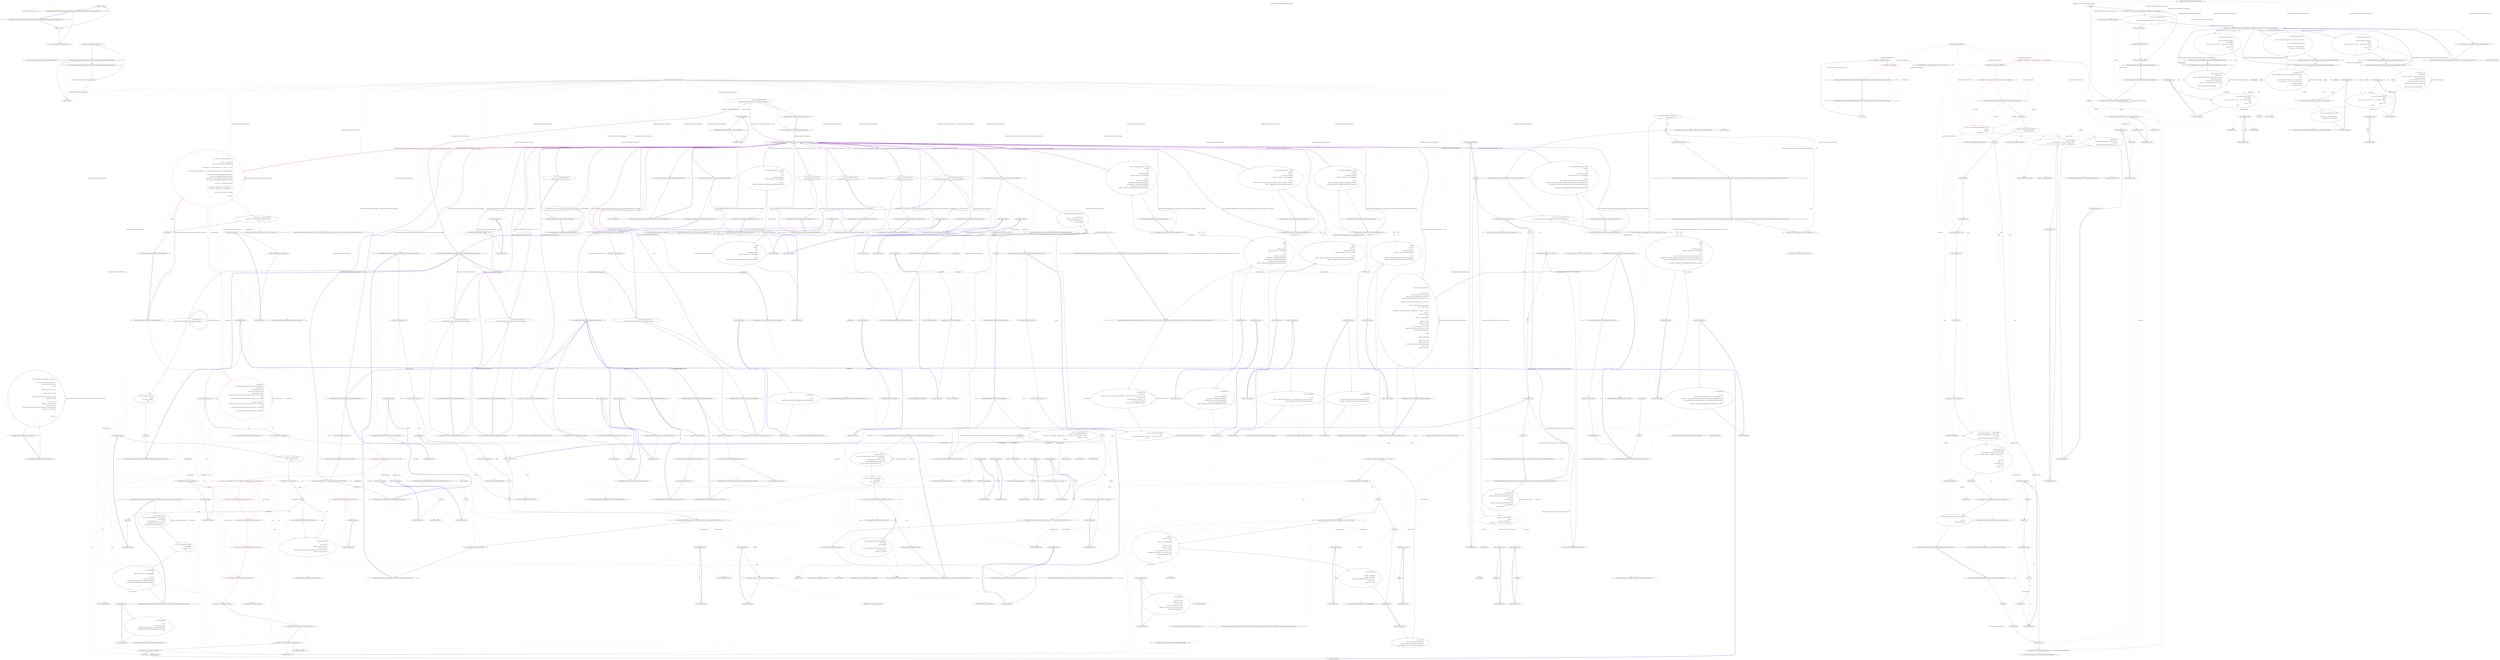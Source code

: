 digraph  {
n61 [label="Hangfire.SqlServer.SqlServerJobQueueMonitoringApi", span=""];
n62 [label=sqlQuery, span=""];
n63 [label=string, span=""];
n64 [label=int, span=""];
n65 [label=int, span=""];
n66 [label=sqlQuery, span=""];
n67 [label=string, span=""];
n68 [label=int, span=""];
n69 [label=int, span=""];
n70 [label=fetchedJobsSql, span=""];
n71 [label=string, span=""];
n72 [label=sqlQuery, span=""];
n0 [cluster="Hangfire.SqlServer.SqlServerJobQueueMonitoringApi.SqlServerJobQueueMonitoringApi(Hangfire.SqlServer.SqlServerStorage)", label="Entry Hangfire.SqlServer.SqlServerJobQueueMonitoringApi.SqlServerJobQueueMonitoringApi(Hangfire.SqlServer.SqlServerStorage)", span="36-36"];
n1 [cluster="Hangfire.SqlServer.SqlServerJobQueueMonitoringApi.SqlServerJobQueueMonitoringApi(Hangfire.SqlServer.SqlServerStorage)", label="storage == null", span="38-38"];
n3 [cluster="Hangfire.SqlServer.SqlServerJobQueueMonitoringApi.SqlServerJobQueueMonitoringApi(Hangfire.SqlServer.SqlServerStorage)", label="_storage = storage", span="39-39"];
n2 [cluster="Hangfire.SqlServer.SqlServerJobQueueMonitoringApi.SqlServerJobQueueMonitoringApi(Hangfire.SqlServer.SqlServerStorage)", label="throw new ArgumentNullException(''storage'');", span="38-38"];
n4 [cluster="Hangfire.SqlServer.SqlServerJobQueueMonitoringApi.SqlServerJobQueueMonitoringApi(Hangfire.SqlServer.SqlServerStorage)", label="Exit Hangfire.SqlServer.SqlServerJobQueueMonitoringApi.SqlServerJobQueueMonitoringApi(Hangfire.SqlServer.SqlServerStorage)", span="36-36"];
n5 [cluster="System.ArgumentNullException.ArgumentNullException(string)", label="Entry System.ArgumentNullException.ArgumentNullException(string)", span="0-0"];
n6 [cluster="Hangfire.SqlServer.SqlServerJobQueueMonitoringApi.GetQueues()", label="Entry Hangfire.SqlServer.SqlServerJobQueueMonitoringApi.GetQueues()", span="42-42"];
n7 [cluster="Hangfire.SqlServer.SqlServerJobQueueMonitoringApi.GetQueues()", label="string sqlQuery = @''select distinct(Queue) from HangFire.JobQueue''", span="44-44"];
n8 [cluster="Hangfire.SqlServer.SqlServerJobQueueMonitoringApi.GetQueues()", label=_cacheLock, span="46-46"];
n10 [cluster="Hangfire.SqlServer.SqlServerJobQueueMonitoringApi.GetQueues()", label="var result = UseTransaction(connection =>\r\n                    {\r\n                        return connection.Query(sqlQuery).Select(x => (string) x.Queue).ToList();\r\n                    })", span="50-53"];
n19 [cluster="lambda expression", label="return connection.Query(sqlQuery).Select(x => (string) x.Queue).ToList();", span="52-52"];
n9 [cluster="Hangfire.SqlServer.SqlServerJobQueueMonitoringApi.GetQueues()", label="_queuesCache.Count == 0 || _cacheUpdated.Add(QueuesCacheTimeout) < DateTime.UtcNow", span="48-48"];
n13 [cluster="Hangfire.SqlServer.SqlServerJobQueueMonitoringApi.GetQueues()", label="return _queuesCache.ToList();", span="59-59"];
n15 [cluster="System.DateTime.Add(System.TimeSpan)", label="Entry System.DateTime.Add(System.TimeSpan)", span="0-0"];
n11 [cluster="Hangfire.SqlServer.SqlServerJobQueueMonitoringApi.GetQueues()", label="_queuesCache = result", span="55-55"];
n16 [cluster="Hangfire.SqlServer.SqlServerJobQueueMonitoringApi.UseTransaction<T>(System.Func<SqlConnection, T>)", label="Entry Hangfire.SqlServer.SqlServerJobQueueMonitoringApi.UseTransaction<T>(System.Func<SqlConnection, T>)", span="132-132"];
n18 [cluster="lambda expression", label="Entry lambda expression", span="50-53"];
n12 [cluster="Hangfire.SqlServer.SqlServerJobQueueMonitoringApi.GetQueues()", label="_cacheUpdated = DateTime.UtcNow", span="56-56"];
n14 [cluster="Hangfire.SqlServer.SqlServerJobQueueMonitoringApi.GetQueues()", label="Exit Hangfire.SqlServer.SqlServerJobQueueMonitoringApi.GetQueues()", span="42-42"];
n17 [cluster="System.Collections.Generic.IEnumerable<TSource>.ToList<TSource>()", label="Entry System.Collections.Generic.IEnumerable<TSource>.ToList<TSource>()", span="0-0"];
n20 [cluster="lambda expression", label="Exit lambda expression", span="50-53"];
n21 [cluster="Unk.Query", label="Entry Unk.Query", span=""];
n22 [cluster="Unk.Select", label="Entry Unk.Select", span=""];
n23 [cluster="Unk.ToList", label="Entry Unk.ToList", span=""];
n24 [cluster="lambda expression", label="Entry lambda expression", span="52-52"];
n25 [cluster="lambda expression", label="(string) x.Queue", span="52-52"];
n26 [cluster="lambda expression", label="Exit lambda expression", span="52-52"];
n27 [cluster="Hangfire.SqlServer.SqlServerJobQueueMonitoringApi.GetEnqueuedJobIds(string, int, int)", label="Entry Hangfire.SqlServer.SqlServerJobQueueMonitoringApi.GetEnqueuedJobIds(string, int, int)", span="63-63"];
n28 [cluster="Hangfire.SqlServer.SqlServerJobQueueMonitoringApi.GetEnqueuedJobIds(string, int, int)", color=red, community=0, label="10: string sqlQuery = @''\r\nselect r.Id from (\r\n  select j.Id, row_number() over (order by j.Id) as row_num \r\n  from HangFire.JobQueue jq\r\n  left join HangFire.Job j on jq.JobId = j.Id\r\n  left join HangFire.State s on s.Id = j.StateId\r\n  where jq.Queue = @queue and jq.FetchedAt is null\r\n) as r\r\nwhere r.row_num between @start and @end''", span="65-73"];
n29 [cluster="Hangfire.SqlServer.SqlServerJobQueueMonitoringApi.GetEnqueuedJobIds(string, int, int)", label="return UseTransaction(connection =>\r\n            {\r\n                return connection.Query<JobIdDto>(\r\n                    sqlQuery,\r\n                    new { queue = queue, start = from + 1, end = @from + perPage })\r\n                    .ToList()\r\n                    .Select(x => x.Id)\r\n                    .ToList();\r\n            });", span="75-83"];
n32 [cluster="lambda expression", label="return connection.Query<JobIdDto>(\r\n                    sqlQuery,\r\n                    new { queue = queue, start = from + 1, end = @from + perPage })\r\n                    .ToList()\r\n                    .Select(x => x.Id)\r\n                    .ToList();", span="77-82"];
n30 [cluster="Hangfire.SqlServer.SqlServerJobQueueMonitoringApi.GetEnqueuedJobIds(string, int, int)", label="Exit Hangfire.SqlServer.SqlServerJobQueueMonitoringApi.GetEnqueuedJobIds(string, int, int)", span="63-63"];
n31 [cluster="lambda expression", label="Entry lambda expression", span="75-83"];
n33 [cluster="lambda expression", label="Exit lambda expression", span="75-83"];
n34 [cluster="Unk.>", label="Entry Unk.>", span=""];
n35 [cluster="lambda expression", label="Entry lambda expression", span="81-81"];
n36 [cluster="lambda expression", label="x.Id", span="81-81"];
n37 [cluster="lambda expression", label="Exit lambda expression", span="81-81"];
n38 [cluster="Hangfire.SqlServer.SqlServerJobQueueMonitoringApi.GetFetchedJobIds(string, int, int)", label="Entry Hangfire.SqlServer.SqlServerJobQueueMonitoringApi.GetFetchedJobIds(string, int, int)", span="86-86"];
n39 [cluster="Hangfire.SqlServer.SqlServerJobQueueMonitoringApi.GetFetchedJobIds(string, int, int)", label="string fetchedJobsSql = @''\r\nselect r.Id from (\r\n  select j.Id, jq.FetchedAt, row_number() over (order by j.Id) as row_num \r\n  from HangFire.JobQueue jq\r\n  left join HangFire.Job j on jq.JobId = j.Id\r\n  where jq.Queue = @queue and jq.FetchedAt is not null\r\n) as r\r\nwhere r.row_num between @start and @end''", span="88-95"];
n40 [cluster="Hangfire.SqlServer.SqlServerJobQueueMonitoringApi.GetFetchedJobIds(string, int, int)", label="return UseTransaction(connection =>\r\n            {\r\n                return connection.Query<JobIdDto>(\r\n                    fetchedJobsSql,\r\n                    new { queue = queue, start = from + 1, end = @from + perPage })\r\n                    .ToList()\r\n                    .Select(x => x.Id)\r\n                    .ToList();\r\n            });", span="97-105"];
n43 [cluster="lambda expression", label="return connection.Query<JobIdDto>(\r\n                    fetchedJobsSql,\r\n                    new { queue = queue, start = from + 1, end = @from + perPage })\r\n                    .ToList()\r\n                    .Select(x => x.Id)\r\n                    .ToList();", span="99-104"];
n41 [cluster="Hangfire.SqlServer.SqlServerJobQueueMonitoringApi.GetFetchedJobIds(string, int, int)", label="Exit Hangfire.SqlServer.SqlServerJobQueueMonitoringApi.GetFetchedJobIds(string, int, int)", span="86-86"];
n42 [cluster="lambda expression", label="Entry lambda expression", span="97-105"];
n44 [cluster="lambda expression", label="Exit lambda expression", span="97-105"];
n45 [cluster="lambda expression", label="Entry lambda expression", span="103-103"];
n46 [cluster="lambda expression", label="x.Id", span="103-103"];
n47 [cluster="lambda expression", label="Exit lambda expression", span="103-103"];
n48 [cluster="Hangfire.SqlServer.SqlServerJobQueueMonitoringApi.GetEnqueuedAndFetchedCount(string)", label="Entry Hangfire.SqlServer.SqlServerJobQueueMonitoringApi.GetEnqueuedAndFetchedCount(string)", span="108-108"];
n49 [cluster="Hangfire.SqlServer.SqlServerJobQueueMonitoringApi.GetEnqueuedAndFetchedCount(string)", label="string sqlQuery = @''\r\nselect sum(Enqueued) as EnqueuedCount, sum(Fetched) as FetchedCount \r\nfrom (\r\n    select \r\n	    case when FetchedAt is null then 1 else 0 end as Enqueued,\r\n	    case when FetchedAt is not null then 1 else 0 end as Fetched\r\n    from HangFire.JobQueue\r\n    where Queue = @queue\r\n) q''", span="110-118"];
n50 [cluster="Hangfire.SqlServer.SqlServerJobQueueMonitoringApi.GetEnqueuedAndFetchedCount(string)", label="return UseTransaction(connection =>\r\n            {\r\n                var result = connection.Query(sqlQuery, new { queue = queue }).Single();\r\n\r\n                return new EnqueuedAndFetchedCountDto\r\n                {\r\n                    EnqueuedCount = result.EnqueuedCount,\r\n                    FetchedCount = result.FetchedCount\r\n                };\r\n            });", span="120-129"];
n53 [cluster="lambda expression", label="var result = connection.Query(sqlQuery, new { queue = queue }).Single()", span="122-122"];
n51 [cluster="Hangfire.SqlServer.SqlServerJobQueueMonitoringApi.GetEnqueuedAndFetchedCount(string)", label="Exit Hangfire.SqlServer.SqlServerJobQueueMonitoringApi.GetEnqueuedAndFetchedCount(string)", span="108-108"];
n52 [cluster="lambda expression", label="Entry lambda expression", span="120-129"];
n54 [cluster="lambda expression", label="return new EnqueuedAndFetchedCountDto\r\n                {\r\n                    EnqueuedCount = result.EnqueuedCount,\r\n                    FetchedCount = result.FetchedCount\r\n                };", span="124-128"];
n56 [cluster="Unk.Single", label="Entry Unk.Single", span=""];
n55 [cluster="lambda expression", label="Exit lambda expression", span="120-129"];
n57 [cluster="Hangfire.SqlServer.EnqueuedAndFetchedCountDto.EnqueuedAndFetchedCountDto()", label="Entry Hangfire.SqlServer.EnqueuedAndFetchedCountDto.EnqueuedAndFetchedCountDto()", span="18-18"];
n58 [cluster="Hangfire.SqlServer.SqlServerJobQueueMonitoringApi.UseTransaction<T>(System.Func<SqlConnection, T>)", label="return _storage.UseTransaction(func, IsolationLevel.ReadUncommitted);", span="134-134"];
n59 [cluster="Hangfire.SqlServer.SqlServerJobQueueMonitoringApi.UseTransaction<T>(System.Func<SqlConnection, T>)", label="Exit Hangfire.SqlServer.SqlServerJobQueueMonitoringApi.UseTransaction<T>(System.Func<SqlConnection, T>)", span="132-132"];
n60 [cluster="Unk.UseTransaction", label="Entry Unk.UseTransaction", span=""];
m0_35 [cluster="Unk.CreatePipeline", file="SqlServerJobQueueProvider.cs", label="Entry Unk.CreatePipeline", span=""];
m0_43 [cluster="HangFire.Common.JobHelper.ToStringTimestamp(System.DateTime)", file="SqlServerJobQueueProvider.cs", label="Entry HangFire.Common.JobHelper.ToStringTimestamp(System.DateTime)", span="46-46"];
m0_0 [cluster="HangFire.Redis.RedisJobFetcher.RedisJobFetcher(IRedisClient, System.Collections.Generic.IEnumerable<string>, System.TimeSpan)", file="SqlServerJobQueueProvider.cs", label="Entry HangFire.Redis.RedisJobFetcher.RedisJobFetcher(IRedisClient, System.Collections.Generic.IEnumerable<string>, System.TimeSpan)", span="17-17"];
m0_1 [cluster="HangFire.Redis.RedisJobFetcher.RedisJobFetcher(IRedisClient, System.Collections.Generic.IEnumerable<string>, System.TimeSpan)", file="SqlServerJobQueueProvider.cs", label="_redis = redis", span="22-22"];
m0_2 [cluster="HangFire.Redis.RedisJobFetcher.RedisJobFetcher(IRedisClient, System.Collections.Generic.IEnumerable<string>, System.TimeSpan)", file="SqlServerJobQueueProvider.cs", label="_queueNames = queueNames.ToList()", span="23-23"];
m0_3 [cluster="HangFire.Redis.RedisJobFetcher.RedisJobFetcher(IRedisClient, System.Collections.Generic.IEnumerable<string>, System.TimeSpan)", color=red, community=0, file="SqlServerJobQueueProvider.cs", label="8: _fetchTimeout = fetchTimeout", span="24-24"];
m0_4 [cluster="HangFire.Redis.RedisJobFetcher.RedisJobFetcher(IRedisClient, System.Collections.Generic.IEnumerable<string>, System.TimeSpan)", file="SqlServerJobQueueProvider.cs", label="Exit HangFire.Redis.RedisJobFetcher.RedisJobFetcher(IRedisClient, System.Collections.Generic.IEnumerable<string>, System.TimeSpan)", span="17-17"];
m0_38 [cluster="HangFire.Storage.InvocationData.InvocationData(string, string, string)", file="SqlServerJobQueueProvider.cs", label="Entry HangFire.Storage.InvocationData.InvocationData(string, string, string)", span="4-4"];
m0_48 [cluster="Unk.GetValuesFromHash", file="SqlServerJobQueueProvider.cs", label="Entry Unk.GetValuesFromHash", span=""];
m0_36 [cluster="Unk.QueueCommand", file="SqlServerJobQueueProvider.cs", label="Entry Unk.QueueCommand", span=""];
m0_34 [cluster="Unk.PopAndPushItemBetweenLists", file="SqlServerJobQueueProvider.cs", label="Entry Unk.PopAndPushItemBetweenLists", span=""];
m0_49 [cluster="lambda expression", file="SqlServerJobQueueProvider.cs", label="Entry lambda expression", span="92-99"];
m0_41 [cluster="lambda expression", file="SqlServerJobQueueProvider.cs", label="x.SetEntryInHash(\r\n                    String.Format(RedisStorage.Prefix + ''job:{0}'', jobId),\r\n                    ''Fetched'',\r\n                    JobHelper.ToStringTimestamp(DateTime.UtcNow))", span="81-84"];
m0_46 [cluster="lambda expression", file="SqlServerJobQueueProvider.cs", label="x.GetValuesFromHash(\r\n                        RedisStorage.Prefix + String.Format(''job:{0}'', jobId),\r\n                        new[] { ''Type'', ''Args'', ''Method'', ''Arguments'', ''ParameterTypes'' })", span="89-91"];
m0_40 [cluster="lambda expression", file="SqlServerJobQueueProvider.cs", label="Entry lambda expression", span="81-84"];
m0_45 [cluster="lambda expression", file="SqlServerJobQueueProvider.cs", label="Entry lambda expression", span="89-91"];
m0_42 [cluster="lambda expression", file="SqlServerJobQueueProvider.cs", label="Exit lambda expression", span="81-84"];
m0_47 [cluster="lambda expression", file="SqlServerJobQueueProvider.cs", label="Exit lambda expression", span="89-91"];
m0_50 [cluster="lambda expression", file="SqlServerJobQueueProvider.cs", label="type = x[0]", span="94-94"];
m0_51 [cluster="lambda expression", file="SqlServerJobQueueProvider.cs", label="method = x[2]", span="95-95"];
m0_52 [cluster="lambda expression", file="SqlServerJobQueueProvider.cs", label="parameterTypes = x[4]", span="96-96"];
m0_53 [cluster="lambda expression", file="SqlServerJobQueueProvider.cs", label="args = x[1]", span="97-97"];
m0_54 [cluster="lambda expression", file="SqlServerJobQueueProvider.cs", label="arguments = x[3]", span="98-98"];
m0_55 [cluster="lambda expression", file="SqlServerJobQueueProvider.cs", label="Exit lambda expression", span="92-99"];
m0_39 [cluster="HangFire.Server.JobPayload.JobPayload(string, string, HangFire.Storage.InvocationData)", file="SqlServerJobQueueProvider.cs", label="Entry HangFire.Server.JobPayload.JobPayload(string, string, HangFire.Storage.InvocationData)", span="23-23"];
m0_44 [cluster="Unk.SetEntryInHash", file="SqlServerJobQueueProvider.cs", label="Entry Unk.SetEntryInHash", span=""];
m0_32 [cluster="string.Format(string, object)", file="SqlServerJobQueueProvider.cs", label="Entry string.Format(string, object)", span="0-0"];
m0_37 [cluster="Unk.Flush", file="SqlServerJobQueueProvider.cs", label="Entry Unk.Flush", span=""];
m0_33 [cluster="Unk.BlockingPopAndPushItemBetweenLists", file="SqlServerJobQueueProvider.cs", label="Entry Unk.BlockingPopAndPushItemBetweenLists", span=""];
m0_31 [cluster="System.Threading.CancellationToken.ThrowIfCancellationRequested()", file="SqlServerJobQueueProvider.cs", label="Entry System.Threading.CancellationToken.ThrowIfCancellationRequested()", span="0-0"];
m0_25 [cluster="HangFire.Redis.RedisJobFetcher.DequeueJob(System.Threading.CancellationToken)", file="SqlServerJobQueueProvider.cs", label="pipeline.QueueCommand(x => x.SetEntryInHash(\r\n                    String.Format(RedisStorage.Prefix + ''job:{0}'', jobId),\r\n                    ''Fetched'',\r\n                    JobHelper.ToStringTimestamp(DateTime.UtcNow)))", span="81-84"];
m0_6 [cluster="HangFire.Redis.RedisJobFetcher.DequeueJob(System.Threading.CancellationToken)", file="SqlServerJobQueueProvider.cs", label="Entry HangFire.Redis.RedisJobFetcher.DequeueJob(System.Threading.CancellationToken)", span="27-27"];
m0_7 [cluster="HangFire.Redis.RedisJobFetcher.DequeueJob(System.Threading.CancellationToken)", file="SqlServerJobQueueProvider.cs", label="string jobId", span="29-29"];
m0_10 [cluster="HangFire.Redis.RedisJobFetcher.DequeueJob(System.Threading.CancellationToken)", file="SqlServerJobQueueProvider.cs", label="cancellationToken.ThrowIfCancellationRequested()", span="35-35"];
m0_8 [cluster="HangFire.Redis.RedisJobFetcher.DequeueJob(System.Threading.CancellationToken)", file="SqlServerJobQueueProvider.cs", label="string queueName", span="30-30"];
m0_9 [cluster="HangFire.Redis.RedisJobFetcher.DequeueJob(System.Threading.CancellationToken)", file="SqlServerJobQueueProvider.cs", label="var queueIndex = 0", span="31-31"];
m0_11 [cluster="HangFire.Redis.RedisJobFetcher.DequeueJob(System.Threading.CancellationToken)", color=red, community=0, file="SqlServerJobQueueProvider.cs", label="12: queueIndex = (queueIndex + 1) % _queueNames.Count", span="37-37"];
m0_12 [cluster="HangFire.Redis.RedisJobFetcher.DequeueJob(System.Threading.CancellationToken)", file="SqlServerJobQueueProvider.cs", label="queueName = _queueNames[queueIndex]", span="38-38"];
m0_15 [cluster="HangFire.Redis.RedisJobFetcher.DequeueJob(System.Threading.CancellationToken)", file="SqlServerJobQueueProvider.cs", label="queueIndex == 0", span="43-43"];
m0_13 [cluster="HangFire.Redis.RedisJobFetcher.DequeueJob(System.Threading.CancellationToken)", color=red, community=0, file="SqlServerJobQueueProvider.cs", label="12: var queueKey = RedisStorage.Prefix + String.Format(''queue:{0}'', queueName)", span="40-40"];
m0_14 [cluster="HangFire.Redis.RedisJobFetcher.DequeueJob(System.Threading.CancellationToken)", file="SqlServerJobQueueProvider.cs", label="var fetchedKey = RedisStorage.Prefix + String.Format(''queue:{0}:dequeued'', queueName)", span="41-41"];
m0_29 [cluster="HangFire.Redis.RedisJobFetcher.DequeueJob(System.Threading.CancellationToken)", file="SqlServerJobQueueProvider.cs", label="return new JobPayload(jobId, queueName, invocationData)\r\n            {\r\n                Args = args,\r\n                Arguments = arguments\r\n            };", span="110-114"];
m0_16 [cluster="HangFire.Redis.RedisJobFetcher.DequeueJob(System.Threading.CancellationToken)", color=red, community=0, file="SqlServerJobQueueProvider.cs", label="12: jobId = _redis.BlockingPopAndPushItemBetweenLists(\r\n                        queueKey,\r\n                        fetchedKey,\r\n                        _fetchTimeout)", span="45-48"];
m0_17 [cluster="HangFire.Redis.RedisJobFetcher.DequeueJob(System.Threading.CancellationToken)", file="SqlServerJobQueueProvider.cs", label="jobId = _redis.PopAndPushItemBetweenLists(\r\n                        queueKey, fetchedKey)", span="52-53"];
m0_18 [cluster="HangFire.Redis.RedisJobFetcher.DequeueJob(System.Threading.CancellationToken)", file="SqlServerJobQueueProvider.cs", label="jobId == null", span="56-56"];
m0_26 [cluster="HangFire.Redis.RedisJobFetcher.DequeueJob(System.Threading.CancellationToken)", file="SqlServerJobQueueProvider.cs", label="pipeline.QueueCommand(\r\n                    x => x.GetValuesFromHash(\r\n                        RedisStorage.Prefix + String.Format(''job:{0}'', jobId),\r\n                        new[] { ''Type'', ''Args'', ''Method'', ''Arguments'', ''ParameterTypes'' }),\r\n                    x =>\r\n                    {\r\n                        type = x[0];\r\n                        method = x[2];\r\n                        parameterTypes = x[4];\r\n                        args = x[1];\r\n                        arguments = x[3];\r\n                    })", span="88-99"];
m0_19 [cluster="HangFire.Redis.RedisJobFetcher.DequeueJob(System.Threading.CancellationToken)", file="SqlServerJobQueueProvider.cs", label="string type = null", span="73-73"];
m0_20 [cluster="HangFire.Redis.RedisJobFetcher.DequeueJob(System.Threading.CancellationToken)", file="SqlServerJobQueueProvider.cs", label="string method = null", span="74-74"];
m0_21 [cluster="HangFire.Redis.RedisJobFetcher.DequeueJob(System.Threading.CancellationToken)", file="SqlServerJobQueueProvider.cs", label="string parameterTypes = null", span="75-75"];
m0_22 [cluster="HangFire.Redis.RedisJobFetcher.DequeueJob(System.Threading.CancellationToken)", file="SqlServerJobQueueProvider.cs", label="string arguments = null", span="76-76"];
m0_23 [cluster="HangFire.Redis.RedisJobFetcher.DequeueJob(System.Threading.CancellationToken)", file="SqlServerJobQueueProvider.cs", label="string args = null", span="77-77"];
m0_24 [cluster="HangFire.Redis.RedisJobFetcher.DequeueJob(System.Threading.CancellationToken)", file="SqlServerJobQueueProvider.cs", label="var pipeline = _redis.CreatePipeline()", span="79-79"];
m0_27 [cluster="HangFire.Redis.RedisJobFetcher.DequeueJob(System.Threading.CancellationToken)", file="SqlServerJobQueueProvider.cs", label="pipeline.Flush()", span="101-101"];
m0_28 [cluster="HangFire.Redis.RedisJobFetcher.DequeueJob(System.Threading.CancellationToken)", file="SqlServerJobQueueProvider.cs", label="var invocationData = new InvocationData(type, method, parameterTypes)", span="108-108"];
m0_30 [cluster="HangFire.Redis.RedisJobFetcher.DequeueJob(System.Threading.CancellationToken)", file="SqlServerJobQueueProvider.cs", label="Exit HangFire.Redis.RedisJobFetcher.DequeueJob(System.Threading.CancellationToken)", span="27-27"];
m0_56 [file="SqlServerJobQueueProvider.cs", label="HangFire.Redis.RedisJobFetcher", span=""];
m0_57 [file="SqlServerJobQueueProvider.cs", label=jobId, span=""];
m1_87 [cluster="System.Collections.Generic.List<T>.List()", file="SqlServerMonitoringApi.cs", label="Entry System.Collections.Generic.List<T>.List()", span="0-0"];
m1_363 [cluster="Hangfire.Storage.InvocationData.Deserialize()", file="SqlServerMonitoringApi.cs", label="Entry Hangfire.Storage.InvocationData.Deserialize()", span="40-40"];
m1_111 [cluster="long.Parse(string)", file="SqlServerMonitoringApi.cs", label="Entry long.Parse(string)", span="0-0"];
m1_378 [cluster="System.Func<T1, T2, T3, TResult>.Invoke(T1, T2, T3)", file="SqlServerMonitoringApi.cs", label="Entry System.Func<T1, T2, T3, TResult>.Invoke(T1, T2, T3)", span="0-0"];
m1_88 [cluster="Hangfire.Storage.Monitoring.ServerDto.ServerDto()", file="SqlServerMonitoringApi.cs", label="Entry Hangfire.Storage.Monitoring.ServerDto.ServerDto()", span="21-21"];
m1_44 [cluster="Hangfire.SqlServer.SqlServerMonitoringApi.GetJobs<TDto>(SqlConnection, int, int, string, System.Func<Hangfire.SqlServer.Entities.SqlJob, Hangfire.Common.Job, System.Collections.Generic.Dictionary<string, string>, TDto>)", file="SqlServerMonitoringApi.cs", label="Entry Hangfire.SqlServer.SqlServerMonitoringApi.GetJobs<TDto>(SqlConnection, int, int, string, System.Func<Hangfire.SqlServer.Entities.SqlJob, Hangfire.Common.Job, System.Collections.Generic.Dictionary<string, string>, TDto>)", span="491-491"];
m1_364 [cluster="Hangfire.SqlServer.SqlServerMonitoringApi.GetJobs<TDto>(SqlConnection, int, int, string, System.Func<Hangfire.SqlServer.Entities.SqlJob, Hangfire.Common.Job, System.Collections.Generic.Dictionary<string, string>, TDto>)", file="SqlServerMonitoringApi.cs", label="string jobsSql = @''\r\nselect * from (\r\n  select j.*, s.Reason as StateReason, s.Data as StateData, row_number() over (order by j.Id desc) as row_num\r\n  from HangFire.Job j\r\n  left join HangFire.State s on j.StateId = s.Id\r\n  where j.StateName = @stateName\r\n) as j where j.row_num between @start and @end\r\n''", span="498-505"];
m1_365 [cluster="Hangfire.SqlServer.SqlServerMonitoringApi.GetJobs<TDto>(SqlConnection, int, int, string, System.Func<Hangfire.SqlServer.Entities.SqlJob, Hangfire.Common.Job, System.Collections.Generic.Dictionary<string, string>, TDto>)", file="SqlServerMonitoringApi.cs", label="var jobs = connection.Query<SqlJob>(\r\n                        jobsSql,\r\n                        new { stateName = stateName, start = @from + 1, end = @from + count })\r\n                        .ToList()", span="507-510"];
m1_366 [cluster="Hangfire.SqlServer.SqlServerMonitoringApi.GetJobs<TDto>(SqlConnection, int, int, string, System.Func<Hangfire.SqlServer.Entities.SqlJob, Hangfire.Common.Job, System.Collections.Generic.Dictionary<string, string>, TDto>)", file="SqlServerMonitoringApi.cs", label="return DeserializeJobs(jobs, selector);", span="512-512"];
m1_367 [cluster="Hangfire.SqlServer.SqlServerMonitoringApi.GetJobs<TDto>(SqlConnection, int, int, string, System.Func<Hangfire.SqlServer.Entities.SqlJob, Hangfire.Common.Job, System.Collections.Generic.Dictionary<string, string>, TDto>)", file="SqlServerMonitoringApi.cs", label="Exit Hangfire.SqlServer.SqlServerMonitoringApi.GetJobs<TDto>(SqlConnection, int, int, string, System.Func<Hangfire.SqlServer.Entities.SqlJob, Hangfire.Common.Job, System.Collections.Generic.Dictionary<string, string>, TDto>)", span="491-491"];
m1_379 [cluster="System.Collections.Generic.KeyValuePair<TKey, TValue>.KeyValuePair(TKey, TValue)", file="SqlServerMonitoringApi.cs", label="Entry System.Collections.Generic.KeyValuePair<TKey, TValue>.KeyValuePair(TKey, TValue)", span="0-0"];
m1_26 [cluster="Hangfire.SqlServer.SqlServerMonitoringApi.FailedCount()", file="SqlServerMonitoringApi.cs", label="Entry Hangfire.SqlServer.SqlServerMonitoringApi.FailedCount()", span="64-64"];
m1_27 [cluster="Hangfire.SqlServer.SqlServerMonitoringApi.FailedCount()", file="SqlServerMonitoringApi.cs", label="return UseConnection(connection => \r\n                GetNumberOfJobsByStateName(connection, FailedState.StateName));", span="66-67"];
m1_28 [cluster="Hangfire.SqlServer.SqlServerMonitoringApi.FailedCount()", file="SqlServerMonitoringApi.cs", label="Exit Hangfire.SqlServer.SqlServerMonitoringApi.FailedCount()", span="64-64"];
m1_139 [cluster="Hangfire.Storage.Monitoring.QueueWithTopEnqueuedJobsDto.QueueWithTopEnqueuedJobsDto()", file="SqlServerMonitoringApi.cs", label="Entry Hangfire.Storage.Monitoring.QueueWithTopEnqueuedJobsDto.QueueWithTopEnqueuedJobsDto()", span="18-18"];
m1_99 [cluster="Hangfire.Storage.Monitoring.FailedJobDto.FailedJobDto()", file="SqlServerMonitoringApi.cs", label="Entry Hangfire.Storage.Monitoring.FailedJobDto.FailedJobDto()", span="23-23"];
m1_368 [cluster="Hangfire.SqlServer.SqlServerMonitoringApi.DeserializeJobs<TDto>(System.Collections.Generic.ICollection<Hangfire.SqlServer.Entities.SqlJob>, System.Func<Hangfire.SqlServer.Entities.SqlJob, Hangfire.Common.Job, System.Collections.Generic.Dictionary<string, string>, TDto>)", file="SqlServerMonitoringApi.cs", label="Entry Hangfire.SqlServer.SqlServerMonitoringApi.DeserializeJobs<TDto>(System.Collections.Generic.ICollection<Hangfire.SqlServer.Entities.SqlJob>, System.Func<Hangfire.SqlServer.Entities.SqlJob, Hangfire.Common.Job, System.Collections.Generic.Dictionary<string, string>, TDto>)", span="515-515"];
m1_369 [cluster="Hangfire.SqlServer.SqlServerMonitoringApi.DeserializeJobs<TDto>(System.Collections.Generic.ICollection<Hangfire.SqlServer.Entities.SqlJob>, System.Func<Hangfire.SqlServer.Entities.SqlJob, Hangfire.Common.Job, System.Collections.Generic.Dictionary<string, string>, TDto>)", file="SqlServerMonitoringApi.cs", label="var result = new List<KeyValuePair<string, TDto>>(jobs.Count)", span="519-519"];
m1_370 [cluster="Hangfire.SqlServer.SqlServerMonitoringApi.DeserializeJobs<TDto>(System.Collections.Generic.ICollection<Hangfire.SqlServer.Entities.SqlJob>, System.Func<Hangfire.SqlServer.Entities.SqlJob, Hangfire.Common.Job, System.Collections.Generic.Dictionary<string, string>, TDto>)", file="SqlServerMonitoringApi.cs", label=jobs, span="521-521"];
m1_373 [cluster="Hangfire.SqlServer.SqlServerMonitoringApi.DeserializeJobs<TDto>(System.Collections.Generic.ICollection<Hangfire.SqlServer.Entities.SqlJob>, System.Func<Hangfire.SqlServer.Entities.SqlJob, Hangfire.Common.Job, System.Collections.Generic.Dictionary<string, string>, TDto>)", file="SqlServerMonitoringApi.cs", label="var dto = selector(job, DeserializeJob(job.InvocationData, job.Arguments), stateData)", span="528-528"];
m1_374 [cluster="Hangfire.SqlServer.SqlServerMonitoringApi.DeserializeJobs<TDto>(System.Collections.Generic.ICollection<Hangfire.SqlServer.Entities.SqlJob>, System.Func<Hangfire.SqlServer.Entities.SqlJob, Hangfire.Common.Job, System.Collections.Generic.Dictionary<string, string>, TDto>)", file="SqlServerMonitoringApi.cs", label="result.Add(new KeyValuePair<string, TDto>(\r\n                    job.Id.ToString(), dto))", span="530-531"];
m1_375 [cluster="Hangfire.SqlServer.SqlServerMonitoringApi.DeserializeJobs<TDto>(System.Collections.Generic.ICollection<Hangfire.SqlServer.Entities.SqlJob>, System.Func<Hangfire.SqlServer.Entities.SqlJob, Hangfire.Common.Job, System.Collections.Generic.Dictionary<string, string>, TDto>)", file="SqlServerMonitoringApi.cs", label="return new JobList<TDto>(result);", span="534-534"];
m1_371 [cluster="Hangfire.SqlServer.SqlServerMonitoringApi.DeserializeJobs<TDto>(System.Collections.Generic.ICollection<Hangfire.SqlServer.Entities.SqlJob>, System.Func<Hangfire.SqlServer.Entities.SqlJob, Hangfire.Common.Job, System.Collections.Generic.Dictionary<string, string>, TDto>)", file="SqlServerMonitoringApi.cs", label="var deserializedData = JobHelper.FromJson<Dictionary<string, string>>(job.StateData)", span="523-523"];
m1_372 [cluster="Hangfire.SqlServer.SqlServerMonitoringApi.DeserializeJobs<TDto>(System.Collections.Generic.ICollection<Hangfire.SqlServer.Entities.SqlJob>, System.Func<Hangfire.SqlServer.Entities.SqlJob, Hangfire.Common.Job, System.Collections.Generic.Dictionary<string, string>, TDto>)", file="SqlServerMonitoringApi.cs", label="var stateData = deserializedData != null\r\n                    ? new Dictionary<string, string>(deserializedData, StringComparer.OrdinalIgnoreCase)\r\n                    : null", span="524-526"];
m1_376 [cluster="Hangfire.SqlServer.SqlServerMonitoringApi.DeserializeJobs<TDto>(System.Collections.Generic.ICollection<Hangfire.SqlServer.Entities.SqlJob>, System.Func<Hangfire.SqlServer.Entities.SqlJob, Hangfire.Common.Job, System.Collections.Generic.Dictionary<string, string>, TDto>)", file="SqlServerMonitoringApi.cs", label="Exit Hangfire.SqlServer.SqlServerMonitoringApi.DeserializeJobs<TDto>(System.Collections.Generic.ICollection<Hangfire.SqlServer.Entities.SqlJob>, System.Func<Hangfire.SqlServer.Entities.SqlJob, Hangfire.Common.Job, System.Collections.Generic.Dictionary<string, string>, TDto>)", span="515-515"];
m1_13 [cluster="Hangfire.SqlServer.SqlServerMonitoringApi.GetNumberOfJobsByStateName(SqlConnection, string)", file="SqlServerMonitoringApi.cs", label="Entry Hangfire.SqlServer.SqlServerMonitoringApi.GetNumberOfJobsByStateName(SqlConnection, string)", span="463-463"];
m1_351 [cluster="Hangfire.SqlServer.SqlServerMonitoringApi.GetNumberOfJobsByStateName(SqlConnection, string)", file="SqlServerMonitoringApi.cs", label="string sqlQuery = @''\r\nselect count(Id) from HangFire.Job where StateName = @state''", span="465-466"];
m1_352 [cluster="Hangfire.SqlServer.SqlServerMonitoringApi.GetNumberOfJobsByStateName(SqlConnection, string)", file="SqlServerMonitoringApi.cs", label="var count = connection.Query<int>(\r\n                 sqlQuery,\r\n                 new { state = stateName })\r\n                 .Single()", span="468-471"];
m1_353 [cluster="Hangfire.SqlServer.SqlServerMonitoringApi.GetNumberOfJobsByStateName(SqlConnection, string)", file="SqlServerMonitoringApi.cs", label="return count;", span="473-473"];
m1_354 [cluster="Hangfire.SqlServer.SqlServerMonitoringApi.GetNumberOfJobsByStateName(SqlConnection, string)", file="SqlServerMonitoringApi.cs", label="Exit Hangfire.SqlServer.SqlServerMonitoringApi.GetNumberOfJobsByStateName(SqlConnection, string)", span="463-463"];
m1_226 [cluster="Hangfire.SqlServer.SqlServerMonitoringApi.DeletedListCount()", file="SqlServerMonitoringApi.cs", label="Entry Hangfire.SqlServer.SqlServerMonitoringApi.DeletedListCount()", span="298-298"];
m1_227 [cluster="Hangfire.SqlServer.SqlServerMonitoringApi.DeletedListCount()", file="SqlServerMonitoringApi.cs", label="return UseConnection(connection => \r\n                GetNumberOfJobsByStateName(connection, DeletedState.StateName));", span="300-301"];
m1_228 [cluster="Hangfire.SqlServer.SqlServerMonitoringApi.DeletedListCount()", file="SqlServerMonitoringApi.cs", label="Exit Hangfire.SqlServer.SqlServerMonitoringApi.DeletedListCount()", span="298-298"];
m1_391 [cluster="Unk.ToString", file="SqlServerMonitoringApi.cs", label="Entry Unk.ToString", span=""];
m1_9 [cluster="Hangfire.SqlServer.SqlServerMonitoringApi.UseConnection<T>(System.Func<SqlConnection, T>)", file="SqlServerMonitoringApi.cs", label="Entry Hangfire.SqlServer.SqlServerMonitoringApi.UseConnection<T>(System.Func<SqlConnection, T>)", span="430-430"];
m1_339 [cluster="Hangfire.SqlServer.SqlServerMonitoringApi.UseConnection<T>(System.Func<SqlConnection, T>)", file="SqlServerMonitoringApi.cs", label="return _storage.UseTransaction(action, IsolationLevel.ReadUncommitted);", span="432-432"];
m1_340 [cluster="Hangfire.SqlServer.SqlServerMonitoringApi.UseConnection<T>(System.Func<SqlConnection, T>)", file="SqlServerMonitoringApi.cs", label="Exit Hangfire.SqlServer.SqlServerMonitoringApi.UseConnection<T>(System.Func<SqlConnection, T>)", span="430-430"];
m1_238 [cluster="System.Collections.Generic.IEnumerable<TSource>.SelectMany<TSource, TResult>(System.Func<TSource, System.Collections.Generic.IEnumerable<TResult>>)", file="SqlServerMonitoringApi.cs", label="Entry System.Collections.Generic.IEnumerable<TSource>.SelectMany<TSource, TResult>(System.Func<TSource, System.Collections.Generic.IEnumerable<TResult>>)", span="0-0"];
m1_185 [cluster="Hangfire.SqlServer.SqlServerMonitoringApi.HourlyFailedJobs()", file="SqlServerMonitoringApi.cs", label="Entry Hangfire.SqlServer.SqlServerMonitoringApi.HourlyFailedJobs()", span="244-244"];
m1_186 [cluster="Hangfire.SqlServer.SqlServerMonitoringApi.HourlyFailedJobs()", file="SqlServerMonitoringApi.cs", label="return UseConnection(connection => \r\n                GetHourlyTimelineStats(connection, ''failed''));", span="246-247"];
m1_187 [cluster="Hangfire.SqlServer.SqlServerMonitoringApi.HourlyFailedJobs()", file="SqlServerMonitoringApi.cs", label="Exit Hangfire.SqlServer.SqlServerMonitoringApi.HourlyFailedJobs()", span="244-244"];
m1_346 [cluster="Unk.DeserializeJobs", file="SqlServerMonitoringApi.cs", label="Entry Unk.DeserializeJobs", span=""];
m1_232 [cluster="Hangfire.SqlServer.SqlServerMonitoringApi.GetStatistics()", file="SqlServerMonitoringApi.cs", label="Entry Hangfire.SqlServer.SqlServerMonitoringApi.GetStatistics()", span="304-304"];
m1_233 [cluster="Hangfire.SqlServer.SqlServerMonitoringApi.GetStatistics()", color=red, community=0, file="SqlServerMonitoringApi.cs", label="13: string sql = @''\r\nselect StateName as [State], count(Id) as [Count] From HangFire.Job \r\ngroup by StateName\r\nhaving StateName is not null;\r\nselect count(Id) from HangFire.Server;\r\nselect sum(s.[Value]) from (\r\n    select sum([Value]) as [Value] from HangFire.Counter where [Key] = N'stats:succeeded'\r\n    union all\r\n    select [Value] from HangFire.AggregatedCounter where [Key] = N'stats:succeeded'\r\n) as s;\r\nselect sum(s.[Value]) from (\r\n    select sum([Value]) as [Value] from HangFire.Counter where [Key] = N'stats:deleted'\r\n    union all\r\n    select [Value] from HangFire.AggregatedCounter where [Key] = N'stats:deleted'\r\n) as s;\r\nselect count(*) from HangFire.[Set] where [Key] = N'recurring-jobs';\r\n''", span="306-322"];
m1_234 [cluster="Hangfire.SqlServer.SqlServerMonitoringApi.GetStatistics()", color=red, community=0, file="SqlServerMonitoringApi.cs", label="13: var statistics = UseConnection(connection =>\r\n            {\r\n                var stats = new StatisticsDto();\r\n                using (var multi = connection.QueryMultiple(sql))\r\n                {\r\n                    var countByStates = multi.Read().ToDictionary(x => x.State, x => x.Count);\r\n\r\n                    Func<string, int> getCountIfExists = name => countByStates.ContainsKey(name) ? countByStates[name] : 0;\r\n\r\n                    stats.Enqueued = getCountIfExists(EnqueuedState.StateName);\r\n                    stats.Failed = getCountIfExists(FailedState.StateName);\r\n                    stats.Processing = getCountIfExists(ProcessingState.StateName);\r\n                    stats.Scheduled = getCountIfExists(ScheduledState.StateName);\r\n\r\n                    stats.Servers = multi.Read<int>().Single();\r\n\r\n                    stats.Succeeded = multi.Read<long?>().SingleOrDefault() ?? 0;\r\n                    stats.Deleted = multi.Read<long?>().SingleOrDefault() ?? 0;\r\n\r\n                    stats.Recurring = multi.Read<int>().Single();\r\n                }\r\n                return stats;\r\n            })", span="324-346"];
m1_235 [cluster="Hangfire.SqlServer.SqlServerMonitoringApi.GetStatistics()", file="SqlServerMonitoringApi.cs", label="statistics.Queues = _storage.QueueProviders\r\n                .SelectMany(x => x.GetJobQueueMonitoringApi().GetQueues())\r\n                .Count()", span="348-350"];
m1_236 [cluster="Hangfire.SqlServer.SqlServerMonitoringApi.GetStatistics()", file="SqlServerMonitoringApi.cs", label="return statistics;", span="352-352"];
m1_237 [cluster="Hangfire.SqlServer.SqlServerMonitoringApi.GetStatistics()", file="SqlServerMonitoringApi.cs", label="Exit Hangfire.SqlServer.SqlServerMonitoringApi.GetStatistics()", span="304-304"];
m1_173 [cluster="Hangfire.SqlServer.IPersistentJobQueueMonitoringApi.GetFetchedJobIds(string, int, int)", file="SqlServerMonitoringApi.cs", label="Entry Hangfire.SqlServer.IPersistentJobQueueMonitoringApi.GetFetchedJobIds(string, int, int)", span="24-24"];
m1_168 [cluster="Hangfire.SqlServer.SqlServerMonitoringApi.FetchedJobs(string, int, int)", file="SqlServerMonitoringApi.cs", label="Entry Hangfire.SqlServer.SqlServerMonitoringApi.FetchedJobs(string, int, int)", span="230-230"];
m1_169 [cluster="Hangfire.SqlServer.SqlServerMonitoringApi.FetchedJobs(string, int, int)", file="SqlServerMonitoringApi.cs", label="var queueApi = GetQueueApi(queue)", span="232-232"];
m1_170 [cluster="Hangfire.SqlServer.SqlServerMonitoringApi.FetchedJobs(string, int, int)", file="SqlServerMonitoringApi.cs", label="var fetchedJobIds = queueApi.GetFetchedJobIds(queue, from, perPage)", span="233-233"];
m1_171 [cluster="Hangfire.SqlServer.SqlServerMonitoringApi.FetchedJobs(string, int, int)", file="SqlServerMonitoringApi.cs", label="return UseConnection(connection => FetchedJobs(connection, fetchedJobIds));", span="235-235"];
m1_172 [cluster="Hangfire.SqlServer.SqlServerMonitoringApi.FetchedJobs(string, int, int)", file="SqlServerMonitoringApi.cs", label="Exit Hangfire.SqlServer.SqlServerMonitoringApi.FetchedJobs(string, int, int)", span="230-230"];
m1_184 [cluster="Hangfire.SqlServer.SqlServerMonitoringApi.GetHourlyTimelineStats(SqlConnection, string)", file="SqlServerMonitoringApi.cs", label="Entry Hangfire.SqlServer.SqlServerMonitoringApi.GetHourlyTimelineStats(SqlConnection, string)", span="355-355"];
m1_273 [cluster="Hangfire.SqlServer.SqlServerMonitoringApi.GetHourlyTimelineStats(SqlConnection, string)", file="SqlServerMonitoringApi.cs", label="var endDate = DateTime.UtcNow", span="359-359"];
m1_280 [cluster="Hangfire.SqlServer.SqlServerMonitoringApi.GetHourlyTimelineStats(SqlConnection, string)", file="SqlServerMonitoringApi.cs", label="var keyMaps = dates.ToDictionary(x => String.Format(''stats:{0}:{1}'', type, x.ToString(''yyyy-MM-dd-HH'')), x => x)", span="367-367"];
m1_281 [cluster="Hangfire.SqlServer.SqlServerMonitoringApi.GetHourlyTimelineStats(SqlConnection, string)", file="SqlServerMonitoringApi.cs", label="return GetTimelineStats(connection, keyMaps);", span="369-369"];
m1_274 [cluster="Hangfire.SqlServer.SqlServerMonitoringApi.GetHourlyTimelineStats(SqlConnection, string)", file="SqlServerMonitoringApi.cs", label="var dates = new List<DateTime>()", span="360-360"];
m1_277 [cluster="Hangfire.SqlServer.SqlServerMonitoringApi.GetHourlyTimelineStats(SqlConnection, string)", file="SqlServerMonitoringApi.cs", label="dates.Add(endDate)", span="363-363"];
m1_278 [cluster="Hangfire.SqlServer.SqlServerMonitoringApi.GetHourlyTimelineStats(SqlConnection, string)", file="SqlServerMonitoringApi.cs", label="endDate = endDate.AddHours(-1)", span="364-364"];
m1_275 [cluster="Hangfire.SqlServer.SqlServerMonitoringApi.GetHourlyTimelineStats(SqlConnection, string)", file="SqlServerMonitoringApi.cs", label="var i = 0", span="361-361"];
m1_276 [cluster="Hangfire.SqlServer.SqlServerMonitoringApi.GetHourlyTimelineStats(SqlConnection, string)", file="SqlServerMonitoringApi.cs", label="i < 24", span="361-361"];
m1_279 [cluster="Hangfire.SqlServer.SqlServerMonitoringApi.GetHourlyTimelineStats(SqlConnection, string)", file="SqlServerMonitoringApi.cs", label="i++", span="361-361"];
m1_282 [cluster="Hangfire.SqlServer.SqlServerMonitoringApi.GetHourlyTimelineStats(SqlConnection, string)", file="SqlServerMonitoringApi.cs", label="Exit Hangfire.SqlServer.SqlServerMonitoringApi.GetHourlyTimelineStats(SqlConnection, string)", span="355-355"];
m1_256 [cluster="Unk.Read", file="SqlServerMonitoringApi.cs", label="Entry Unk.Read", span=""];
m1_268 [cluster="Unk.ContainsKey", file="SqlServerMonitoringApi.cs", label="Entry Unk.ContainsKey", span=""];
m1_110 [cluster="Hangfire.Storage.Monitoring.SucceededJobDto.SucceededJobDto()", file="SqlServerMonitoringApi.cs", label="Entry Hangfire.Storage.Monitoring.SucceededJobDto.SucceededJobDto()", span="23-23"];
m1_157 [cluster="Unk.EnqueuedJobs", file="SqlServerMonitoringApi.cs", label="Entry Unk.EnqueuedJobs", span=""];
m1_392 [cluster="Hangfire.Storage.Monitoring.FetchedJobDto.FetchedJobDto()", file="SqlServerMonitoringApi.cs", label="Entry Hangfire.Storage.Monitoring.FetchedJobDto.FetchedJobDto()", span="21-21"];
m1_272 [cluster="Hangfire.SqlServer.IPersistentJobQueueMonitoringApi.GetQueues()", file="SqlServerMonitoringApi.cs", label="Entry Hangfire.SqlServer.IPersistentJobQueueMonitoringApi.GetQueues()", span="22-22"];
m1_163 [cluster="Hangfire.SqlServer.IPersistentJobQueueMonitoringApi.GetEnqueuedJobIds(string, int, int)", file="SqlServerMonitoringApi.cs", label="Entry Hangfire.SqlServer.IPersistentJobQueueMonitoringApi.GetEnqueuedJobIds(string, int, int)", span="23-23"];
m1_143 [cluster="Hangfire.SqlServer.IPersistentJobQueueProvider.GetJobQueueMonitoringApi()", file="SqlServerMonitoringApi.cs", label="Entry Hangfire.SqlServer.IPersistentJobQueueProvider.GetJobQueueMonitoringApi()", span="21-21"];
m1_49 [cluster="System.Collections.Generic.Dictionary<TKey, TValue>.ContainsKey(TKey)", file="SqlServerMonitoringApi.cs", label="Entry System.Collections.Generic.Dictionary<TKey, TValue>.ContainsKey(TKey)", span="0-0"];
m1_257 [cluster="System.Func<T, TResult>.Invoke(T)", file="SqlServerMonitoringApi.cs", label="Entry System.Func<T, TResult>.Invoke(T)", span="0-0"];
m1_380 [cluster="int.ToString()", file="SqlServerMonitoringApi.cs", label="Entry int.ToString()", span="0-0"];
m1_341 [cluster="Unk.UseTransaction", file="SqlServerMonitoringApi.cs", label="Entry Unk.UseTransaction", span=""];
m1_122 [cluster="Hangfire.SqlServer.SqlServerMonitoringApi.Queues()", file="SqlServerMonitoringApi.cs", label="Entry Hangfire.SqlServer.SqlServerMonitoringApi.Queues()", span="193-193"];
m1_123 [cluster="Hangfire.SqlServer.SqlServerMonitoringApi.Queues()", file="SqlServerMonitoringApi.cs", label="var tuples = _storage.QueueProviders\r\n                .Select(x => x.GetJobQueueMonitoringApi())\r\n                .SelectMany(x => x.GetQueues(), (monitoring, queue) => new { Monitoring = monitoring, Queue = queue })\r\n                .OrderBy(x => x.Queue)\r\n                .ToArray()", span="195-199"];
m1_124 [cluster="Hangfire.SqlServer.SqlServerMonitoringApi.Queues()", file="SqlServerMonitoringApi.cs", label="var result = new List<QueueWithTopEnqueuedJobsDto>(tuples.Length)", span="201-201"];
m1_125 [cluster="Hangfire.SqlServer.SqlServerMonitoringApi.Queues()", file="SqlServerMonitoringApi.cs", label=tuples, span="203-203"];
m1_129 [cluster="Hangfire.SqlServer.SqlServerMonitoringApi.Queues()", file="SqlServerMonitoringApi.cs", label="result.Add(new QueueWithTopEnqueuedJobsDto\r\n                {\r\n                    Name = tuple.Queue,\r\n                    Length = counters.EnqueuedCount ?? 0,\r\n                    Fetched = counters.FetchedCount,\r\n                    FirstJobs = firstJobs\r\n                })", span="210-216"];
m1_130 [cluster="Hangfire.SqlServer.SqlServerMonitoringApi.Queues()", file="SqlServerMonitoringApi.cs", label="return result;", span="219-219"];
m1_126 [cluster="Hangfire.SqlServer.SqlServerMonitoringApi.Queues()", file="SqlServerMonitoringApi.cs", label="var enqueuedJobIds = tuple.Monitoring.GetEnqueuedJobIds(tuple.Queue, 0, 5)", span="205-205"];
m1_127 [cluster="Hangfire.SqlServer.SqlServerMonitoringApi.Queues()", file="SqlServerMonitoringApi.cs", label="var counters = tuple.Monitoring.GetEnqueuedAndFetchedCount(tuple.Queue)", span="206-206"];
m1_128 [cluster="Hangfire.SqlServer.SqlServerMonitoringApi.Queues()", file="SqlServerMonitoringApi.cs", label="var firstJobs = UseConnection(connection => EnqueuedJobs(connection, enqueuedJobIds))", span="208-208"];
m1_131 [cluster="Hangfire.SqlServer.SqlServerMonitoringApi.Queues()", file="SqlServerMonitoringApi.cs", label="Exit Hangfire.SqlServer.SqlServerMonitoringApi.Queues()", span="193-193"];
m1_135 [cluster="Unk.ToArray", file="SqlServerMonitoringApi.cs", label="Entry Unk.ToArray", span=""];
m1_303 [cluster="System.DateTime.AddDays(double)", file="SqlServerMonitoringApi.cs", label="Entry System.DateTime.AddDays(double)", span="0-0"];
m1_219 [cluster="System.Collections.Generic.Dictionary<TKey, TValue>.Dictionary(System.Collections.Generic.IDictionary<TKey, TValue>, System.Collections.Generic.IEqualityComparer<TKey>)", file="SqlServerMonitoringApi.cs", label="Entry System.Collections.Generic.Dictionary<TKey, TValue>.Dictionary(System.Collections.Generic.IDictionary<TKey, TValue>, System.Collections.Generic.IEqualityComparer<TKey>)", span="0-0"];
m1_362 [cluster="Hangfire.Common.JobHelper.FromJson<T>(string)", file="SqlServerMonitoringApi.cs", label="Entry Hangfire.Common.JobHelper.FromJson<T>(string)", span="39-39"];
m1_112 [cluster="Hangfire.SqlServer.SqlServerMonitoringApi.DeletedJobs(int, int)", file="SqlServerMonitoringApi.cs", label="Entry Hangfire.SqlServer.SqlServerMonitoringApi.DeletedJobs(int, int)", span="179-179"];
m1_113 [cluster="Hangfire.SqlServer.SqlServerMonitoringApi.DeletedJobs(int, int)", file="SqlServerMonitoringApi.cs", label="return UseConnection(connection => GetJobs(\r\n                connection,\r\n                from,\r\n                count,\r\n                DeletedState.StateName,\r\n                (sqlJob, job, stateData) => new DeletedJobDto\r\n                {\r\n                    Job = job,\r\n                    DeletedAt = JobHelper.DeserializeNullableDateTime(stateData[''DeletedAt''])\r\n                }));", span="181-190"];
m1_114 [cluster="Hangfire.SqlServer.SqlServerMonitoringApi.DeletedJobs(int, int)", file="SqlServerMonitoringApi.cs", label="Exit Hangfire.SqlServer.SqlServerMonitoringApi.DeletedJobs(int, int)", span="179-179"];
m1_284 [cluster="Unk.GetTimelineStats", file="SqlServerMonitoringApi.cs", label="Entry Unk.GetTimelineStats", span=""];
m1_218 [cluster="Hangfire.Storage.Monitoring.StateHistoryDto.StateHistoryDto()", file="SqlServerMonitoringApi.cs", label="Entry Hangfire.Storage.Monitoring.StateHistoryDto.StateHistoryDto()", span="21-21"];
m1_347 [cluster="lambda expression", file="SqlServerMonitoringApi.cs", label="Entry lambda expression", span="453-460"];
m1_10 [cluster="lambda expression", file="SqlServerMonitoringApi.cs", label="Entry lambda expression", span="44-45"];
m1_11 [cluster="lambda expression", file="SqlServerMonitoringApi.cs", label="GetNumberOfJobsByStateName(connection, ScheduledState.StateName)", span="45-45"];
m1_12 [cluster="lambda expression", file="SqlServerMonitoringApi.cs", label="Exit lambda expression", span="44-45"];
m1_29 [cluster="lambda expression", file="SqlServerMonitoringApi.cs", label="Entry lambda expression", span="66-67"];
m1_30 [cluster="lambda expression", file="SqlServerMonitoringApi.cs", label="GetNumberOfJobsByStateName(connection, FailedState.StateName)", span="67-67"];
m1_31 [cluster="lambda expression", file="SqlServerMonitoringApi.cs", label="Exit lambda expression", span="66-67"];
m1_35 [cluster="lambda expression", file="SqlServerMonitoringApi.cs", label="Entry lambda expression", span="72-73"];
m1_36 [cluster="lambda expression", file="SqlServerMonitoringApi.cs", label="GetNumberOfJobsByStateName(connection, ProcessingState.StateName)", span="73-73"];
m1_37 [cluster="lambda expression", file="SqlServerMonitoringApi.cs", label="Exit lambda expression", span="72-73"];
m1_42 [cluster="lambda expression", file="SqlServerMonitoringApi.cs", label="GetJobs(\r\n                connection,\r\n                from, count,\r\n                ProcessingState.StateName,\r\n                (sqlJob, job, stateData) => new ProcessingJobDto\r\n                {\r\n                    Job = job,\r\n                    ServerId = stateData.ContainsKey(''ServerId'') ? stateData[''ServerId''] : stateData[''ServerName''],\r\n                    StartedAt = JobHelper.DeserializeDateTime(stateData[''StartedAt'']),\r\n                })", span="78-87"];
m1_41 [cluster="lambda expression", file="SqlServerMonitoringApi.cs", label="Entry lambda expression", span="78-87"];
m1_43 [cluster="lambda expression", file="SqlServerMonitoringApi.cs", label="Exit lambda expression", span="78-87"];
m1_45 [cluster="lambda expression", file="SqlServerMonitoringApi.cs", label="Entry lambda expression", span="82-87"];
m1_46 [cluster="lambda expression", file="SqlServerMonitoringApi.cs", label="new ProcessingJobDto\r\n                {\r\n                    Job = job,\r\n                    ServerId = stateData.ContainsKey(''ServerId'') ? stateData[''ServerId''] : stateData[''ServerName''],\r\n                    StartedAt = JobHelper.DeserializeDateTime(stateData[''StartedAt'']),\r\n                }", span="82-87"];
m1_47 [cluster="lambda expression", file="SqlServerMonitoringApi.cs", label="Exit lambda expression", span="82-87"];
m1_55 [cluster="lambda expression", file="SqlServerMonitoringApi.cs", label="GetJobs(\r\n                connection,\r\n                from, count,\r\n                ScheduledState.StateName,\r\n                (sqlJob, job, stateData) => new ScheduledJobDto\r\n                {\r\n                    Job = job,\r\n                    EnqueueAt = JobHelper.DeserializeDateTime(stateData[''EnqueueAt'']),\r\n                    ScheduledAt = JobHelper.DeserializeDateTime(stateData[''ScheduledAt''])\r\n                })", span="92-101"];
m1_54 [cluster="lambda expression", file="SqlServerMonitoringApi.cs", label="Entry lambda expression", span="92-101"];
m1_56 [cluster="lambda expression", file="SqlServerMonitoringApi.cs", label="Exit lambda expression", span="92-101"];
m1_57 [cluster="lambda expression", file="SqlServerMonitoringApi.cs", label="Entry lambda expression", span="96-101"];
m1_58 [cluster="lambda expression", file="SqlServerMonitoringApi.cs", label="new ScheduledJobDto\r\n                {\r\n                    Job = job,\r\n                    EnqueueAt = JobHelper.DeserializeDateTime(stateData[''EnqueueAt'']),\r\n                    ScheduledAt = JobHelper.DeserializeDateTime(stateData[''ScheduledAt''])\r\n                }", span="96-101"];
m1_59 [cluster="lambda expression", file="SqlServerMonitoringApi.cs", label="Exit lambda expression", span="96-101"];
m1_64 [cluster="lambda expression", file="SqlServerMonitoringApi.cs", label="Entry lambda expression", span="106-107"];
m1_65 [cluster="lambda expression", file="SqlServerMonitoringApi.cs", label="GetTimelineStats(connection, ''succeeded'')", span="107-107"];
m1_66 [cluster="lambda expression", file="SqlServerMonitoringApi.cs", label="Exit lambda expression", span="106-107"];
m1_71 [cluster="lambda expression", file="SqlServerMonitoringApi.cs", label="Entry lambda expression", span="112-113"];
m1_72 [cluster="lambda expression", file="SqlServerMonitoringApi.cs", label="GetTimelineStats(connection, ''failed'')", span="113-113"];
m1_73 [cluster="lambda expression", file="SqlServerMonitoringApi.cs", label="Exit lambda expression", span="112-113"];
m1_78 [cluster="lambda expression", file="SqlServerMonitoringApi.cs", label="Entry lambda expression", span="118-140"];
m1_79 [cluster="lambda expression", file="SqlServerMonitoringApi.cs", label="var servers = connection.Query<Entities.Server>(\r\n                    @''select * from HangFire.Server'')\r\n                    .ToList()", span="120-122"];
m1_80 [cluster="lambda expression", file="SqlServerMonitoringApi.cs", label="var result = new List<ServerDto>()", span="124-124"];
m1_81 [cluster="lambda expression", file="SqlServerMonitoringApi.cs", label=servers, span="126-126"];
m1_83 [cluster="lambda expression", file="SqlServerMonitoringApi.cs", label="result.Add(new ServerDto\r\n                    {\r\n                        Name = server.Id,\r\n                        Heartbeat = server.LastHeartbeat,\r\n                        Queues = data.Queues,\r\n                        StartedAt = data.StartedAt.HasValue ? data.StartedAt.Value : DateTime.MinValue,\r\n                        WorkersCount = data.WorkerCount\r\n                    })", span="129-136"];
m1_84 [cluster="lambda expression", file="SqlServerMonitoringApi.cs", label="return result;", span="139-139"];
m1_82 [cluster="lambda expression", file="SqlServerMonitoringApi.cs", label="var data = JobHelper.FromJson<ServerData>(server.Data)", span="128-128"];
m1_85 [cluster="lambda expression", file="SqlServerMonitoringApi.cs", label="Exit lambda expression", span="118-140"];
m1_94 [cluster="lambda expression", file="SqlServerMonitoringApi.cs", label="GetJobs(\r\n                connection,\r\n                from,\r\n                count,\r\n                FailedState.StateName,\r\n                (sqlJob, job, stateData) => new FailedJobDto\r\n                {\r\n                    Job = job,\r\n                    Reason = sqlJob.StateReason,\r\n                    ExceptionDetails = stateData[''ExceptionDetails''],\r\n                    ExceptionMessage = stateData[''ExceptionMessage''],\r\n                    ExceptionType = stateData[''ExceptionType''],\r\n                    FailedAt = JobHelper.DeserializeNullableDateTime(stateData[''FailedAt''])\r\n                })", span="145-158"];
m1_93 [cluster="lambda expression", file="SqlServerMonitoringApi.cs", label="Entry lambda expression", span="145-158"];
m1_95 [cluster="lambda expression", file="SqlServerMonitoringApi.cs", label="Exit lambda expression", span="145-158"];
m1_96 [cluster="lambda expression", file="SqlServerMonitoringApi.cs", label="Entry lambda expression", span="150-158"];
m1_97 [cluster="lambda expression", file="SqlServerMonitoringApi.cs", label="new FailedJobDto\r\n                {\r\n                    Job = job,\r\n                    Reason = sqlJob.StateReason,\r\n                    ExceptionDetails = stateData[''ExceptionDetails''],\r\n                    ExceptionMessage = stateData[''ExceptionMessage''],\r\n                    ExceptionType = stateData[''ExceptionType''],\r\n                    FailedAt = JobHelper.DeserializeNullableDateTime(stateData[''FailedAt''])\r\n                }", span="150-158"];
m1_98 [cluster="lambda expression", file="SqlServerMonitoringApi.cs", label="Exit lambda expression", span="150-158"];
m1_105 [cluster="lambda expression", file="SqlServerMonitoringApi.cs", label="GetJobs(\r\n                connection,\r\n                from,\r\n                count,\r\n                SucceededState.StateName,\r\n                (sqlJob, job, stateData) => new SucceededJobDto\r\n                {\r\n                    Job = job,\r\n                    Result = stateData.ContainsKey(''Result'') ? stateData[''Result''] : null,\r\n                    TotalDuration = stateData.ContainsKey(''PerformanceDuration'') && stateData.ContainsKey(''Latency'')\r\n                        ? (long?)long.Parse(stateData[''PerformanceDuration'']) + (long?)long.Parse(stateData[''Latency''])\r\n                        : null,\r\n                    SucceededAt = JobHelper.DeserializeNullableDateTime(stateData[''SucceededAt''])\r\n                })", span="163-176"];
m1_104 [cluster="lambda expression", file="SqlServerMonitoringApi.cs", label="Entry lambda expression", span="163-176"];
m1_106 [cluster="lambda expression", file="SqlServerMonitoringApi.cs", label="Exit lambda expression", span="163-176"];
m1_107 [cluster="lambda expression", file="SqlServerMonitoringApi.cs", label="Entry lambda expression", span="168-176"];
m1_108 [cluster="lambda expression", file="SqlServerMonitoringApi.cs", label="new SucceededJobDto\r\n                {\r\n                    Job = job,\r\n                    Result = stateData.ContainsKey(''Result'') ? stateData[''Result''] : null,\r\n                    TotalDuration = stateData.ContainsKey(''PerformanceDuration'') && stateData.ContainsKey(''Latency'')\r\n                        ? (long?)long.Parse(stateData[''PerformanceDuration'']) + (long?)long.Parse(stateData[''Latency''])\r\n                        : null,\r\n                    SucceededAt = JobHelper.DeserializeNullableDateTime(stateData[''SucceededAt''])\r\n                }", span="168-176"];
m1_109 [cluster="lambda expression", file="SqlServerMonitoringApi.cs", label="Exit lambda expression", span="168-176"];
m1_116 [cluster="lambda expression", file="SqlServerMonitoringApi.cs", label="GetJobs(\r\n                connection,\r\n                from,\r\n                count,\r\n                DeletedState.StateName,\r\n                (sqlJob, job, stateData) => new DeletedJobDto\r\n                {\r\n                    Job = job,\r\n                    DeletedAt = JobHelper.DeserializeNullableDateTime(stateData[''DeletedAt''])\r\n                })", span="181-190"];
m1_115 [cluster="lambda expression", file="SqlServerMonitoringApi.cs", label="Entry lambda expression", span="181-190"];
m1_117 [cluster="lambda expression", file="SqlServerMonitoringApi.cs", label="Exit lambda expression", span="181-190"];
m1_118 [cluster="lambda expression", file="SqlServerMonitoringApi.cs", label="Entry lambda expression", span="186-190"];
m1_119 [cluster="lambda expression", file="SqlServerMonitoringApi.cs", label="new DeletedJobDto\r\n                {\r\n                    Job = job,\r\n                    DeletedAt = JobHelper.DeserializeNullableDateTime(stateData[''DeletedAt''])\r\n                }", span="186-190"];
m1_120 [cluster="lambda expression", file="SqlServerMonitoringApi.cs", label="Exit lambda expression", span="186-190"];
m1_140 [cluster="lambda expression", file="SqlServerMonitoringApi.cs", label="Entry lambda expression", span="196-196"];
m1_144 [cluster="lambda expression", file="SqlServerMonitoringApi.cs", label="Entry lambda expression", span="197-197"];
m1_148 [cluster="lambda expression", file="SqlServerMonitoringApi.cs", label="Entry lambda expression", span="197-197"];
m1_151 [cluster="lambda expression", file="SqlServerMonitoringApi.cs", label="Entry lambda expression", span="198-198"];
m1_155 [cluster="lambda expression", file="SqlServerMonitoringApi.cs", label="EnqueuedJobs(connection, enqueuedJobIds)", span="208-208"];
m1_154 [cluster="lambda expression", file="SqlServerMonitoringApi.cs", label="Entry lambda expression", span="208-208"];
m1_141 [cluster="lambda expression", file="SqlServerMonitoringApi.cs", label="x.GetJobQueueMonitoringApi()", span="196-196"];
m1_142 [cluster="lambda expression", file="SqlServerMonitoringApi.cs", label="Exit lambda expression", span="196-196"];
m1_145 [cluster="lambda expression", file="SqlServerMonitoringApi.cs", label="x.GetQueues()", span="197-197"];
m1_146 [cluster="lambda expression", file="SqlServerMonitoringApi.cs", label="Exit lambda expression", span="197-197"];
m1_149 [cluster="lambda expression", file="SqlServerMonitoringApi.cs", label="new { Monitoring = monitoring, Queue = queue }", span="197-197"];
m1_150 [cluster="lambda expression", file="SqlServerMonitoringApi.cs", label="Exit lambda expression", span="197-197"];
m1_152 [cluster="lambda expression", file="SqlServerMonitoringApi.cs", label="x.Queue", span="198-198"];
m1_153 [cluster="lambda expression", file="SqlServerMonitoringApi.cs", label="Exit lambda expression", span="198-198"];
m1_156 [cluster="lambda expression", file="SqlServerMonitoringApi.cs", label="Exit lambda expression", span="208-208"];
m1_165 [cluster="lambda expression", file="SqlServerMonitoringApi.cs", label="EnqueuedJobs(connection, enqueuedJobIds)", span="227-227"];
m1_164 [cluster="lambda expression", file="SqlServerMonitoringApi.cs", label="Entry lambda expression", span="227-227"];
m1_166 [cluster="lambda expression", file="SqlServerMonitoringApi.cs", label="Exit lambda expression", span="227-227"];
m1_175 [cluster="lambda expression", file="SqlServerMonitoringApi.cs", label="FetchedJobs(connection, fetchedJobIds)", span="235-235"];
m1_174 [cluster="lambda expression", file="SqlServerMonitoringApi.cs", label="Entry lambda expression", span="235-235"];
m1_176 [cluster="lambda expression", file="SqlServerMonitoringApi.cs", label="Exit lambda expression", span="235-235"];
m1_181 [cluster="lambda expression", file="SqlServerMonitoringApi.cs", label="Entry lambda expression", span="240-241"];
m1_182 [cluster="lambda expression", file="SqlServerMonitoringApi.cs", label="GetHourlyTimelineStats(connection, ''succeeded'')", span="241-241"];
m1_183 [cluster="lambda expression", file="SqlServerMonitoringApi.cs", label="Exit lambda expression", span="240-241"];
m1_188 [cluster="lambda expression", file="SqlServerMonitoringApi.cs", label="Entry lambda expression", span="246-247"];
m1_189 [cluster="lambda expression", file="SqlServerMonitoringApi.cs", label="GetHourlyTimelineStats(connection, ''failed'')", span="247-247"];
m1_190 [cluster="lambda expression", file="SqlServerMonitoringApi.cs", label="Exit lambda expression", span="246-247"];
m1_196 [cluster="lambda expression", file="SqlServerMonitoringApi.cs", label="var multi = connection.QueryMultiple(sql, new { id = jobId })", span="260-260"];
m1_194 [cluster="lambda expression", file="SqlServerMonitoringApi.cs", label="Entry lambda expression", span="252-289"];
m1_195 [cluster="lambda expression", file="SqlServerMonitoringApi.cs", label="string sql = @''\r\nselect * from HangFire.Job where Id = @id\r\nselect * from HangFire.JobParameter where JobId = @id\r\nselect * from HangFire.State where JobId = @id order by Id desc''", span="255-258"];
m1_197 [cluster="lambda expression", file="SqlServerMonitoringApi.cs", label="var job = multi.Read<SqlJob>().SingleOrDefault()", span="262-262"];
m1_200 [cluster="lambda expression", file="SqlServerMonitoringApi.cs", label="var parameters = multi.Read<JobParameter>().ToDictionary(x => x.Name, x => x.Value)", span="265-265"];
m1_201 [cluster="lambda expression", file="SqlServerMonitoringApi.cs", label="var history =\r\n                        multi.Read<SqlState>()\r\n                            .ToList()\r\n                            .Select(x => new StateHistoryDto\r\n                            {\r\n                                StateName = x.Name,\r\n                                CreatedAt = x.CreatedAt,\r\n                                Reason = x.Reason,\r\n                                Data = new Dictionary<string, string>(\r\n                                    JobHelper.FromJson<Dictionary<string, string>>(x.Data),\r\n                                    StringComparer.OrdinalIgnoreCase),\r\n                            })\r\n                            .ToList()", span="266-278"];
m1_198 [cluster="lambda expression", file="SqlServerMonitoringApi.cs", label="job == null", span="263-263"];
m1_202 [cluster="lambda expression", file="SqlServerMonitoringApi.cs", label="return new JobDetailsDto\r\n                    {\r\n                        CreatedAt = job.CreatedAt,\r\n                        ExpireAt = job.ExpireAt,\r\n                        Job = DeserializeJob(job.InvocationData, job.Arguments),\r\n                        History = history,\r\n                        Properties = parameters\r\n                    };", span="280-287"];
m1_199 [cluster="lambda expression", file="SqlServerMonitoringApi.cs", label="return null;", span="263-263"];
m1_209 [cluster="lambda expression", file="SqlServerMonitoringApi.cs", label="Entry lambda expression", span="265-265"];
m1_212 [cluster="lambda expression", file="SqlServerMonitoringApi.cs", label="Entry lambda expression", span="265-265"];
m1_215 [cluster="lambda expression", file="SqlServerMonitoringApi.cs", label="Entry lambda expression", span="269-277"];
m1_203 [cluster="lambda expression", file="SqlServerMonitoringApi.cs", label="Exit lambda expression", span="252-289"];
m1_210 [cluster="lambda expression", file="SqlServerMonitoringApi.cs", label="x.Name", span="265-265"];
m1_211 [cluster="lambda expression", file="SqlServerMonitoringApi.cs", label="Exit lambda expression", span="265-265"];
m1_213 [cluster="lambda expression", file="SqlServerMonitoringApi.cs", label="x.Value", span="265-265"];
m1_214 [cluster="lambda expression", file="SqlServerMonitoringApi.cs", label="Exit lambda expression", span="265-265"];
m1_216 [cluster="lambda expression", file="SqlServerMonitoringApi.cs", label="new StateHistoryDto\r\n                            {\r\n                                StateName = x.Name,\r\n                                CreatedAt = x.CreatedAt,\r\n                                Reason = x.Reason,\r\n                                Data = new Dictionary<string, string>(\r\n                                    JobHelper.FromJson<Dictionary<string, string>>(x.Data),\r\n                                    StringComparer.OrdinalIgnoreCase),\r\n                            }", span="269-277"];
m1_217 [cluster="lambda expression", file="SqlServerMonitoringApi.cs", label="Exit lambda expression", span="269-277"];
m1_223 [cluster="lambda expression", file="SqlServerMonitoringApi.cs", label="Entry lambda expression", span="294-295"];
m1_224 [cluster="lambda expression", file="SqlServerMonitoringApi.cs", label="GetNumberOfJobsByStateName(connection, SucceededState.StateName)", span="295-295"];
m1_225 [cluster="lambda expression", file="SqlServerMonitoringApi.cs", label="Exit lambda expression", span="294-295"];
m1_229 [cluster="lambda expression", file="SqlServerMonitoringApi.cs", label="Entry lambda expression", span="300-301"];
m1_230 [cluster="lambda expression", file="SqlServerMonitoringApi.cs", label="GetNumberOfJobsByStateName(connection, DeletedState.StateName)", span="301-301"];
m1_231 [cluster="lambda expression", file="SqlServerMonitoringApi.cs", label="Exit lambda expression", span="300-301"];
m1_242 [cluster="lambda expression", file="SqlServerMonitoringApi.cs", label="var multi = connection.QueryMultiple(sql)", span="327-327"];
m1_240 [cluster="lambda expression", file="SqlServerMonitoringApi.cs", label="Entry lambda expression", span="324-346"];
m1_269 [cluster="lambda expression", file="SqlServerMonitoringApi.cs", label="Entry lambda expression", span="349-349"];
m1_241 [cluster="lambda expression", file="SqlServerMonitoringApi.cs", label="var stats = new StatisticsDto()", span="326-326"];
m1_245 [cluster="lambda expression", color=red, community=0, file="SqlServerMonitoringApi.cs", label="2: stats.Enqueued = getCountIfExists(EnqueuedState.StateName)", span="333-333"];
m1_246 [cluster="lambda expression", color=red, community=0, file="SqlServerMonitoringApi.cs", label="22: stats.Failed = getCountIfExists(FailedState.StateName)", span="334-334"];
m1_247 [cluster="lambda expression", color=red, community=0, file="SqlServerMonitoringApi.cs", label="2: stats.Processing = getCountIfExists(ProcessingState.StateName)", span="335-335"];
m1_248 [cluster="lambda expression", color=red, community=0, file="SqlServerMonitoringApi.cs", label="22: stats.Scheduled = getCountIfExists(ScheduledState.StateName)", span="336-336"];
m1_249 [cluster="lambda expression", file="SqlServerMonitoringApi.cs", label="stats.Servers = multi.Read<int>().Single()", span="338-338"];
m1_250 [cluster="lambda expression", file="SqlServerMonitoringApi.cs", label="stats.Succeeded = multi.Read<long?>().SingleOrDefault() ?? 0", span="340-340"];
m1_251 [cluster="lambda expression", file="SqlServerMonitoringApi.cs", label="stats.Deleted = multi.Read<long?>().SingleOrDefault() ?? 0", span="341-341"];
m1_252 [cluster="lambda expression", file="SqlServerMonitoringApi.cs", label="stats.Recurring = multi.Read<int>().Single()", span="343-343"];
m1_253 [cluster="lambda expression", file="SqlServerMonitoringApi.cs", label="return stats;", span="345-345"];
m1_243 [cluster="lambda expression", color=red, community=0, file="SqlServerMonitoringApi.cs", label="12: var countByStates = multi.Read().ToDictionary(x => x.State, x => x.Count)", span="329-329"];
m1_244 [cluster="lambda expression", color=red, community=0, file="SqlServerMonitoringApi.cs", label="5: Func<string, int> getCountIfExists = name => countByStates.ContainsKey(name) ? countByStates[name] : 0", span="331-331"];
m1_259 [cluster="lambda expression", file="SqlServerMonitoringApi.cs", label="Entry lambda expression", span="329-329"];
m1_262 [cluster="lambda expression", file="SqlServerMonitoringApi.cs", label="Entry lambda expression", span="329-329"];
m1_266 [cluster="lambda expression", color=red, community=0, file="SqlServerMonitoringApi.cs", label="4: countByStates.ContainsKey(name) ? countByStates[name] : 0", span="331-331"];
m1_254 [cluster="lambda expression", file="SqlServerMonitoringApi.cs", label="Exit lambda expression", span="324-346"];
m1_260 [cluster="lambda expression", color=red, community=0, file="SqlServerMonitoringApi.cs", label="0: x.State", span="329-329"];
m1_261 [cluster="lambda expression", file="SqlServerMonitoringApi.cs", label="Exit lambda expression", span="329-329"];
m1_263 [cluster="lambda expression", color=red, community=0, file="SqlServerMonitoringApi.cs", label="2: x.Count", span="329-329"];
m1_264 [cluster="lambda expression", file="SqlServerMonitoringApi.cs", label="Exit lambda expression", span="329-329"];
m1_265 [cluster="lambda expression", file="SqlServerMonitoringApi.cs", label="Entry lambda expression", span="331-331"];
m1_267 [cluster="lambda expression", file="SqlServerMonitoringApi.cs", label="Exit lambda expression", span="331-331"];
m1_270 [cluster="lambda expression", file="SqlServerMonitoringApi.cs", label="x.GetJobQueueMonitoringApi().GetQueues()", span="349-349"];
m1_271 [cluster="lambda expression", file="SqlServerMonitoringApi.cs", label="Exit lambda expression", span="349-349"];
m1_286 [cluster="lambda expression", file="SqlServerMonitoringApi.cs", label="String.Format(''stats:{0}:{1}'', type, x.ToString(''yyyy-MM-dd-HH''))", span="367-367"];
m1_285 [cluster="lambda expression", file="SqlServerMonitoringApi.cs", label="Entry lambda expression", span="367-367"];
m1_290 [cluster="lambda expression", file="SqlServerMonitoringApi.cs", label="Entry lambda expression", span="367-367"];
m1_287 [cluster="lambda expression", file="SqlServerMonitoringApi.cs", label="Exit lambda expression", span="367-367"];
m1_291 [cluster="lambda expression", file="SqlServerMonitoringApi.cs", label=x, span="367-367"];
m1_292 [cluster="lambda expression", file="SqlServerMonitoringApi.cs", label="Exit lambda expression", span="367-367"];
m1_305 [cluster="lambda expression", file="SqlServerMonitoringApi.cs", label="String.Format(''stats:{0}:{1}'', type, x.ToString(''yyyy-MM-dd''))", span="384-384"];
m1_304 [cluster="lambda expression", file="SqlServerMonitoringApi.cs", label="Entry lambda expression", span="384-384"];
m1_307 [cluster="lambda expression", file="SqlServerMonitoringApi.cs", label="Entry lambda expression", span="384-384"];
m1_306 [cluster="lambda expression", file="SqlServerMonitoringApi.cs", label="Exit lambda expression", span="384-384"];
m1_308 [cluster="lambda expression", file="SqlServerMonitoringApi.cs", label=x, span="384-384"];
m1_309 [cluster="lambda expression", file="SqlServerMonitoringApi.cs", label="Exit lambda expression", span="384-384"];
m1_328 [cluster="lambda expression", file="SqlServerMonitoringApi.cs", label="Entry lambda expression", span="405-405"];
m1_331 [cluster="lambda expression", file="SqlServerMonitoringApi.cs", label="Entry lambda expression", span="405-405"];
m1_329 [cluster="lambda expression", file="SqlServerMonitoringApi.cs", label="(string)x.Key", span="405-405"];
m1_330 [cluster="lambda expression", file="SqlServerMonitoringApi.cs", label="Exit lambda expression", span="405-405"];
m1_332 [cluster="lambda expression", file="SqlServerMonitoringApi.cs", label="(long)x.Count", span="405-405"];
m1_333 [cluster="lambda expression", file="SqlServerMonitoringApi.cs", label="Exit lambda expression", span="405-405"];
m1_348 [cluster="lambda expression", file="SqlServerMonitoringApi.cs", label="new EnqueuedJobDto\r\n                {\r\n                    Job = job,\r\n                    State = sqlJob.StateName,\r\n                    EnqueuedAt = sqlJob.StateName == EnqueuedState.StateName\r\n                        ? JobHelper.DeserializeNullableDateTime(stateData[''EnqueuedAt''])\r\n                        : null\r\n                }", span="453-460"];
m1_349 [cluster="lambda expression", file="SqlServerMonitoringApi.cs", label="Exit lambda expression", span="453-460"];
m1_89 [cluster="System.Collections.Generic.List<T>.Add(T)", file="SqlServerMonitoringApi.cs", label="Entry System.Collections.Generic.List<T>.Add(T)", span="0-0"];
m1_86 [cluster="Unk.ToList", file="SqlServerMonitoringApi.cs", label="Entry Unk.ToList", span=""];
m1_327 [cluster="System.Collections.Generic.IEnumerable<TSource>.ElementAt<TSource>(int)", file="SqlServerMonitoringApi.cs", label="Entry System.Collections.Generic.IEnumerable<TSource>.ElementAt<TSource>(int)", span="0-0"];
m1_21 [cluster="Hangfire.SqlServer.SqlServerMonitoringApi.FetchedCount(string)", file="SqlServerMonitoringApi.cs", label="Entry Hangfire.SqlServer.SqlServerMonitoringApi.FetchedCount(string)", span="56-56"];
m1_22 [cluster="Hangfire.SqlServer.SqlServerMonitoringApi.FetchedCount(string)", file="SqlServerMonitoringApi.cs", label="var queueApi = GetQueueApi(queue)", span="58-58"];
m1_23 [cluster="Hangfire.SqlServer.SqlServerMonitoringApi.FetchedCount(string)", file="SqlServerMonitoringApi.cs", label="var counters = queueApi.GetEnqueuedAndFetchedCount(queue)", span="59-59"];
m1_24 [cluster="Hangfire.SqlServer.SqlServerMonitoringApi.FetchedCount(string)", file="SqlServerMonitoringApi.cs", label="return counters.FetchedCount ?? 0;", span="61-61"];
m1_25 [cluster="Hangfire.SqlServer.SqlServerMonitoringApi.FetchedCount(string)", file="SqlServerMonitoringApi.cs", label="Exit Hangfire.SqlServer.SqlServerMonitoringApi.FetchedCount(string)", span="56-56"];
m1_381 [cluster="Hangfire.Storage.Monitoring.JobList<TDto>.JobList(System.Collections.Generic.IEnumerable<System.Collections.Generic.KeyValuePair<string, TDto>>)", file="SqlServerMonitoringApi.cs", label="Entry Hangfire.Storage.Monitoring.JobList<TDto>.JobList(System.Collections.Generic.IEnumerable<System.Collections.Generic.KeyValuePair<string, TDto>>)", span="22-22"];
m1_60 [cluster="Hangfire.Storage.Monitoring.ScheduledJobDto.ScheduledJobDto()", file="SqlServerMonitoringApi.cs", label="Entry Hangfire.Storage.Monitoring.ScheduledJobDto.ScheduledJobDto()", span="23-23"];
m1_288 [cluster="System.DateTime.ToString(string)", file="SqlServerMonitoringApi.cs", label="Entry System.DateTime.ToString(string)", span="0-0"];
m1_101 [cluster="Hangfire.SqlServer.SqlServerMonitoringApi.SucceededJobs(int, int)", file="SqlServerMonitoringApi.cs", label="Entry Hangfire.SqlServer.SqlServerMonitoringApi.SucceededJobs(int, int)", span="161-161"];
m1_102 [cluster="Hangfire.SqlServer.SqlServerMonitoringApi.SucceededJobs(int, int)", file="SqlServerMonitoringApi.cs", label="return UseConnection(connection => GetJobs(\r\n                connection,\r\n                from,\r\n                count,\r\n                SucceededState.StateName,\r\n                (sqlJob, job, stateData) => new SucceededJobDto\r\n                {\r\n                    Job = job,\r\n                    Result = stateData.ContainsKey(''Result'') ? stateData[''Result''] : null,\r\n                    TotalDuration = stateData.ContainsKey(''PerformanceDuration'') && stateData.ContainsKey(''Latency'')\r\n                        ? (long?)long.Parse(stateData[''PerformanceDuration'']) + (long?)long.Parse(stateData[''Latency''])\r\n                        : null,\r\n                    SucceededAt = JobHelper.DeserializeNullableDateTime(stateData[''SucceededAt''])\r\n                }));", span="163-176"];
m1_103 [cluster="Hangfire.SqlServer.SqlServerMonitoringApi.SucceededJobs(int, int)", file="SqlServerMonitoringApi.cs", label="Exit Hangfire.SqlServer.SqlServerMonitoringApi.SucceededJobs(int, int)", span="161-161"];
m1_136 [cluster="List<QueueWithTopEnqueuedJobsDto>.cstr", file="SqlServerMonitoringApi.cs", label="Entry List<QueueWithTopEnqueuedJobsDto>.cstr", span=""];
m1_20 [cluster="Hangfire.SqlServer.IPersistentJobQueueMonitoringApi.GetEnqueuedAndFetchedCount(string)", file="SqlServerMonitoringApi.cs", label="Entry Hangfire.SqlServer.IPersistentJobQueueMonitoringApi.GetEnqueuedAndFetchedCount(string)", span="25-25"];
m1_121 [cluster="Hangfire.Storage.Monitoring.DeletedJobDto.DeletedJobDto()", file="SqlServerMonitoringApi.cs", label="Entry Hangfire.Storage.Monitoring.DeletedJobDto.DeletedJobDto()", span="7-7"];
m1_177 [cluster="Hangfire.SqlServer.SqlServerMonitoringApi.FetchedJobs(SqlConnection, System.Collections.Generic.IEnumerable<int>)", file="SqlServerMonitoringApi.cs", label="Entry Hangfire.SqlServer.SqlServerMonitoringApi.FetchedJobs(SqlConnection, System.Collections.Generic.IEnumerable<int>)", span="537-537"];
m1_382 [cluster="Hangfire.SqlServer.SqlServerMonitoringApi.FetchedJobs(SqlConnection, System.Collections.Generic.IEnumerable<int>)", file="SqlServerMonitoringApi.cs", label="string fetchedJobsSql = @''\r\nselect j.*, jq.FetchedAt, s.Reason as StateReason, s.Data as StateData \r\nfrom HangFire.Job j\r\nleft join HangFire.State s on s.Id = j.StateId\r\nleft join HangFire.JobQueue jq on jq.JobId = j.Id\r\nwhere j.Id in @jobIds and jq.FetchedAt is not null''", span="541-546"];
m1_383 [cluster="Hangfire.SqlServer.SqlServerMonitoringApi.FetchedJobs(SqlConnection, System.Collections.Generic.IEnumerable<int>)", file="SqlServerMonitoringApi.cs", label="var jobs = connection.Query<SqlJob>(\r\n                fetchedJobsSql,\r\n                new { jobIds = jobIds })\r\n                .ToList()", span="548-551"];
m1_384 [cluster="Hangfire.SqlServer.SqlServerMonitoringApi.FetchedJobs(SqlConnection, System.Collections.Generic.IEnumerable<int>)", file="SqlServerMonitoringApi.cs", label="var result = new List<KeyValuePair<string, FetchedJobDto>>(jobs.Count)", span="553-553"];
m1_385 [cluster="Hangfire.SqlServer.SqlServerMonitoringApi.FetchedJobs(SqlConnection, System.Collections.Generic.IEnumerable<int>)", file="SqlServerMonitoringApi.cs", label=jobs, span="555-555"];
m1_386 [cluster="Hangfire.SqlServer.SqlServerMonitoringApi.FetchedJobs(SqlConnection, System.Collections.Generic.IEnumerable<int>)", file="SqlServerMonitoringApi.cs", label="result.Add(new KeyValuePair<string, FetchedJobDto>(\r\n                    job.Id.ToString(),\r\n                    new FetchedJobDto\r\n                    {\r\n                        Job = DeserializeJob(job.InvocationData, job.Arguments),\r\n                        State = job.StateName,\r\n                        FetchedAt = job.FetchedAt\r\n                    }))", span="557-564"];
m1_387 [cluster="Hangfire.SqlServer.SqlServerMonitoringApi.FetchedJobs(SqlConnection, System.Collections.Generic.IEnumerable<int>)", file="SqlServerMonitoringApi.cs", label="return new JobList<FetchedJobDto>(result);", span="567-567"];
m1_388 [cluster="Hangfire.SqlServer.SqlServerMonitoringApi.FetchedJobs(SqlConnection, System.Collections.Generic.IEnumerable<int>)", file="SqlServerMonitoringApi.cs", label="Exit Hangfire.SqlServer.SqlServerMonitoringApi.FetchedJobs(SqlConnection, System.Collections.Generic.IEnumerable<int>)", span="537-537"];
m1_390 [cluster="KeyValuePair<string, FetchedJobDto>.cstr", file="SqlServerMonitoringApi.cs", label="Entry KeyValuePair<string, FetchedJobDto>.cstr", span=""];
m1_191 [cluster="Hangfire.SqlServer.SqlServerMonitoringApi.JobDetails(string)", file="SqlServerMonitoringApi.cs", label="Entry Hangfire.SqlServer.SqlServerMonitoringApi.JobDetails(string)", span="250-250"];
m1_192 [cluster="Hangfire.SqlServer.SqlServerMonitoringApi.JobDetails(string)", file="SqlServerMonitoringApi.cs", label="return UseConnection(connection =>\r\n            {\r\n\r\n                const string sql = @''\r\nselect * from HangFire.Job where Id = @id\r\nselect * from HangFire.JobParameter where JobId = @id\r\nselect * from HangFire.State where JobId = @id order by Id desc'';\r\n\r\n                using (var multi = connection.QueryMultiple(sql, new { id = jobId }))\r\n                {\r\n                    var job = multi.Read<SqlJob>().SingleOrDefault();\r\n                    if (job == null) return null;\r\n\r\n                    var parameters = multi.Read<JobParameter>().ToDictionary(x => x.Name, x => x.Value);\r\n                    var history =\r\n                        multi.Read<SqlState>()\r\n                            .ToList()\r\n                            .Select(x => new StateHistoryDto\r\n                            {\r\n                                StateName = x.Name,\r\n                                CreatedAt = x.CreatedAt,\r\n                                Reason = x.Reason,\r\n                                Data = new Dictionary<string, string>(\r\n                                    JobHelper.FromJson<Dictionary<string, string>>(x.Data),\r\n                                    StringComparer.OrdinalIgnoreCase),\r\n                            })\r\n                            .ToList();\r\n\r\n                    return new JobDetailsDto\r\n                    {\r\n                        CreatedAt = job.CreatedAt,\r\n                        ExpireAt = job.ExpireAt,\r\n                        Job = DeserializeJob(job.InvocationData, job.Arguments),\r\n                        History = history,\r\n                        Properties = parameters\r\n                    };\r\n                }\r\n            });", span="252-289"];
m1_193 [cluster="Hangfire.SqlServer.SqlServerMonitoringApi.JobDetails(string)", file="SqlServerMonitoringApi.cs", label="Exit Hangfire.SqlServer.SqlServerMonitoringApi.JobDetails(string)", span="250-250"];
m1_324 [cluster="Unk.Query", file="SqlServerMonitoringApi.cs", label="Entry Unk.Query", span=""];
m1_6 [cluster="Hangfire.SqlServer.SqlServerMonitoringApi.ScheduledCount()", file="SqlServerMonitoringApi.cs", label="Entry Hangfire.SqlServer.SqlServerMonitoringApi.ScheduledCount()", span="42-42"];
m1_7 [cluster="Hangfire.SqlServer.SqlServerMonitoringApi.ScheduledCount()", file="SqlServerMonitoringApi.cs", label="return UseConnection(connection => \r\n                GetNumberOfJobsByStateName(connection, ScheduledState.StateName));", span="44-45"];
m1_8 [cluster="Hangfire.SqlServer.SqlServerMonitoringApi.ScheduledCount()", file="SqlServerMonitoringApi.cs", label="Exit Hangfire.SqlServer.SqlServerMonitoringApi.ScheduledCount()", span="42-42"];
m1_0 [cluster="Hangfire.SqlServer.SqlServerMonitoringApi.SqlServerMonitoringApi(Hangfire.SqlServer.SqlServerStorage)", file="SqlServerMonitoringApi.cs", label="Entry Hangfire.SqlServer.SqlServerMonitoringApi.SqlServerMonitoringApi(Hangfire.SqlServer.SqlServerStorage)", span="35-35"];
m1_1 [cluster="Hangfire.SqlServer.SqlServerMonitoringApi.SqlServerMonitoringApi(Hangfire.SqlServer.SqlServerStorage)", file="SqlServerMonitoringApi.cs", label="storage == null", span="37-37"];
m1_3 [cluster="Hangfire.SqlServer.SqlServerMonitoringApi.SqlServerMonitoringApi(Hangfire.SqlServer.SqlServerStorage)", file="SqlServerMonitoringApi.cs", label="_storage = storage", span="39-39"];
m1_2 [cluster="Hangfire.SqlServer.SqlServerMonitoringApi.SqlServerMonitoringApi(Hangfire.SqlServer.SqlServerStorage)", file="SqlServerMonitoringApi.cs", label="throw new ArgumentNullException(''storage'');", span="37-37"];
m1_4 [cluster="Hangfire.SqlServer.SqlServerMonitoringApi.SqlServerMonitoringApi(Hangfire.SqlServer.SqlServerStorage)", file="SqlServerMonitoringApi.cs", label="Exit Hangfire.SqlServer.SqlServerMonitoringApi.SqlServerMonitoringApi(Hangfire.SqlServer.SqlServerStorage)", span="35-35"];
m1_167 [cluster="Hangfire.SqlServer.SqlServerMonitoringApi.EnqueuedJobs(SqlConnection, System.Collections.Generic.IEnumerable<int>)", file="SqlServerMonitoringApi.cs", label="Entry Hangfire.SqlServer.SqlServerMonitoringApi.EnqueuedJobs(SqlConnection, System.Collections.Generic.IEnumerable<int>)", span="435-435"];
m1_342 [cluster="Hangfire.SqlServer.SqlServerMonitoringApi.EnqueuedJobs(SqlConnection, System.Collections.Generic.IEnumerable<int>)", file="SqlServerMonitoringApi.cs", label="string enqueuedJobsSql = @''\r\nselect j.*, s.Reason as StateReason, s.Data as StateData \r\nfrom HangFire.Job j\r\nleft join HangFire.State s on s.Id = j.StateId\r\nleft join HangFire.JobQueue jq on jq.JobId = j.Id\r\nwhere j.Id in @jobIds and jq.FetchedAt is null''", span="439-444"];
m1_343 [cluster="Hangfire.SqlServer.SqlServerMonitoringApi.EnqueuedJobs(SqlConnection, System.Collections.Generic.IEnumerable<int>)", file="SqlServerMonitoringApi.cs", label="var jobs = connection.Query<SqlJob>(\r\n                enqueuedJobsSql,\r\n                new { jobIds = jobIds })\r\n                .ToList()", span="446-449"];
m1_344 [cluster="Hangfire.SqlServer.SqlServerMonitoringApi.EnqueuedJobs(SqlConnection, System.Collections.Generic.IEnumerable<int>)", file="SqlServerMonitoringApi.cs", label="return DeserializeJobs(\r\n                jobs,\r\n                (sqlJob, job, stateData) => new EnqueuedJobDto\r\n                {\r\n                    Job = job,\r\n                    State = sqlJob.StateName,\r\n                    EnqueuedAt = sqlJob.StateName == EnqueuedState.StateName\r\n                        ? JobHelper.DeserializeNullableDateTime(stateData[''EnqueuedAt''])\r\n                        : null\r\n                });", span="451-460"];
m1_345 [cluster="Hangfire.SqlServer.SqlServerMonitoringApi.EnqueuedJobs(SqlConnection, System.Collections.Generic.IEnumerable<int>)", file="SqlServerMonitoringApi.cs", label="Exit Hangfire.SqlServer.SqlServerMonitoringApi.EnqueuedJobs(SqlConnection, System.Collections.Generic.IEnumerable<int>)", span="435-435"];
m1_325 [cluster="Unk.Add", file="SqlServerMonitoringApi.cs", label="Entry Unk.Add", span=""];
m1_220 [cluster="Hangfire.SqlServer.SqlServerMonitoringApi.SucceededListCount()", file="SqlServerMonitoringApi.cs", label="Entry Hangfire.SqlServer.SqlServerMonitoringApi.SucceededListCount()", span="292-292"];
m1_221 [cluster="Hangfire.SqlServer.SqlServerMonitoringApi.SucceededListCount()", file="SqlServerMonitoringApi.cs", label="return UseConnection(connection => \r\n                GetNumberOfJobsByStateName(connection, SucceededState.StateName));", span="294-295"];
m1_222 [cluster="Hangfire.SqlServer.SqlServerMonitoringApi.SucceededListCount()", file="SqlServerMonitoringApi.cs", label="Exit Hangfire.SqlServer.SqlServerMonitoringApi.SucceededListCount()", span="292-292"];
m1_50 [cluster="Hangfire.Common.JobHelper.DeserializeDateTime(string)", file="SqlServerMonitoringApi.cs", label="Entry Hangfire.Common.JobHelper.DeserializeDateTime(string)", span="73-73"];
m1_350 [cluster="Hangfire.Storage.Monitoring.EnqueuedJobDto.EnqueuedJobDto()", file="SqlServerMonitoringApi.cs", label="Entry Hangfire.Storage.Monitoring.EnqueuedJobDto.EnqueuedJobDto()", span="23-23"];
m1_389 [cluster="List<KeyValuePair<string, FetchedJobDto>>.cstr", file="SqlServerMonitoringApi.cs", label="Entry List<KeyValuePair<string, FetchedJobDto>>.cstr", span=""];
m1_283 [cluster="System.DateTime.AddHours(double)", file="SqlServerMonitoringApi.cs", label="Entry System.DateTime.AddHours(double)", span="0-0"];
m1_90 [cluster="Hangfire.SqlServer.SqlServerMonitoringApi.FailedJobs(int, int)", file="SqlServerMonitoringApi.cs", label="Entry Hangfire.SqlServer.SqlServerMonitoringApi.FailedJobs(int, int)", span="143-143"];
m1_91 [cluster="Hangfire.SqlServer.SqlServerMonitoringApi.FailedJobs(int, int)", file="SqlServerMonitoringApi.cs", label="return UseConnection(connection => GetJobs(\r\n                connection,\r\n                from,\r\n                count,\r\n                FailedState.StateName,\r\n                (sqlJob, job, stateData) => new FailedJobDto\r\n                {\r\n                    Job = job,\r\n                    Reason = sqlJob.StateReason,\r\n                    ExceptionDetails = stateData[''ExceptionDetails''],\r\n                    ExceptionMessage = stateData[''ExceptionMessage''],\r\n                    ExceptionType = stateData[''ExceptionType''],\r\n                    FailedAt = JobHelper.DeserializeNullableDateTime(stateData[''FailedAt''])\r\n                }));", span="145-158"];
m1_92 [cluster="Hangfire.SqlServer.SqlServerMonitoringApi.FailedJobs(int, int)", file="SqlServerMonitoringApi.cs", label="Exit Hangfire.SqlServer.SqlServerMonitoringApi.FailedJobs(int, int)", span="143-143"];
m1_355 [cluster="Hangfire.SqlServer.SqlServerMonitoringApi.DeserializeJob(string, string)", file="SqlServerMonitoringApi.cs", label="Entry Hangfire.SqlServer.SqlServerMonitoringApi.DeserializeJob(string, string)", span="476-476"];
m1_356 [cluster="Hangfire.SqlServer.SqlServerMonitoringApi.DeserializeJob(string, string)", file="SqlServerMonitoringApi.cs", label="var data = JobHelper.FromJson<InvocationData>(invocationData)", span="478-478"];
m1_357 [cluster="Hangfire.SqlServer.SqlServerMonitoringApi.DeserializeJob(string, string)", file="SqlServerMonitoringApi.cs", label="data.Arguments = arguments", span="479-479"];
m1_358 [cluster="Hangfire.SqlServer.SqlServerMonitoringApi.DeserializeJob(string, string)", file="SqlServerMonitoringApi.cs", label="return data.Deserialize();", span="483-483"];
m1_359 [cluster="Hangfire.SqlServer.SqlServerMonitoringApi.DeserializeJob(string, string)", file="SqlServerMonitoringApi.cs", label=JobLoadException, span="485-485"];
m1_360 [cluster="Hangfire.SqlServer.SqlServerMonitoringApi.DeserializeJob(string, string)", file="SqlServerMonitoringApi.cs", label="return null;", span="487-487"];
m1_361 [cluster="Hangfire.SqlServer.SqlServerMonitoringApi.DeserializeJob(string, string)", file="SqlServerMonitoringApi.cs", label="Exit Hangfire.SqlServer.SqlServerMonitoringApi.DeserializeJob(string, string)", span="476-476"];
m1_74 [cluster="Hangfire.SqlServer.SqlServerMonitoringApi.Servers()", file="SqlServerMonitoringApi.cs", label="Entry Hangfire.SqlServer.SqlServerMonitoringApi.Servers()", span="116-116"];
m1_75 [cluster="Hangfire.SqlServer.SqlServerMonitoringApi.Servers()", file="SqlServerMonitoringApi.cs", label="return UseConnection<IList<ServerDto>>(connection =>\r\n            {\r\n                var servers = connection.Query<Entities.Server>(\r\n                    @''select * from HangFire.Server'')\r\n                    .ToList();\r\n\r\n                var result = new List<ServerDto>();\r\n\r\n                foreach (var server in servers)\r\n                {\r\n                    var data = JobHelper.FromJson<ServerData>(server.Data);\r\n                    result.Add(new ServerDto\r\n                    {\r\n                        Name = server.Id,\r\n                        Heartbeat = server.LastHeartbeat,\r\n                        Queues = data.Queues,\r\n                        StartedAt = data.StartedAt.HasValue ? data.StartedAt.Value : DateTime.MinValue,\r\n                        WorkersCount = data.WorkerCount\r\n                    });\r\n                }\r\n\r\n                return result;\r\n            });", span="118-140"];
m1_76 [cluster="Hangfire.SqlServer.SqlServerMonitoringApi.Servers()", file="SqlServerMonitoringApi.cs", label="Exit Hangfire.SqlServer.SqlServerMonitoringApi.Servers()", span="116-116"];
m1_204 [cluster="Unk.QueryMultiple", file="SqlServerMonitoringApi.cs", label="Entry Unk.QueryMultiple", span=""];
m1_19 [cluster="Hangfire.SqlServer.SqlServerMonitoringApi.GetQueueApi(string)", file="SqlServerMonitoringApi.cs", label="Entry Hangfire.SqlServer.SqlServerMonitoringApi.GetQueueApi(string)", span="422-422"];
m1_334 [cluster="Hangfire.SqlServer.SqlServerMonitoringApi.GetQueueApi(string)", file="SqlServerMonitoringApi.cs", label="var provider = _storage.QueueProviders.GetProvider(queueName)", span="424-424"];
m1_335 [cluster="Hangfire.SqlServer.SqlServerMonitoringApi.GetQueueApi(string)", file="SqlServerMonitoringApi.cs", label="var monitoringApi = provider.GetJobQueueMonitoringApi()", span="425-425"];
m1_336 [cluster="Hangfire.SqlServer.SqlServerMonitoringApi.GetQueueApi(string)", file="SqlServerMonitoringApi.cs", label="return monitoringApi;", span="427-427"];
m1_337 [cluster="Hangfire.SqlServer.SqlServerMonitoringApi.GetQueueApi(string)", file="SqlServerMonitoringApi.cs", label="Exit Hangfire.SqlServer.SqlServerMonitoringApi.GetQueueApi(string)", span="422-422"];
m1_38 [cluster="Hangfire.SqlServer.SqlServerMonitoringApi.ProcessingJobs(int, int)", file="SqlServerMonitoringApi.cs", label="Entry Hangfire.SqlServer.SqlServerMonitoringApi.ProcessingJobs(int, int)", span="76-76"];
m1_39 [cluster="Hangfire.SqlServer.SqlServerMonitoringApi.ProcessingJobs(int, int)", file="SqlServerMonitoringApi.cs", label="return UseConnection(connection => GetJobs(\r\n                connection,\r\n                from, count,\r\n                ProcessingState.StateName,\r\n                (sqlJob, job, stateData) => new ProcessingJobDto\r\n                {\r\n                    Job = job,\r\n                    ServerId = stateData.ContainsKey(''ServerId'') ? stateData[''ServerId''] : stateData[''ServerName''],\r\n                    StartedAt = JobHelper.DeserializeDateTime(stateData[''StartedAt'']),\r\n                }));", span="78-87"];
m1_40 [cluster="Hangfire.SqlServer.SqlServerMonitoringApi.ProcessingJobs(int, int)", file="SqlServerMonitoringApi.cs", label="Exit Hangfire.SqlServer.SqlServerMonitoringApi.ProcessingJobs(int, int)", span="76-76"];
m1_51 [cluster="Hangfire.SqlServer.SqlServerMonitoringApi.ScheduledJobs(int, int)", file="SqlServerMonitoringApi.cs", label="Entry Hangfire.SqlServer.SqlServerMonitoringApi.ScheduledJobs(int, int)", span="90-90"];
m1_52 [cluster="Hangfire.SqlServer.SqlServerMonitoringApi.ScheduledJobs(int, int)", file="SqlServerMonitoringApi.cs", label="return UseConnection(connection => GetJobs(\r\n                connection,\r\n                from, count,\r\n                ScheduledState.StateName,\r\n                (sqlJob, job, stateData) => new ScheduledJobDto\r\n                {\r\n                    Job = job,\r\n                    EnqueueAt = JobHelper.DeserializeDateTime(stateData[''EnqueueAt'']),\r\n                    ScheduledAt = JobHelper.DeserializeDateTime(stateData[''ScheduledAt''])\r\n                }));", span="92-101"];
m1_53 [cluster="Hangfire.SqlServer.SqlServerMonitoringApi.ScheduledJobs(int, int)", file="SqlServerMonitoringApi.cs", label="Exit Hangfire.SqlServer.SqlServerMonitoringApi.ScheduledJobs(int, int)", span="90-90"];
m1_207 [cluster="Hangfire.Storage.Monitoring.JobDetailsDto.JobDetailsDto()", file="SqlServerMonitoringApi.cs", label="Entry Hangfire.Storage.Monitoring.JobDetailsDto.JobDetailsDto()", span="22-22"];
m1_68 [cluster="Hangfire.SqlServer.SqlServerMonitoringApi.FailedByDatesCount()", file="SqlServerMonitoringApi.cs", label="Entry Hangfire.SqlServer.SqlServerMonitoringApi.FailedByDatesCount()", span="110-110"];
m1_69 [cluster="Hangfire.SqlServer.SqlServerMonitoringApi.FailedByDatesCount()", file="SqlServerMonitoringApi.cs", label="return UseConnection(connection => \r\n                GetTimelineStats(connection, ''failed''));", span="112-113"];
m1_70 [cluster="Hangfire.SqlServer.SqlServerMonitoringApi.FailedByDatesCount()", file="SqlServerMonitoringApi.cs", label="Exit Hangfire.SqlServer.SqlServerMonitoringApi.FailedByDatesCount()", span="110-110"];
m1_178 [cluster="Hangfire.SqlServer.SqlServerMonitoringApi.HourlySucceededJobs()", file="SqlServerMonitoringApi.cs", label="Entry Hangfire.SqlServer.SqlServerMonitoringApi.HourlySucceededJobs()", span="238-238"];
m1_179 [cluster="Hangfire.SqlServer.SqlServerMonitoringApi.HourlySucceededJobs()", file="SqlServerMonitoringApi.cs", label="return UseConnection(connection => \r\n                GetHourlyTimelineStats(connection, ''succeeded''));", span="240-241"];
m1_180 [cluster="Hangfire.SqlServer.SqlServerMonitoringApi.HourlySucceededJobs()", file="SqlServerMonitoringApi.cs", label="Exit Hangfire.SqlServer.SqlServerMonitoringApi.HourlySucceededJobs()", span="238-238"];
m1_289 [cluster="string.Format(string, object, object)", file="SqlServerMonitoringApi.cs", label="Entry string.Format(string, object, object)", span="0-0"];
m1_338 [cluster="Hangfire.SqlServer.PersistentJobQueueProviderCollection.GetProvider(string)", file="SqlServerMonitoringApi.cs", label="Entry Hangfire.SqlServer.PersistentJobQueueProviderCollection.GetProvider(string)", span="53-53"];
m1_133 [cluster="Unk.SelectMany", file="SqlServerMonitoringApi.cs", label="Entry Unk.SelectMany", span=""];
m1_206 [cluster="Unk.ToDictionary", file="SqlServerMonitoringApi.cs", label="Entry Unk.ToDictionary", span=""];
m1_77 [cluster="Unk.>", file="SqlServerMonitoringApi.cs", label="Entry Unk.>", span=""];
m1_137 [cluster="Unk.GetEnqueuedJobIds", file="SqlServerMonitoringApi.cs", label="Entry Unk.GetEnqueuedJobIds", span=""];
m1_100 [cluster="Hangfire.Common.JobHelper.DeserializeNullableDateTime(string)", file="SqlServerMonitoringApi.cs", label="Entry Hangfire.Common.JobHelper.DeserializeNullableDateTime(string)", span="84-84"];
m1_134 [cluster="Unk.OrderBy", file="SqlServerMonitoringApi.cs", label="Entry Unk.OrderBy", span=""];
m1_138 [cluster="Unk.GetEnqueuedAndFetchedCount", file="SqlServerMonitoringApi.cs", label="Entry Unk.GetEnqueuedAndFetchedCount", span=""];
m1_14 [cluster="Hangfire.SqlServer.SqlServerMonitoringApi.EnqueuedCount(string)", file="SqlServerMonitoringApi.cs", label="Entry Hangfire.SqlServer.SqlServerMonitoringApi.EnqueuedCount(string)", span="48-48"];
m1_15 [cluster="Hangfire.SqlServer.SqlServerMonitoringApi.EnqueuedCount(string)", file="SqlServerMonitoringApi.cs", label="var queueApi = GetQueueApi(queue)", span="50-50"];
m1_16 [cluster="Hangfire.SqlServer.SqlServerMonitoringApi.EnqueuedCount(string)", file="SqlServerMonitoringApi.cs", label="var counters = queueApi.GetEnqueuedAndFetchedCount(queue)", span="51-51"];
m1_17 [cluster="Hangfire.SqlServer.SqlServerMonitoringApi.EnqueuedCount(string)", file="SqlServerMonitoringApi.cs", label="return counters.EnqueuedCount ?? 0;", span="53-53"];
m1_18 [cluster="Hangfire.SqlServer.SqlServerMonitoringApi.EnqueuedCount(string)", file="SqlServerMonitoringApi.cs", label="Exit Hangfire.SqlServer.SqlServerMonitoringApi.EnqueuedCount(string)", span="48-48"];
m1_147 [cluster="Unk.GetQueues", file="SqlServerMonitoringApi.cs", label="Entry Unk.GetQueues", span=""];
m1_61 [cluster="Hangfire.SqlServer.SqlServerMonitoringApi.SucceededByDatesCount()", file="SqlServerMonitoringApi.cs", label="Entry Hangfire.SqlServer.SqlServerMonitoringApi.SucceededByDatesCount()", span="104-104"];
m1_62 [cluster="Hangfire.SqlServer.SqlServerMonitoringApi.SucceededByDatesCount()", file="SqlServerMonitoringApi.cs", label="return UseConnection(connection => \r\n                GetTimelineStats(connection, ''succeeded''));", span="106-107"];
m1_63 [cluster="Hangfire.SqlServer.SqlServerMonitoringApi.SucceededByDatesCount()", file="SqlServerMonitoringApi.cs", label="Exit Hangfire.SqlServer.SqlServerMonitoringApi.SucceededByDatesCount()", span="104-104"];
m1_326 [cluster="System.Collections.Generic.Dictionary<TKey, TValue>.Dictionary()", file="SqlServerMonitoringApi.cs", label="Entry System.Collections.Generic.Dictionary<TKey, TValue>.Dictionary()", span="0-0"];
m1_67 [cluster="Hangfire.SqlServer.SqlServerMonitoringApi.GetTimelineStats(SqlConnection, string)", file="SqlServerMonitoringApi.cs", label="Entry Hangfire.SqlServer.SqlServerMonitoringApi.GetTimelineStats(SqlConnection, string)", span="372-372"];
m1_293 [cluster="Hangfire.SqlServer.SqlServerMonitoringApi.GetTimelineStats(SqlConnection, string)", file="SqlServerMonitoringApi.cs", label="var endDate = DateTime.UtcNow.Date", span="376-376"];
m1_300 [cluster="Hangfire.SqlServer.SqlServerMonitoringApi.GetTimelineStats(SqlConnection, string)", file="SqlServerMonitoringApi.cs", label="var keyMaps = dates.ToDictionary(x => String.Format(''stats:{0}:{1}'', type, x.ToString(''yyyy-MM-dd'')), x => x)", span="384-384"];
m1_301 [cluster="Hangfire.SqlServer.SqlServerMonitoringApi.GetTimelineStats(SqlConnection, string)", file="SqlServerMonitoringApi.cs", label="return GetTimelineStats(connection, keyMaps);", span="386-386"];
m1_294 [cluster="Hangfire.SqlServer.SqlServerMonitoringApi.GetTimelineStats(SqlConnection, string)", file="SqlServerMonitoringApi.cs", label="var dates = new List<DateTime>()", span="377-377"];
m1_297 [cluster="Hangfire.SqlServer.SqlServerMonitoringApi.GetTimelineStats(SqlConnection, string)", file="SqlServerMonitoringApi.cs", label="dates.Add(endDate)", span="380-380"];
m1_298 [cluster="Hangfire.SqlServer.SqlServerMonitoringApi.GetTimelineStats(SqlConnection, string)", file="SqlServerMonitoringApi.cs", label="endDate = endDate.AddDays(-1)", span="381-381"];
m1_295 [cluster="Hangfire.SqlServer.SqlServerMonitoringApi.GetTimelineStats(SqlConnection, string)", file="SqlServerMonitoringApi.cs", label="var i = 0", span="378-378"];
m1_296 [cluster="Hangfire.SqlServer.SqlServerMonitoringApi.GetTimelineStats(SqlConnection, string)", file="SqlServerMonitoringApi.cs", label="i < 7", span="378-378"];
m1_299 [cluster="Hangfire.SqlServer.SqlServerMonitoringApi.GetTimelineStats(SqlConnection, string)", file="SqlServerMonitoringApi.cs", label="i++", span="378-378"];
m1_302 [cluster="Hangfire.SqlServer.SqlServerMonitoringApi.GetTimelineStats(SqlConnection, string)", file="SqlServerMonitoringApi.cs", label="Exit Hangfire.SqlServer.SqlServerMonitoringApi.GetTimelineStats(SqlConnection, string)", span="372-372"];
m1_255 [cluster="Hangfire.Storage.Monitoring.StatisticsDto.StatisticsDto()", file="SqlServerMonitoringApi.cs", label="Entry Hangfire.Storage.Monitoring.StatisticsDto.StatisticsDto()", span="18-18"];
m1_48 [cluster="Hangfire.Storage.Monitoring.ProcessingJobDto.ProcessingJobDto()", file="SqlServerMonitoringApi.cs", label="Entry Hangfire.Storage.Monitoring.ProcessingJobDto.ProcessingJobDto()", span="23-23"];
m1_310 [cluster="Hangfire.SqlServer.SqlServerMonitoringApi.GetTimelineStats(SqlConnection, System.Collections.Generic.IDictionary<string, System.DateTime>)", file="SqlServerMonitoringApi.cs", label="Entry Hangfire.SqlServer.SqlServerMonitoringApi.GetTimelineStats(SqlConnection, System.Collections.Generic.IDictionary<string, System.DateTime>)", span="389-389"];
m1_311 [cluster="Hangfire.SqlServer.SqlServerMonitoringApi.GetTimelineStats(SqlConnection, System.Collections.Generic.IDictionary<string, System.DateTime>)", file="SqlServerMonitoringApi.cs", label="string sqlQuery = @''\r\nselect s.[Key], sum(s.[Value]) as [Count] from (\r\n    select [Key], sum([Value]) as [Value] from HangFire.Counter \r\n	group by [Key]\r\n	having [Key] in @keys\r\n    union all\r\n    select [Key], [Value] from HangFire.AggregatedCounter \r\n	where [Key] in @keys\r\n) as s group by [Key];''", span="392-400"];
m1_312 [cluster="Hangfire.SqlServer.SqlServerMonitoringApi.GetTimelineStats(SqlConnection, System.Collections.Generic.IDictionary<string, System.DateTime>)", file="SqlServerMonitoringApi.cs", label="var valuesMap = connection.Query(\r\n                sqlQuery,\r\n                new { keys = keyMaps.Keys })\r\n                .ToDictionary(x => (string)x.Key, x => (long)x.Count)", span="402-405"];
m1_313 [cluster="Hangfire.SqlServer.SqlServerMonitoringApi.GetTimelineStats(SqlConnection, System.Collections.Generic.IDictionary<string, System.DateTime>)", file="SqlServerMonitoringApi.cs", label="keyMaps.Keys", span="407-407"];
m1_318 [cluster="Hangfire.SqlServer.SqlServerMonitoringApi.GetTimelineStats(SqlConnection, System.Collections.Generic.IDictionary<string, System.DateTime>)", file="SqlServerMonitoringApi.cs", label="i < keyMaps.Count", span="413-413"];
m1_319 [cluster="Hangfire.SqlServer.SqlServerMonitoringApi.GetTimelineStats(SqlConnection, System.Collections.Generic.IDictionary<string, System.DateTime>)", file="SqlServerMonitoringApi.cs", label="var value = valuesMap[keyMaps.ElementAt(i).Key]", span="415-415"];
m1_320 [cluster="Hangfire.SqlServer.SqlServerMonitoringApi.GetTimelineStats(SqlConnection, System.Collections.Generic.IDictionary<string, System.DateTime>)", file="SqlServerMonitoringApi.cs", label="result.Add(keyMaps.ElementAt(i).Value, value)", span="416-416"];
m1_314 [cluster="Hangfire.SqlServer.SqlServerMonitoringApi.GetTimelineStats(SqlConnection, System.Collections.Generic.IDictionary<string, System.DateTime>)", file="SqlServerMonitoringApi.cs", label="!valuesMap.ContainsKey(key)", span="409-409"];
m1_315 [cluster="Hangfire.SqlServer.SqlServerMonitoringApi.GetTimelineStats(SqlConnection, System.Collections.Generic.IDictionary<string, System.DateTime>)", file="SqlServerMonitoringApi.cs", label="valuesMap.Add(key, 0)", span="409-409"];
m1_316 [cluster="Hangfire.SqlServer.SqlServerMonitoringApi.GetTimelineStats(SqlConnection, System.Collections.Generic.IDictionary<string, System.DateTime>)", file="SqlServerMonitoringApi.cs", label="var result = new Dictionary<DateTime, long>()", span="412-412"];
m1_317 [cluster="Hangfire.SqlServer.SqlServerMonitoringApi.GetTimelineStats(SqlConnection, System.Collections.Generic.IDictionary<string, System.DateTime>)", file="SqlServerMonitoringApi.cs", label="var i = 0", span="413-413"];
m1_322 [cluster="Hangfire.SqlServer.SqlServerMonitoringApi.GetTimelineStats(SqlConnection, System.Collections.Generic.IDictionary<string, System.DateTime>)", file="SqlServerMonitoringApi.cs", label="return result;", span="419-419"];
m1_321 [cluster="Hangfire.SqlServer.SqlServerMonitoringApi.GetTimelineStats(SqlConnection, System.Collections.Generic.IDictionary<string, System.DateTime>)", file="SqlServerMonitoringApi.cs", label="i++", span="413-413"];
m1_323 [cluster="Hangfire.SqlServer.SqlServerMonitoringApi.GetTimelineStats(SqlConnection, System.Collections.Generic.IDictionary<string, System.DateTime>)", file="SqlServerMonitoringApi.cs", label="Exit Hangfire.SqlServer.SqlServerMonitoringApi.GetTimelineStats(SqlConnection, System.Collections.Generic.IDictionary<string, System.DateTime>)", span="389-389"];
m1_239 [cluster="System.Collections.Generic.IEnumerable<TSource>.Count<TSource>()", file="SqlServerMonitoringApi.cs", label="Entry System.Collections.Generic.IEnumerable<TSource>.Count<TSource>()", span="0-0"];
m1_132 [cluster="Unk.Select", file="SqlServerMonitoringApi.cs", label="Entry Unk.Select", span=""];
m1_377 [cluster="System.Collections.Generic.List<T>.List(int)", file="SqlServerMonitoringApi.cs", label="Entry System.Collections.Generic.List<T>.List(int)", span="0-0"];
m1_258 [cluster="Unk.Single", file="SqlServerMonitoringApi.cs", label="Entry Unk.Single", span=""];
m1_158 [cluster="Hangfire.SqlServer.SqlServerMonitoringApi.EnqueuedJobs(string, int, int)", file="SqlServerMonitoringApi.cs", label="Entry Hangfire.SqlServer.SqlServerMonitoringApi.EnqueuedJobs(string, int, int)", span="222-222"];
m1_159 [cluster="Hangfire.SqlServer.SqlServerMonitoringApi.EnqueuedJobs(string, int, int)", file="SqlServerMonitoringApi.cs", label="var queueApi = GetQueueApi(queue)", span="224-224"];
m1_160 [cluster="Hangfire.SqlServer.SqlServerMonitoringApi.EnqueuedJobs(string, int, int)", file="SqlServerMonitoringApi.cs", label="var enqueuedJobIds = queueApi.GetEnqueuedJobIds(queue, from, perPage)", span="225-225"];
m1_161 [cluster="Hangfire.SqlServer.SqlServerMonitoringApi.EnqueuedJobs(string, int, int)", file="SqlServerMonitoringApi.cs", label="return UseConnection(connection => EnqueuedJobs(connection, enqueuedJobIds));", span="227-227"];
m1_162 [cluster="Hangfire.SqlServer.SqlServerMonitoringApi.EnqueuedJobs(string, int, int)", file="SqlServerMonitoringApi.cs", label="Exit Hangfire.SqlServer.SqlServerMonitoringApi.EnqueuedJobs(string, int, int)", span="222-222"];
m1_205 [cluster="Unk.SingleOrDefault", file="SqlServerMonitoringApi.cs", label="Entry Unk.SingleOrDefault", span=""];
m1_32 [cluster="Hangfire.SqlServer.SqlServerMonitoringApi.ProcessingCount()", file="SqlServerMonitoringApi.cs", label="Entry Hangfire.SqlServer.SqlServerMonitoringApi.ProcessingCount()", span="70-70"];
m1_33 [cluster="Hangfire.SqlServer.SqlServerMonitoringApi.ProcessingCount()", file="SqlServerMonitoringApi.cs", label="return UseConnection(connection => \r\n                GetNumberOfJobsByStateName(connection, ProcessingState.StateName));", span="72-73"];
m1_34 [cluster="Hangfire.SqlServer.SqlServerMonitoringApi.ProcessingCount()", file="SqlServerMonitoringApi.cs", label="Exit Hangfire.SqlServer.SqlServerMonitoringApi.ProcessingCount()", span="70-70"];
m1_208 [cluster="Unk.DeserializeJob", file="SqlServerMonitoringApi.cs", label="Entry Unk.DeserializeJob", span=""];
m1_393 [file="SqlServerMonitoringApi.cs", label="Hangfire.SqlServer.SqlServerMonitoringApi", span=""];
m1_394 [file="SqlServerMonitoringApi.cs", label=int, span=""];
m1_395 [file="SqlServerMonitoringApi.cs", label=int, span=""];
m1_396 [file="SqlServerMonitoringApi.cs", label=int, span=""];
m1_397 [file="SqlServerMonitoringApi.cs", label=int, span=""];
m1_398 [file="SqlServerMonitoringApi.cs", label=int, span=""];
m1_399 [file="SqlServerMonitoringApi.cs", label=int, span=""];
m1_400 [file="SqlServerMonitoringApi.cs", label=int, span=""];
m1_401 [file="SqlServerMonitoringApi.cs", label=int, span=""];
m1_402 [file="SqlServerMonitoringApi.cs", label=int, span=""];
m1_403 [file="SqlServerMonitoringApi.cs", label=int, span=""];
m1_404 [file="SqlServerMonitoringApi.cs", label=enqueuedJobIds, span=""];
m1_405 [file="SqlServerMonitoringApi.cs", label=enqueuedJobIds, span=""];
m1_406 [file="SqlServerMonitoringApi.cs", label=fetchedJobIds, span=""];
m1_407 [file="SqlServerMonitoringApi.cs", label=string, span=""];
m1_408 [file="SqlServerMonitoringApi.cs", label=sql, span=""];
m1_409 [file="SqlServerMonitoringApi.cs", label=countByStates, span=""];
m1_410 [file="SqlServerMonitoringApi.cs", label=string, span=""];
m1_411 [file="SqlServerMonitoringApi.cs", label=string, span=""];
n61 -> n3  [color=darkseagreen4, key=1, label="Hangfire.SqlServer.SqlServerJobQueueMonitoringApi", style=dashed];
n61 -> n8  [color=darkseagreen4, key=1, label="Hangfire.SqlServer.SqlServerJobQueueMonitoringApi", style=dashed];
n61 -> n9  [color=darkseagreen4, key=1, label="Hangfire.SqlServer.SqlServerJobQueueMonitoringApi", style=dashed];
n61 -> n10  [color=darkseagreen4, key=1, label="Hangfire.SqlServer.SqlServerJobQueueMonitoringApi", style=dashed];
n61 -> n11  [color=darkseagreen4, key=1, label="Hangfire.SqlServer.SqlServerJobQueueMonitoringApi", style=dashed];
n61 -> n12  [color=darkseagreen4, key=1, label="Hangfire.SqlServer.SqlServerJobQueueMonitoringApi", style=dashed];
n61 -> n13  [color=darkseagreen4, key=1, label="Hangfire.SqlServer.SqlServerJobQueueMonitoringApi", style=dashed];
n61 -> n29  [color=darkseagreen4, key=1, label="Hangfire.SqlServer.SqlServerJobQueueMonitoringApi", style=dashed];
n61 -> n40  [color=darkseagreen4, key=1, label="Hangfire.SqlServer.SqlServerJobQueueMonitoringApi", style=dashed];
n61 -> n50  [color=darkseagreen4, key=1, label="Hangfire.SqlServer.SqlServerJobQueueMonitoringApi", style=dashed];
n61 -> n58  [color=darkseagreen4, key=1, label="Hangfire.SqlServer.SqlServerJobQueueMonitoringApi", style=dashed];
n62 -> n19  [color=darkseagreen4, key=1, label=sqlQuery, style=dashed];
n63 -> n32  [color=darkseagreen4, key=1, label=string, style=dashed];
n64 -> n32  [color=darkseagreen4, key=1, label=int, style=dashed];
n65 -> n32  [color=darkseagreen4, key=1, label=int, style=dashed];
n66 -> n32  [color=darkseagreen4, key=1, label=sqlQuery, style=dashed];
n67 -> n43  [color=darkseagreen4, key=1, label=string, style=dashed];
n68 -> n43  [color=darkseagreen4, key=1, label=int, style=dashed];
n69 -> n43  [color=darkseagreen4, key=1, label=int, style=dashed];
n70 -> n43  [color=darkseagreen4, key=1, label=fetchedJobsSql, style=dashed];
n71 -> n53  [color=darkseagreen4, key=1, label=string, style=dashed];
n72 -> n53  [color=darkseagreen4, key=1, label=sqlQuery, style=dashed];
n0 -> n1  [key=0, style=solid];
n0 -> n3  [color=darkseagreen4, key=1, label="Hangfire.SqlServer.SqlServerStorage", style=dashed];
n1 -> n2  [key=0, style=solid];
n1 -> n3  [key=0, style=solid];
n3 -> n4  [key=0, style=solid];
n2 -> n4  [key=0, style=solid];
n2 -> n5  [key=2, style=dotted];
n4 -> n0  [color=blue, key=0, style=bold];
n6 -> n7  [key=0, style=solid];
n7 -> n8  [key=0, style=solid];
n7 -> n10  [color=darkseagreen4, key=1, label=sqlQuery, style=dashed];
n7 -> n19  [color=darkseagreen4, key=1, label=sqlQuery, style=dashed];
n7 -> n7  [color=darkorchid, key=3, label="Local variable string sqlQuery", style=bold];
n8 -> n9  [key=0, style=solid];
n10 -> n11  [key=0, style=solid];
n10 -> n16  [key=2, style=dotted];
n10 -> n18  [color=darkseagreen4, key=1, label="lambda expression", style=dashed];
n19 -> n20  [key=0, style=solid];
n19 -> n21  [key=2, style=dotted];
n19 -> n22  [key=2, style=dotted];
n19 -> n23  [key=2, style=dotted];
n19 -> n24  [color=darkseagreen4, key=1, label="lambda expression", style=dashed];
n9 -> n10  [key=0, style=solid];
n9 -> n13  [key=0, style=solid];
n9 -> n15  [key=2, style=dotted];
n13 -> n14  [key=0, style=solid];
n13 -> n17  [key=2, style=dotted];
n11 -> n12  [key=0, style=solid];
n16 -> n58  [key=0, style=solid];
n16 -> n10  [color=darkorchid, key=3, label="Parameter variable System.Func<SqlConnection, T> func", style=bold];
n16 -> n29  [color=darkorchid, key=3, label="Parameter variable System.Func<SqlConnection, T> func", style=bold];
n16 -> n40  [color=darkorchid, key=3, label="Parameter variable System.Func<SqlConnection, T> func", style=bold];
n16 -> n50  [color=darkorchid, key=3, label="Parameter variable System.Func<SqlConnection, T> func", style=bold];
n18 -> n19  [key=0, style=solid];
n12 -> n13  [key=0, style=solid];
n14 -> n6  [color=blue, key=0, style=bold];
n20 -> n18  [color=blue, key=0, style=bold];
n24 -> n25  [key=0, style=solid];
n25 -> n26  [key=0, style=solid];
n26 -> n24  [color=blue, key=0, style=bold];
n27 -> n28  [color=red, key=0, style=solid];
n27 -> n29  [color=darkseagreen4, key=1, label=string, style=dashed];
n27 -> n32  [color=darkseagreen4, key=1, label=string, style=dashed];
n27 -> n16  [color=darkorchid, key=3, label="method methodReturn System.Collections.Generic.IEnumerable<int> GetEnqueuedJobIds", style=bold];
n28 -> n29  [color=red, key=0, style=solid];
n28 -> n32  [color=red, key=1, label=sqlQuery, style=dashed];
n28 -> n28  [color=red, key=3, label="Local variable string sqlQuery", style=bold];
n29 -> n30  [key=0, style=solid];
n29 -> n16  [key=2, style=dotted];
n29 -> n31  [color=darkseagreen4, key=1, label="lambda expression", style=dashed];
n32 -> n33  [key=0, style=solid];
n32 -> n34  [key=2, style=dotted];
n32 -> n23  [key=2, style=dotted];
n32 -> n22  [key=2, style=dotted];
n32 -> n35  [color=darkseagreen4, key=1, label="lambda expression", style=dashed];
n30 -> n27  [color=blue, key=0, style=bold];
n31 -> n32  [key=0, style=solid];
n33 -> n31  [color=blue, key=0, style=bold];
n35 -> n36  [key=0, style=solid];
n36 -> n37  [key=0, style=solid];
n37 -> n35  [color=blue, key=0, style=bold];
n38 -> n39  [key=0, style=solid];
n38 -> n40  [color=darkseagreen4, key=1, label=string, style=dashed];
n38 -> n43  [color=darkseagreen4, key=1, label=string, style=dashed];
n38 -> n16  [color=darkorchid, key=3, label="method methodReturn System.Collections.Generic.IEnumerable<int> GetFetchedJobIds", style=bold];
n39 -> n40  [key=0, style=solid];
n39 -> n43  [color=darkseagreen4, key=1, label=fetchedJobsSql, style=dashed];
n39 -> n39  [color=darkorchid, key=3, label="Local variable string fetchedJobsSql", style=bold];
n40 -> n41  [key=0, style=solid];
n40 -> n16  [key=2, style=dotted];
n40 -> n42  [color=darkseagreen4, key=1, label="lambda expression", style=dashed];
n43 -> n44  [key=0, style=solid];
n43 -> n34  [key=2, style=dotted];
n43 -> n23  [key=2, style=dotted];
n43 -> n22  [key=2, style=dotted];
n43 -> n45  [color=darkseagreen4, key=1, label="lambda expression", style=dashed];
n41 -> n38  [color=blue, key=0, style=bold];
n42 -> n43  [key=0, style=solid];
n44 -> n42  [color=blue, key=0, style=bold];
n45 -> n46  [key=0, style=solid];
n46 -> n47  [key=0, style=solid];
n47 -> n45  [color=blue, key=0, style=bold];
n48 -> n49  [key=0, style=solid];
n48 -> n50  [color=darkseagreen4, key=1, label=string, style=dashed];
n48 -> n53  [color=darkseagreen4, key=1, label=string, style=dashed];
n48 -> n16  [color=darkorchid, key=3, label="method methodReturn Hangfire.SqlServer.EnqueuedAndFetchedCountDto GetEnqueuedAndFetchedCount", style=bold];
n49 -> n50  [key=0, style=solid];
n49 -> n53  [color=darkseagreen4, key=1, label=sqlQuery, style=dashed];
n49 -> n49  [color=darkorchid, key=3, label="Local variable string sqlQuery", style=bold];
n50 -> n51  [key=0, style=solid];
n50 -> n16  [key=2, style=dotted];
n50 -> n52  [color=darkseagreen4, key=1, label="lambda expression", style=dashed];
n53 -> n54  [key=0, style=solid];
n53 -> n21  [key=2, style=dotted];
n53 -> n56  [key=2, style=dotted];
n51 -> n48  [color=blue, key=0, style=bold];
n52 -> n53  [key=0, style=solid];
n54 -> n55  [key=0, style=solid];
n54 -> n57  [key=2, style=dotted];
n55 -> n52  [color=blue, key=0, style=bold];
n58 -> n59  [key=0, style=solid];
n58 -> n60  [key=2, style=dotted];
n59 -> n16  [color=blue, key=0, style=bold];
m0_0 -> m0_1  [key=0, style=solid];
m0_0 -> m0_2  [color=darkseagreen4, key=1, label="System.Collections.Generic.IEnumerable<string>", style=dashed];
m0_0 -> m0_3  [color=red, key=1, label="System.TimeSpan", style=dashed];
m0_1 -> m0_2  [key=0, style=solid];
m0_2 -> m0_3  [color=red, key=0, style=solid];
m0_2 -> n17  [key=2, style=dotted];
m0_3 -> m0_4  [color=red, key=0, style=solid];
m0_4 -> m0_0  [color=blue, key=0, style=bold];
m0_49 -> m0_50  [key=0, style=solid];
m0_49 -> m0_51  [color=darkseagreen4, key=1, label="?", style=dashed];
m0_49 -> m0_52  [color=darkseagreen4, key=1, label="?", style=dashed];
m0_49 -> m0_53  [color=darkseagreen4, key=1, label="?", style=dashed];
m0_49 -> m0_54  [color=darkseagreen4, key=1, label="?", style=dashed];
m0_41 -> m0_42  [key=0, style=solid];
m0_41 -> m0_32  [key=2, style=dotted];
m0_41 -> m0_43  [key=2, style=dotted];
m0_41 -> m0_44  [key=2, style=dotted];
m0_46 -> m0_47  [key=0, style=solid];
m0_46 -> m0_32  [key=2, style=dotted];
m0_46 -> m0_48  [key=2, style=dotted];
m0_40 -> m0_41  [key=0, style=solid];
m0_45 -> m0_46  [key=0, style=solid];
m0_42 -> m0_40  [color=blue, key=0, style=bold];
m0_47 -> m0_45  [color=blue, key=0, style=bold];
m0_50 -> m0_51  [key=0, style=solid];
m0_50 -> m0_55  [color=darkseagreen4, key=1, label=type, style=dashed];
m0_51 -> m0_52  [key=0, style=solid];
m0_51 -> m0_55  [color=darkseagreen4, key=1, label=method, style=dashed];
m0_52 -> m0_53  [key=0, style=solid];
m0_52 -> m0_55  [color=darkseagreen4, key=1, label=parameterTypes, style=dashed];
m0_53 -> m0_54  [key=0, style=solid];
m0_53 -> m0_55  [color=darkseagreen4, key=1, label=args, style=dashed];
m0_54 -> m0_55  [key=0, style=solid];
m0_55 -> m0_49  [color=blue, key=0, style=bold];
m0_25 -> m0_26  [key=0, style=solid];
m0_25 -> m0_36  [key=2, style=dotted];
m0_25 -> m0_40  [color=darkseagreen4, key=1, label="lambda expression", style=dashed];
m0_6 -> m0_7  [key=0, style=solid];
m0_6 -> m0_10  [color=darkseagreen4, key=1, label="System.Threading.CancellationToken", style=dashed];
m0_7 -> m0_8  [key=0, style=solid];
m0_10 -> m0_11  [color=red, key=0, style=solid];
m0_10 -> m0_31  [key=2, style=dotted];
m0_10 -> m0_10  [color=darkseagreen4, key=1, label="System.Threading.CancellationToken", style=dashed];
m0_8 -> m0_9  [key=0, style=solid];
m0_9 -> m0_10  [key=0, style=solid];
m0_9 -> m0_11  [color=red, key=1, label=queueIndex, style=dashed];
m0_11 -> m0_12  [color=red, key=0, style=solid];
m0_11 -> m0_11  [color=red, key=1, label=queueIndex, style=dashed];
m0_11 -> m0_15  [color=red, key=1, label=queueIndex, style=dashed];
m0_12 -> m0_13  [color=red, key=0, style=solid];
m0_12 -> m0_14  [color=darkseagreen4, key=1, label=queueName, style=dashed];
m0_12 -> m0_29  [color=darkseagreen4, key=1, label=queueName, style=dashed];
m0_15 -> m0_16  [color=red, key=0, style=solid];
m0_15 -> m0_17  [key=0, style=solid];
m0_13 -> m0_14  [color=red, key=0, style=solid];
m0_13 -> m0_32  [color=red, key=2, style=dotted];
m0_13 -> m0_16  [color=red, key=1, label=queueKey, style=dashed];
m0_13 -> m0_17  [color=red, key=1, label=queueKey, style=dashed];
m0_14 -> m0_15  [key=0, style=solid];
m0_14 -> m0_32  [key=2, style=dotted];
m0_14 -> m0_16  [color=red, key=1, label=fetchedKey, style=dashed];
m0_14 -> m0_17  [color=darkseagreen4, key=1, label=fetchedKey, style=dashed];
m0_29 -> m0_30  [key=0, style=solid];
m0_29 -> m0_39  [key=2, style=dotted];
m0_16 -> m0_18  [color=red, key=0, style=solid];
m0_16 -> m0_33  [color=red, key=2, style=dotted];
m0_16 -> m0_25  [color=red, key=1, label=jobId, style=dashed];
m0_16 -> m0_41  [color=red, key=1, label=jobId, style=dashed];
m0_16 -> m0_26  [color=red, key=1, label=jobId, style=dashed];
m0_16 -> m0_46  [color=red, key=1, label=jobId, style=dashed];
m0_16 -> m0_29  [color=red, key=1, label=jobId, style=dashed];
m0_17 -> m0_18  [key=0, style=solid];
m0_17 -> m0_34  [key=2, style=dotted];
m0_17 -> m0_25  [color=darkseagreen4, key=1, label=jobId, style=dashed];
m0_17 -> m0_41  [color=darkseagreen4, key=1, label=jobId, style=dashed];
m0_17 -> m0_26  [color=darkseagreen4, key=1, label=jobId, style=dashed];
m0_17 -> m0_46  [color=darkseagreen4, key=1, label=jobId, style=dashed];
m0_17 -> m0_29  [color=darkseagreen4, key=1, label=jobId, style=dashed];
m0_18 -> m0_9  [key=0, style=solid];
m0_18 -> m0_19  [key=0, style=solid];
m0_26 -> m0_27  [key=0, style=solid];
m0_26 -> m0_36  [key=2, style=dotted];
m0_26 -> m0_45  [color=darkseagreen4, key=1, label="lambda expression", style=dashed];
m0_26 -> m0_49  [color=darkseagreen4, key=1, label="lambda expression", style=dashed];
m0_26 -> m0_28  [color=darkseagreen4, key=1, label=type, style=dashed];
m0_26 -> m0_29  [color=darkseagreen4, key=1, label=arguments, style=dashed];
m0_19 -> m0_20  [key=0, style=solid];
m0_20 -> m0_21  [key=0, style=solid];
m0_21 -> m0_22  [key=0, style=solid];
m0_22 -> m0_23  [key=0, style=solid];
m0_23 -> m0_24  [key=0, style=solid];
m0_24 -> m0_25  [key=0, style=solid];
m0_24 -> m0_35  [key=2, style=dotted];
m0_24 -> m0_26  [color=darkseagreen4, key=1, label=pipeline, style=dashed];
m0_24 -> m0_27  [color=darkseagreen4, key=1, label=pipeline, style=dashed];
m0_27 -> m0_28  [key=0, style=solid];
m0_27 -> m0_37  [key=2, style=dotted];
m0_28 -> m0_29  [key=0, style=solid];
m0_28 -> m0_38  [key=2, style=dotted];
m0_30 -> m0_6  [color=blue, key=0, style=bold];
m0_56 -> m0_1  [color=darkseagreen4, key=1, label="HangFire.Redis.RedisJobFetcher", style=dashed];
m0_56 -> m0_2  [color=darkseagreen4, key=1, label="HangFire.Redis.RedisJobFetcher", style=dashed];
m0_56 -> m0_3  [color=red, key=1, label="HangFire.Redis.RedisJobFetcher", style=dashed];
m0_56 -> m0_11  [color=red, key=1, label="HangFire.Redis.RedisJobFetcher", style=dashed];
m0_56 -> m0_12  [color=darkseagreen4, key=1, label="HangFire.Redis.RedisJobFetcher", style=dashed];
m0_56 -> m0_16  [color=red, key=1, label="HangFire.Redis.RedisJobFetcher", style=dashed];
m0_56 -> m0_17  [color=darkseagreen4, key=1, label="HangFire.Redis.RedisJobFetcher", style=dashed];
m0_56 -> m0_24  [color=darkseagreen4, key=1, label="HangFire.Redis.RedisJobFetcher", style=dashed];
m0_57 -> m0_41  [color=darkseagreen4, key=1, label=jobId, style=dashed];
m0_57 -> m0_46  [color=darkseagreen4, key=1, label=jobId, style=dashed];
m1_44 -> m1_364  [key=0, style=solid];
m1_44 -> m1_365  [color=darkseagreen4, key=1, label=SqlConnection, style=dashed];
m1_44 -> m1_366  [color=darkseagreen4, key=1, label="System.Func<Hangfire.SqlServer.Entities.SqlJob, Hangfire.Common.Job, System.Collections.Generic.Dictionary<string, string>, TDto>", style=dashed];
m1_364 -> m1_365  [key=0, style=solid];
m1_364 -> m1_364  [color=darkorchid, key=3, label="Local variable string jobsSql", style=bold];
m1_365 -> m1_366  [key=0, style=solid];
m1_365 -> m1_77  [key=2, style=dotted];
m1_365 -> m1_86  [key=2, style=dotted];
m1_366 -> m1_367  [key=0, style=solid];
m1_366 -> m1_346  [key=2, style=dotted];
m1_367 -> m1_44  [color=blue, key=0, style=bold];
m1_26 -> m1_27  [key=0, style=solid];
m1_26 -> m1_9  [color=darkorchid, key=3, label="method methodReturn long FailedCount", style=bold];
m1_27 -> m1_28  [key=0, style=solid];
m1_27 -> m1_9  [key=2, style=dotted];
m1_27 -> m1_29  [color=darkseagreen4, key=1, label="lambda expression", style=dashed];
m1_28 -> m1_26  [color=blue, key=0, style=bold];
m1_368 -> m1_369  [key=0, style=solid];
m1_368 -> m1_370  [color=darkseagreen4, key=1, label="System.Collections.Generic.ICollection<Hangfire.SqlServer.Entities.SqlJob>", style=dashed];
m1_368 -> m1_373  [color=darkseagreen4, key=1, label="System.Func<Hangfire.SqlServer.Entities.SqlJob, Hangfire.Common.Job, System.Collections.Generic.Dictionary<string, string>, TDto>", style=dashed];
m1_369 -> m1_370  [key=0, style=solid];
m1_369 -> m1_377  [key=2, style=dotted];
m1_369 -> m1_374  [color=darkseagreen4, key=1, label=result, style=dashed];
m1_369 -> m1_375  [color=darkseagreen4, key=1, label=result, style=dashed];
m1_370 -> m1_371  [key=0, style=solid];
m1_370 -> m1_375  [key=0, style=solid];
m1_370 -> m1_373  [color=darkseagreen4, key=1, label=job, style=dashed];
m1_370 -> m1_374  [color=darkseagreen4, key=1, label=job, style=dashed];
m1_373 -> m1_374  [key=0, style=solid];
m1_373 -> m1_355  [key=2, style=dotted];
m1_373 -> m1_378  [key=2, style=dotted];
m1_374 -> m1_370  [key=0, style=solid];
m1_374 -> m1_379  [key=2, style=dotted];
m1_374 -> m1_380  [key=2, style=dotted];
m1_374 -> m1_89  [key=2, style=dotted];
m1_375 -> m1_376  [key=0, style=solid];
m1_375 -> m1_381  [key=2, style=dotted];
m1_371 -> m1_372  [key=0, style=solid];
m1_371 -> m1_362  [key=2, style=dotted];
m1_372 -> m1_373  [key=0, style=solid];
m1_372 -> m1_219  [key=2, style=dotted];
m1_376 -> m1_368  [color=blue, key=0, style=bold];
m1_13 -> m1_351  [key=0, style=solid];
m1_13 -> m1_352  [color=darkseagreen4, key=1, label=SqlConnection, style=dashed];
m1_13 -> m1_7  [color=darkorchid, key=3, label="Parameter variable SqlConnection connection", style=bold];
m1_13 -> m1_27  [color=darkorchid, key=3, label="Parameter variable SqlConnection connection", style=bold];
m1_13 -> m1_33  [color=darkorchid, key=3, label="Parameter variable SqlConnection connection", style=bold];
m1_13 -> m1_221  [color=darkorchid, key=3, label="Parameter variable SqlConnection connection", style=bold];
m1_13 -> m1_227  [color=darkorchid, key=3, label="Parameter variable SqlConnection connection", style=bold];
m1_351 -> m1_352  [key=0, style=solid];
m1_351 -> m1_351  [color=darkorchid, key=3, label="Local variable string sqlQuery", style=bold];
m1_352 -> m1_353  [key=0, style=solid];
m1_352 -> m1_77  [key=2, style=dotted];
m1_352 -> m1_258  [key=2, style=dotted];
m1_353 -> m1_354  [key=0, style=solid];
m1_354 -> m1_13  [color=blue, key=0, style=bold];
m1_226 -> m1_227  [key=0, style=solid];
m1_226 -> m1_9  [color=darkorchid, key=3, label="method methodReturn long DeletedListCount", style=bold];
m1_227 -> m1_228  [key=0, style=solid];
m1_227 -> m1_9  [key=2, style=dotted];
m1_227 -> m1_229  [color=darkseagreen4, key=1, label="lambda expression", style=dashed];
m1_228 -> m1_226  [color=blue, key=0, style=bold];
m1_9 -> m1_339  [key=0, style=solid];
m1_9 -> m1_7  [color=darkorchid, key=3, label="Parameter variable System.Func<SqlConnection, T> action", style=bold];
m1_9 -> m1_27  [color=darkorchid, key=3, label="Parameter variable System.Func<SqlConnection, T> action", style=bold];
m1_9 -> m1_33  [color=darkorchid, key=3, label="Parameter variable System.Func<SqlConnection, T> action", style=bold];
m1_9 -> m1_39  [color=darkorchid, key=3, label="Parameter variable System.Func<SqlConnection, T> action", style=bold];
m1_9 -> m1_52  [color=darkorchid, key=3, label="Parameter variable System.Func<SqlConnection, T> action", style=bold];
m1_9 -> m1_62  [color=darkorchid, key=3, label="Parameter variable System.Func<SqlConnection, T> action", style=bold];
m1_9 -> m1_69  [color=darkorchid, key=3, label="Parameter variable System.Func<SqlConnection, T> action", style=bold];
m1_9 -> m1_91  [color=darkorchid, key=3, label="Parameter variable System.Func<SqlConnection, T> action", style=bold];
m1_9 -> m1_102  [color=darkorchid, key=3, label="Parameter variable System.Func<SqlConnection, T> action", style=bold];
m1_9 -> m1_113  [color=darkorchid, key=3, label="Parameter variable System.Func<SqlConnection, T> action", style=bold];
m1_9 -> m1_128  [color=darkorchid, key=3, label="Parameter variable System.Func<SqlConnection, T> action", style=bold];
m1_9 -> m1_161  [color=darkorchid, key=3, label="Parameter variable System.Func<SqlConnection, T> action", style=bold];
m1_9 -> m1_171  [color=darkorchid, key=3, label="Parameter variable System.Func<SqlConnection, T> action", style=bold];
m1_9 -> m1_179  [color=darkorchid, key=3, label="Parameter variable System.Func<SqlConnection, T> action", style=bold];
m1_9 -> m1_186  [color=darkorchid, key=3, label="Parameter variable System.Func<SqlConnection, T> action", style=bold];
m1_9 -> m1_192  [color=darkorchid, key=3, label="Parameter variable System.Func<SqlConnection, T> action", style=bold];
m1_9 -> m1_221  [color=darkorchid, key=3, label="Parameter variable System.Func<SqlConnection, T> action", style=bold];
m1_9 -> m1_227  [color=darkorchid, key=3, label="Parameter variable System.Func<SqlConnection, T> action", style=bold];
m1_9 -> m1_234  [color=red, key=3, label="Parameter variable System.Func<SqlConnection, T> action", style=bold];
m1_339 -> m1_340  [key=0, style=solid];
m1_339 -> m1_341  [key=2, style=dotted];
m1_340 -> m1_9  [color=blue, key=0, style=bold];
m1_185 -> m1_186  [key=0, style=solid];
m1_185 -> m1_9  [color=darkorchid, key=3, label="method methodReturn System.Collections.Generic.IDictionary<System.DateTime, long> HourlyFailedJobs", style=bold];
m1_186 -> m1_187  [key=0, style=solid];
m1_186 -> m1_9  [key=2, style=dotted];
m1_186 -> m1_188  [color=darkseagreen4, key=1, label="lambda expression", style=dashed];
m1_187 -> m1_185  [color=blue, key=0, style=bold];
m1_232 -> m1_233  [color=red, key=0, style=solid];
m1_232 -> m1_234  [color=red, key=3, label="method methodReturn Hangfire.Storage.Monitoring.StatisticsDto GetStatistics", style=bold];
m1_233 -> m1_234  [color=red, key=0, style=solid];
m1_233 -> m1_242  [color=red, key=1, label=sql, style=dashed];
m1_233 -> m1_233  [color=red, key=3, label="Local variable string sql", style=bold];
m1_234 -> m1_235  [color=red, key=0, style=solid];
m1_234 -> m1_9  [color=red, key=2, style=dotted];
m1_234 -> m1_240  [color=red, key=1, label="lambda expression", style=dashed];
m1_234 -> m1_236  [color=red, key=1, label=statistics, style=dashed];
m1_234 -> m1_234  [color=red, key=3, label="method methodReturn Hangfire.Storage.Monitoring.StatisticsDto ", style=bold];
m1_235 -> m1_236  [key=0, style=solid];
m1_235 -> m1_238  [key=2, style=dotted];
m1_235 -> m1_239  [key=2, style=dotted];
m1_235 -> m1_269  [color=darkseagreen4, key=1, label="lambda expression", style=dashed];
m1_236 -> m1_237  [key=0, style=solid];
m1_237 -> m1_232  [color=blue, key=0, style=bold];
m1_168 -> m1_169  [key=0, style=solid];
m1_168 -> m1_170  [color=darkseagreen4, key=1, label=string, style=dashed];
m1_168 -> m1_9  [color=darkorchid, key=3, label="method methodReturn Hangfire.Storage.Monitoring.JobList<Hangfire.Storage.Monitoring.FetchedJobDto> FetchedJobs", style=bold];
m1_169 -> m1_170  [key=0, style=solid];
m1_169 -> m1_19  [key=2, style=dotted];
m1_170 -> m1_171  [key=0, style=solid];
m1_170 -> m1_173  [key=2, style=dotted];
m1_170 -> m1_175  [color=darkseagreen4, key=1, label=fetchedJobIds, style=dashed];
m1_171 -> m1_172  [key=0, style=solid];
m1_171 -> m1_9  [key=2, style=dotted];
m1_171 -> m1_174  [color=darkseagreen4, key=1, label="lambda expression", style=dashed];
m1_172 -> m1_168  [color=blue, key=0, style=bold];
m1_184 -> m1_273  [key=0, style=solid];
m1_184 -> m1_280  [color=darkseagreen4, key=1, label=string, style=dashed];
m1_184 -> m1_286  [color=darkseagreen4, key=1, label=string, style=dashed];
m1_184 -> m1_281  [color=darkseagreen4, key=1, label=SqlConnection, style=dashed];
m1_273 -> m1_274  [key=0, style=solid];
m1_273 -> m1_277  [color=darkseagreen4, key=1, label=endDate, style=dashed];
m1_273 -> m1_278  [color=darkseagreen4, key=1, label=endDate, style=dashed];
m1_280 -> m1_281  [key=0, style=solid];
m1_280 -> m1_206  [key=2, style=dotted];
m1_280 -> m1_285  [color=darkseagreen4, key=1, label="lambda expression", style=dashed];
m1_280 -> m1_290  [color=darkseagreen4, key=1, label="lambda expression", style=dashed];
m1_281 -> m1_282  [key=0, style=solid];
m1_281 -> m1_284  [key=2, style=dotted];
m1_274 -> m1_275  [key=0, style=solid];
m1_274 -> m1_87  [key=2, style=dotted];
m1_274 -> m1_277  [color=darkseagreen4, key=1, label=dates, style=dashed];
m1_274 -> m1_280  [color=darkseagreen4, key=1, label=dates, style=dashed];
m1_277 -> m1_278  [key=0, style=solid];
m1_277 -> m1_89  [key=2, style=dotted];
m1_278 -> m1_279  [key=0, style=solid];
m1_278 -> m1_283  [key=2, style=dotted];
m1_278 -> m1_278  [color=darkseagreen4, key=1, label=endDate, style=dashed];
m1_275 -> m1_276  [key=0, style=solid];
m1_275 -> m1_279  [color=darkseagreen4, key=1, label=i, style=dashed];
m1_275 -> m1_275  [color=darkorchid, key=3, label="Local variable int i", style=bold];
m1_276 -> m1_277  [key=0, style=solid];
m1_276 -> m1_280  [key=0, style=solid];
m1_279 -> m1_276  [key=0, style=solid];
m1_279 -> m1_279  [color=darkseagreen4, key=1, label=i, style=dashed];
m1_282 -> m1_184  [color=blue, key=0, style=bold];
m1_122 -> m1_123  [key=0, style=solid];
m1_122 -> m1_124  [color=darkorchid, key=3, label="method methodReturn System.Collections.Generic.IList<Hangfire.Storage.Monitoring.QueueWithTopEnqueuedJobsDto> Queues", style=bold];
m1_123 -> m1_124  [key=0, style=solid];
m1_123 -> m1_132  [key=2, style=dotted];
m1_123 -> m1_133  [key=2, style=dotted];
m1_123 -> m1_134  [key=2, style=dotted];
m1_123 -> m1_135  [key=2, style=dotted];
m1_123 -> m1_140  [color=darkseagreen4, key=1, label="lambda expression", style=dashed];
m1_123 -> m1_144  [color=darkseagreen4, key=1, label="lambda expression", style=dashed];
m1_123 -> m1_148  [color=darkseagreen4, key=1, label="lambda expression", style=dashed];
m1_123 -> m1_151  [color=darkseagreen4, key=1, label="lambda expression", style=dashed];
m1_123 -> m1_125  [color=darkseagreen4, key=1, label=tuples, style=dashed];
m1_124 -> m1_125  [key=0, style=solid];
m1_124 -> m1_136  [key=2, style=dotted];
m1_124 -> m1_129  [color=darkseagreen4, key=1, label=result, style=dashed];
m1_124 -> m1_130  [color=darkseagreen4, key=1, label=result, style=dashed];
m1_125 -> m1_126  [key=0, style=solid];
m1_125 -> m1_130  [key=0, style=solid];
m1_125 -> m1_127  [color=darkseagreen4, key=1, label=tuple, style=dashed];
m1_125 -> m1_129  [color=darkseagreen4, key=1, label=tuple, style=dashed];
m1_129 -> m1_125  [key=0, style=solid];
m1_129 -> m1_139  [key=2, style=dotted];
m1_129 -> m1_89  [key=2, style=dotted];
m1_130 -> m1_131  [key=0, style=solid];
m1_126 -> m1_127  [key=0, style=solid];
m1_126 -> m1_137  [key=2, style=dotted];
m1_126 -> m1_128  [color=darkseagreen4, key=1, label=enqueuedJobIds, style=dashed];
m1_126 -> m1_155  [color=darkseagreen4, key=1, label=enqueuedJobIds, style=dashed];
m1_127 -> m1_128  [key=0, style=solid];
m1_127 -> m1_138  [key=2, style=dotted];
m1_127 -> m1_129  [color=darkseagreen4, key=1, label=counters, style=dashed];
m1_128 -> m1_129  [key=0, style=solid];
m1_128 -> m1_9  [key=2, style=dotted];
m1_128 -> m1_154  [color=darkseagreen4, key=1, label="lambda expression", style=dashed];
m1_131 -> m1_122  [color=blue, key=0, style=bold];
m1_112 -> m1_113  [key=0, style=solid];
m1_112 -> m1_116  [color=darkseagreen4, key=1, label=int, style=dashed];
m1_112 -> m1_9  [color=darkorchid, key=3, label="method methodReturn Hangfire.Storage.Monitoring.JobList<Hangfire.Storage.Monitoring.DeletedJobDto> DeletedJobs", style=bold];
m1_113 -> m1_114  [key=0, style=solid];
m1_113 -> m1_9  [key=2, style=dotted];
m1_113 -> m1_115  [color=darkseagreen4, key=1, label="lambda expression", style=dashed];
m1_114 -> m1_112  [color=blue, key=0, style=bold];
m1_347 -> m1_348  [key=0, style=solid];
m1_10 -> m1_11  [key=0, style=solid];
m1_11 -> m1_12  [key=0, style=solid];
m1_11 -> m1_13  [key=2, style=dotted];
m1_12 -> m1_10  [color=blue, key=0, style=bold];
m1_29 -> m1_30  [key=0, style=solid];
m1_30 -> m1_31  [key=0, style=solid];
m1_30 -> m1_13  [key=2, style=dotted];
m1_31 -> m1_29  [color=blue, key=0, style=bold];
m1_35 -> m1_36  [key=0, style=solid];
m1_36 -> m1_37  [key=0, style=solid];
m1_36 -> m1_13  [key=2, style=dotted];
m1_37 -> m1_35  [color=blue, key=0, style=bold];
m1_42 -> m1_43  [key=0, style=solid];
m1_42 -> m1_44  [key=2, style=dotted];
m1_42 -> m1_45  [color=darkseagreen4, key=1, label="lambda expression", style=dashed];
m1_41 -> m1_42  [key=0, style=solid];
m1_43 -> m1_41  [color=blue, key=0, style=bold];
m1_45 -> m1_46  [key=0, style=solid];
m1_46 -> m1_47  [key=0, style=solid];
m1_46 -> m1_48  [key=2, style=dotted];
m1_46 -> m1_49  [key=2, style=dotted];
m1_46 -> m1_50  [key=2, style=dotted];
m1_47 -> m1_45  [color=blue, key=0, style=bold];
m1_55 -> m1_56  [key=0, style=solid];
m1_55 -> m1_44  [key=2, style=dotted];
m1_55 -> m1_57  [color=darkseagreen4, key=1, label="lambda expression", style=dashed];
m1_54 -> m1_55  [key=0, style=solid];
m1_56 -> m1_54  [color=blue, key=0, style=bold];
m1_57 -> m1_58  [key=0, style=solid];
m1_58 -> m1_59  [key=0, style=solid];
m1_58 -> m1_60  [key=2, style=dotted];
m1_58 -> m1_50  [key=2, style=dotted];
m1_59 -> m1_57  [color=blue, key=0, style=bold];
m1_64 -> m1_65  [key=0, style=solid];
m1_65 -> m1_66  [key=0, style=solid];
m1_65 -> m1_67  [key=2, style=dotted];
m1_66 -> m1_64  [color=blue, key=0, style=bold];
m1_71 -> m1_72  [key=0, style=solid];
m1_72 -> m1_73  [key=0, style=solid];
m1_72 -> m1_67  [key=2, style=dotted];
m1_73 -> m1_71  [color=blue, key=0, style=bold];
m1_78 -> m1_79  [key=0, style=solid];
m1_79 -> m1_80  [key=0, style=solid];
m1_79 -> m1_77  [key=2, style=dotted];
m1_79 -> m1_86  [key=2, style=dotted];
m1_79 -> m1_81  [color=darkseagreen4, key=1, label=servers, style=dashed];
m1_80 -> m1_81  [key=0, style=solid];
m1_80 -> m1_87  [key=2, style=dotted];
m1_80 -> m1_83  [color=darkseagreen4, key=1, label=result, style=dashed];
m1_80 -> m1_84  [color=darkseagreen4, key=1, label=result, style=dashed];
m1_81 -> m1_82  [key=0, style=solid];
m1_81 -> m1_84  [key=0, style=solid];
m1_81 -> m1_83  [color=darkseagreen4, key=1, label=server, style=dashed];
m1_83 -> m1_81  [key=0, style=solid];
m1_83 -> m1_88  [key=2, style=dotted];
m1_83 -> m1_89  [key=2, style=dotted];
m1_84 -> m1_85  [key=0, style=solid];
m1_82 -> m1_83  [key=0, style=solid];
m1_82 -> m1_77  [key=2, style=dotted];
m1_85 -> m1_78  [color=blue, key=0, style=bold];
m1_94 -> m1_95  [key=0, style=solid];
m1_94 -> m1_44  [key=2, style=dotted];
m1_94 -> m1_96  [color=darkseagreen4, key=1, label="lambda expression", style=dashed];
m1_93 -> m1_94  [key=0, style=solid];
m1_95 -> m1_93  [color=blue, key=0, style=bold];
m1_96 -> m1_97  [key=0, style=solid];
m1_97 -> m1_98  [key=0, style=solid];
m1_97 -> m1_99  [key=2, style=dotted];
m1_97 -> m1_100  [key=2, style=dotted];
m1_98 -> m1_96  [color=blue, key=0, style=bold];
m1_105 -> m1_106  [key=0, style=solid];
m1_105 -> m1_44  [key=2, style=dotted];
m1_105 -> m1_107  [color=darkseagreen4, key=1, label="lambda expression", style=dashed];
m1_104 -> m1_105  [key=0, style=solid];
m1_106 -> m1_104  [color=blue, key=0, style=bold];
m1_107 -> m1_108  [key=0, style=solid];
m1_108 -> m1_109  [key=0, style=solid];
m1_108 -> m1_110  [key=2, style=dotted];
m1_108 -> m1_49  [key=2, style=dotted];
m1_108 -> m1_111  [key=2, style=dotted];
m1_108 -> m1_100  [key=2, style=dotted];
m1_109 -> m1_107  [color=blue, key=0, style=bold];
m1_116 -> m1_117  [key=0, style=solid];
m1_116 -> m1_44  [key=2, style=dotted];
m1_116 -> m1_118  [color=darkseagreen4, key=1, label="lambda expression", style=dashed];
m1_115 -> m1_116  [key=0, style=solid];
m1_117 -> m1_115  [color=blue, key=0, style=bold];
m1_118 -> m1_119  [key=0, style=solid];
m1_119 -> m1_120  [key=0, style=solid];
m1_119 -> m1_121  [key=2, style=dotted];
m1_119 -> m1_100  [key=2, style=dotted];
m1_120 -> m1_118  [color=blue, key=0, style=bold];
m1_140 -> m1_141  [key=0, style=solid];
m1_144 -> m1_145  [key=0, style=solid];
m1_148 -> m1_149  [key=0, style=solid];
m1_151 -> m1_152  [key=0, style=solid];
m1_155 -> m1_156  [key=0, style=solid];
m1_155 -> m1_157  [key=2, style=dotted];
m1_154 -> m1_155  [key=0, style=solid];
m1_141 -> m1_142  [key=0, style=solid];
m1_141 -> m1_143  [key=2, style=dotted];
m1_142 -> m1_140  [color=blue, key=0, style=bold];
m1_145 -> m1_146  [key=0, style=solid];
m1_145 -> m1_147  [key=2, style=dotted];
m1_146 -> m1_144  [color=blue, key=0, style=bold];
m1_149 -> m1_150  [key=0, style=solid];
m1_150 -> m1_148  [color=blue, key=0, style=bold];
m1_152 -> m1_153  [key=0, style=solid];
m1_153 -> m1_151  [color=blue, key=0, style=bold];
m1_156 -> m1_154  [color=blue, key=0, style=bold];
m1_165 -> m1_166  [key=0, style=solid];
m1_165 -> m1_167  [key=2, style=dotted];
m1_164 -> m1_165  [key=0, style=solid];
m1_166 -> m1_164  [color=blue, key=0, style=bold];
m1_175 -> m1_176  [key=0, style=solid];
m1_175 -> m1_177  [key=2, style=dotted];
m1_174 -> m1_175  [key=0, style=solid];
m1_176 -> m1_174  [color=blue, key=0, style=bold];
m1_181 -> m1_182  [key=0, style=solid];
m1_182 -> m1_183  [key=0, style=solid];
m1_182 -> m1_184  [key=2, style=dotted];
m1_183 -> m1_181  [color=blue, key=0, style=bold];
m1_188 -> m1_189  [key=0, style=solid];
m1_189 -> m1_190  [key=0, style=solid];
m1_189 -> m1_184  [key=2, style=dotted];
m1_190 -> m1_188  [color=blue, key=0, style=bold];
m1_196 -> m1_197  [key=0, style=solid];
m1_196 -> m1_204  [key=2, style=dotted];
m1_196 -> m1_200  [color=darkseagreen4, key=1, label=multi, style=dashed];
m1_196 -> m1_201  [color=darkseagreen4, key=1, label=multi, style=dashed];
m1_194 -> m1_195  [key=0, style=solid];
m1_194 -> m1_196  [color=darkseagreen4, key=1, label=SqlConnection, style=dashed];
m1_195 -> m1_196  [key=0, style=solid];
m1_197 -> m1_198  [key=0, style=solid];
m1_197 -> m1_77  [key=2, style=dotted];
m1_197 -> m1_205  [key=2, style=dotted];
m1_197 -> m1_202  [color=darkseagreen4, key=1, label=job, style=dashed];
m1_200 -> m1_201  [key=0, style=solid];
m1_200 -> m1_77  [key=2, style=dotted];
m1_200 -> m1_206  [key=2, style=dotted];
m1_200 -> m1_209  [color=darkseagreen4, key=1, label="lambda expression", style=dashed];
m1_200 -> m1_212  [color=darkseagreen4, key=1, label="lambda expression", style=dashed];
m1_200 -> m1_202  [color=darkseagreen4, key=1, label=parameters, style=dashed];
m1_201 -> m1_202  [key=0, style=solid];
m1_201 -> m1_77  [key=2, style=dotted];
m1_201 -> m1_86  [key=2, style=dotted];
m1_201 -> m1_132  [key=2, style=dotted];
m1_201 -> m1_215  [color=darkseagreen4, key=1, label="lambda expression", style=dashed];
m1_198 -> m1_199  [key=0, style=solid];
m1_198 -> m1_200  [key=0, style=solid];
m1_202 -> m1_203  [key=0, style=solid];
m1_202 -> m1_207  [key=2, style=dotted];
m1_202 -> m1_208  [key=2, style=dotted];
m1_199 -> m1_203  [key=0, style=solid];
m1_209 -> m1_210  [key=0, style=solid];
m1_212 -> m1_213  [key=0, style=solid];
m1_215 -> m1_216  [key=0, style=solid];
m1_203 -> m1_194  [color=blue, key=0, style=bold];
m1_210 -> m1_211  [key=0, style=solid];
m1_211 -> m1_209  [color=blue, key=0, style=bold];
m1_213 -> m1_214  [key=0, style=solid];
m1_214 -> m1_212  [color=blue, key=0, style=bold];
m1_216 -> m1_217  [key=0, style=solid];
m1_216 -> m1_218  [key=2, style=dotted];
m1_216 -> m1_219  [key=2, style=dotted];
m1_216 -> m1_77  [key=2, style=dotted];
m1_217 -> m1_215  [color=blue, key=0, style=bold];
m1_223 -> m1_224  [key=0, style=solid];
m1_224 -> m1_225  [key=0, style=solid];
m1_224 -> m1_13  [key=2, style=dotted];
m1_225 -> m1_223  [color=blue, key=0, style=bold];
m1_229 -> m1_230  [key=0, style=solid];
m1_230 -> m1_231  [key=0, style=solid];
m1_230 -> m1_13  [key=2, style=dotted];
m1_231 -> m1_229  [color=blue, key=0, style=bold];
m1_242 -> m1_243  [color=red, key=0, style=solid];
m1_242 -> m1_204  [key=2, style=dotted];
m1_242 -> m1_249  [color=darkseagreen4, key=1, label=multi, style=dashed];
m1_242 -> m1_250  [color=darkseagreen4, key=1, label=multi, style=dashed];
m1_242 -> m1_251  [color=darkseagreen4, key=1, label=multi, style=dashed];
m1_242 -> m1_252  [color=darkseagreen4, key=1, label=multi, style=dashed];
m1_240 -> m1_241  [key=0, style=solid];
m1_240 -> m1_242  [color=darkseagreen4, key=1, label=SqlConnection, style=dashed];
m1_269 -> m1_270  [key=0, style=solid];
m1_241 -> m1_242  [key=0, style=solid];
m1_241 -> m1_255  [key=2, style=dotted];
m1_241 -> m1_245  [color=red, key=1, label=stats, style=dashed];
m1_241 -> m1_246  [color=red, key=1, label=stats, style=dashed];
m1_241 -> m1_247  [color=red, key=1, label=stats, style=dashed];
m1_241 -> m1_248  [color=red, key=1, label=stats, style=dashed];
m1_241 -> m1_249  [color=darkseagreen4, key=1, label=stats, style=dashed];
m1_241 -> m1_250  [color=darkseagreen4, key=1, label=stats, style=dashed];
m1_241 -> m1_251  [color=darkseagreen4, key=1, label=stats, style=dashed];
m1_241 -> m1_252  [color=darkseagreen4, key=1, label=stats, style=dashed];
m1_241 -> m1_253  [color=darkseagreen4, key=1, label=stats, style=dashed];
m1_245 -> m1_246  [color=red, key=0, style=solid];
m1_245 -> m1_257  [color=red, key=2, style=dotted];
m1_246 -> m1_247  [color=red, key=0, style=solid];
m1_246 -> m1_257  [color=red, key=2, style=dotted];
m1_247 -> m1_248  [color=red, key=0, style=solid];
m1_247 -> m1_257  [color=red, key=2, style=dotted];
m1_248 -> m1_249  [color=red, key=0, style=solid];
m1_248 -> m1_257  [color=red, key=2, style=dotted];
m1_249 -> m1_250  [key=0, style=solid];
m1_249 -> m1_77  [key=2, style=dotted];
m1_249 -> m1_258  [key=2, style=dotted];
m1_250 -> m1_251  [key=0, style=solid];
m1_250 -> m1_77  [key=2, style=dotted];
m1_250 -> m1_205  [key=2, style=dotted];
m1_251 -> m1_252  [key=0, style=solid];
m1_251 -> m1_77  [key=2, style=dotted];
m1_251 -> m1_205  [key=2, style=dotted];
m1_252 -> m1_253  [key=0, style=solid];
m1_252 -> m1_77  [key=2, style=dotted];
m1_252 -> m1_258  [key=2, style=dotted];
m1_253 -> m1_254  [key=0, style=solid];
m1_243 -> m1_244  [color=red, key=0, style=solid];
m1_243 -> m1_256  [color=red, key=2, style=dotted];
m1_243 -> m1_206  [color=red, key=2, style=dotted];
m1_243 -> m1_259  [color=red, key=1, label="lambda expression", style=dashed];
m1_243 -> m1_262  [color=red, key=1, label="lambda expression", style=dashed];
m1_243 -> m1_266  [color=red, key=1, label=countByStates, style=dashed];
m1_244 -> m1_245  [color=red, key=0, style=solid];
m1_244 -> m1_266  [color=red, key=1, label=string, style=dashed];
m1_244 -> m1_246  [color=red, key=1, label=getCountIfExists, style=dashed];
m1_244 -> m1_247  [color=red, key=1, label=getCountIfExists, style=dashed];
m1_244 -> m1_248  [color=red, key=1, label=getCountIfExists, style=dashed];
m1_259 -> m1_260  [color=red, key=0, style=solid];
m1_262 -> m1_263  [color=red, key=0, style=solid];
m1_266 -> m1_267  [color=red, key=0, style=solid];
m1_266 -> m1_268  [color=red, key=2, style=dotted];
m1_254 -> m1_240  [color=blue, key=0, style=bold];
m1_260 -> m1_261  [color=red, key=0, style=solid];
m1_261 -> m1_259  [color=blue, key=0, style=bold];
m1_263 -> m1_264  [color=red, key=0, style=solid];
m1_264 -> m1_262  [color=blue, key=0, style=bold];
m1_265 -> m1_266  [color=red, key=0, style=solid];
m1_267 -> m1_265  [color=blue, key=0, style=bold];
m1_270 -> m1_271  [key=0, style=solid];
m1_270 -> m1_143  [key=2, style=dotted];
m1_270 -> m1_272  [key=2, style=dotted];
m1_271 -> m1_269  [color=blue, key=0, style=bold];
m1_286 -> m1_287  [key=0, style=solid];
m1_286 -> m1_288  [key=2, style=dotted];
m1_286 -> m1_289  [key=2, style=dotted];
m1_285 -> m1_286  [key=0, style=solid];
m1_290 -> m1_291  [key=0, style=solid];
m1_287 -> m1_285  [color=blue, key=0, style=bold];
m1_291 -> m1_292  [key=0, style=solid];
m1_292 -> m1_290  [color=blue, key=0, style=bold];
m1_305 -> m1_306  [key=0, style=solid];
m1_305 -> m1_288  [key=2, style=dotted];
m1_305 -> m1_289  [key=2, style=dotted];
m1_304 -> m1_305  [key=0, style=solid];
m1_307 -> m1_308  [key=0, style=solid];
m1_306 -> m1_304  [color=blue, key=0, style=bold];
m1_308 -> m1_309  [key=0, style=solid];
m1_309 -> m1_307  [color=blue, key=0, style=bold];
m1_328 -> m1_329  [key=0, style=solid];
m1_331 -> m1_332  [key=0, style=solid];
m1_329 -> m1_330  [key=0, style=solid];
m1_330 -> m1_328  [color=blue, key=0, style=bold];
m1_332 -> m1_333  [key=0, style=solid];
m1_333 -> m1_331  [color=blue, key=0, style=bold];
m1_348 -> m1_349  [key=0, style=solid];
m1_348 -> m1_350  [key=2, style=dotted];
m1_348 -> m1_100  [key=2, style=dotted];
m1_349 -> m1_347  [color=blue, key=0, style=bold];
m1_21 -> m1_22  [key=0, style=solid];
m1_21 -> m1_23  [color=darkseagreen4, key=1, label=string, style=dashed];
m1_22 -> m1_23  [key=0, style=solid];
m1_22 -> m1_19  [key=2, style=dotted];
m1_23 -> m1_24  [key=0, style=solid];
m1_23 -> m1_20  [key=2, style=dotted];
m1_24 -> m1_25  [key=0, style=solid];
m1_25 -> m1_21  [color=blue, key=0, style=bold];
m1_101 -> m1_102  [key=0, style=solid];
m1_101 -> m1_105  [color=darkseagreen4, key=1, label=int, style=dashed];
m1_101 -> m1_9  [color=darkorchid, key=3, label="method methodReturn Hangfire.Storage.Monitoring.JobList<Hangfire.Storage.Monitoring.SucceededJobDto> SucceededJobs", style=bold];
m1_102 -> m1_103  [key=0, style=solid];
m1_102 -> m1_9  [key=2, style=dotted];
m1_102 -> m1_104  [color=darkseagreen4, key=1, label="lambda expression", style=dashed];
m1_103 -> m1_101  [color=blue, key=0, style=bold];
m1_177 -> m1_382  [key=0, style=solid];
m1_177 -> m1_383  [color=darkseagreen4, key=1, label=SqlConnection, style=dashed];
m1_382 -> m1_383  [key=0, style=solid];
m1_382 -> m1_382  [color=darkorchid, key=3, label="Local variable string fetchedJobsSql", style=bold];
m1_383 -> m1_384  [key=0, style=solid];
m1_383 -> m1_77  [key=2, style=dotted];
m1_383 -> m1_86  [key=2, style=dotted];
m1_383 -> m1_385  [color=darkseagreen4, key=1, label=jobs, style=dashed];
m1_384 -> m1_385  [key=0, style=solid];
m1_384 -> m1_389  [key=2, style=dotted];
m1_384 -> m1_386  [color=darkseagreen4, key=1, label=result, style=dashed];
m1_384 -> m1_387  [color=darkseagreen4, key=1, label=result, style=dashed];
m1_385 -> m1_386  [key=0, style=solid];
m1_385 -> m1_387  [key=0, style=solid];
m1_386 -> m1_385  [key=0, style=solid];
m1_386 -> m1_390  [key=2, style=dotted];
m1_386 -> m1_391  [key=2, style=dotted];
m1_386 -> m1_392  [key=2, style=dotted];
m1_386 -> m1_208  [key=2, style=dotted];
m1_386 -> m1_89  [key=2, style=dotted];
m1_387 -> m1_388  [key=0, style=solid];
m1_387 -> m1_381  [key=2, style=dotted];
m1_388 -> m1_177  [color=blue, key=0, style=bold];
m1_191 -> m1_192  [key=0, style=solid];
m1_191 -> m1_196  [color=darkseagreen4, key=1, label=string, style=dashed];
m1_191 -> m1_9  [color=darkorchid, key=3, label="method methodReturn Hangfire.Storage.Monitoring.JobDetailsDto JobDetails", style=bold];
m1_192 -> m1_193  [key=0, style=solid];
m1_192 -> m1_9  [key=2, style=dotted];
m1_192 -> m1_194  [color=darkseagreen4, key=1, label="lambda expression", style=dashed];
m1_192 -> m1_192  [color=darkorchid, key=3, label="method methodReturn Hangfire.Storage.Monitoring.JobDetailsDto ", style=bold];
m1_193 -> m1_191  [color=blue, key=0, style=bold];
m1_6 -> m1_7  [key=0, style=solid];
m1_6 -> m1_9  [color=darkorchid, key=3, label="method methodReturn long ScheduledCount", style=bold];
m1_7 -> m1_8  [key=0, style=solid];
m1_7 -> m1_9  [key=2, style=dotted];
m1_7 -> m1_10  [color=darkseagreen4, key=1, label="lambda expression", style=dashed];
m1_8 -> m1_6  [color=blue, key=0, style=bold];
m1_0 -> m1_1  [key=0, style=solid];
m1_0 -> m1_3  [color=darkseagreen4, key=1, label="Hangfire.SqlServer.SqlServerStorage", style=dashed];
m1_1 -> m1_2  [key=0, style=solid];
m1_1 -> m1_3  [key=0, style=solid];
m1_3 -> m1_4  [key=0, style=solid];
m1_2 -> m1_4  [key=0, style=solid];
m1_2 -> n5  [key=2, style=dotted];
m1_4 -> m1_0  [color=blue, key=0, style=bold];
m1_167 -> m1_342  [key=0, style=solid];
m1_167 -> m1_343  [color=darkseagreen4, key=1, label=SqlConnection, style=dashed];
m1_342 -> m1_343  [key=0, style=solid];
m1_342 -> m1_342  [color=darkorchid, key=3, label="Local variable string enqueuedJobsSql", style=bold];
m1_343 -> m1_344  [key=0, style=solid];
m1_343 -> m1_77  [key=2, style=dotted];
m1_343 -> m1_86  [key=2, style=dotted];
m1_344 -> m1_345  [key=0, style=solid];
m1_344 -> m1_346  [key=2, style=dotted];
m1_344 -> m1_347  [color=darkseagreen4, key=1, label="lambda expression", style=dashed];
m1_345 -> m1_167  [color=blue, key=0, style=bold];
m1_220 -> m1_221  [key=0, style=solid];
m1_220 -> m1_9  [color=darkorchid, key=3, label="method methodReturn long SucceededListCount", style=bold];
m1_221 -> m1_222  [key=0, style=solid];
m1_221 -> m1_9  [key=2, style=dotted];
m1_221 -> m1_223  [color=darkseagreen4, key=1, label="lambda expression", style=dashed];
m1_222 -> m1_220  [color=blue, key=0, style=bold];
m1_90 -> m1_91  [key=0, style=solid];
m1_90 -> m1_94  [color=darkseagreen4, key=1, label=int, style=dashed];
m1_90 -> m1_9  [color=darkorchid, key=3, label="method methodReturn Hangfire.Storage.Monitoring.JobList<Hangfire.Storage.Monitoring.FailedJobDto> FailedJobs", style=bold];
m1_91 -> m1_92  [key=0, style=solid];
m1_91 -> m1_9  [key=2, style=dotted];
m1_91 -> m1_93  [color=darkseagreen4, key=1, label="lambda expression", style=dashed];
m1_92 -> m1_90  [color=blue, key=0, style=bold];
m1_355 -> m1_356  [key=0, style=solid];
m1_355 -> m1_357  [color=darkseagreen4, key=1, label=string, style=dashed];
m1_355 -> m1_192  [color=darkorchid, key=3, label="method methodReturn Hangfire.Common.Job DeserializeJob", style=bold];
m1_356 -> m1_357  [key=0, style=solid];
m1_356 -> m1_362  [key=2, style=dotted];
m1_356 -> m1_358  [color=darkseagreen4, key=1, label=data, style=dashed];
m1_357 -> m1_358  [key=0, style=solid];
m1_358 -> m1_361  [key=0, style=solid];
m1_358 -> m1_363  [key=2, style=dotted];
m1_359 -> m1_360  [key=0, style=solid];
m1_360 -> m1_361  [key=0, style=solid];
m1_361 -> m1_355  [color=blue, key=0, style=bold];
m1_74 -> m1_75  [key=0, style=solid];
m1_75 -> m1_76  [key=0, style=solid];
m1_75 -> m1_77  [key=2, style=dotted];
m1_75 -> m1_78  [color=darkseagreen4, key=1, label="lambda expression", style=dashed];
m1_75 -> m1_75  [color=darkorchid, key=3, label="method methodReturn System.Collections.Generic.IList<Hangfire.Storage.Monitoring.ServerDto> ", style=bold];
m1_76 -> m1_74  [color=blue, key=0, style=bold];
m1_19 -> m1_334  [key=0, style=solid];
m1_19 -> m1_14  [color=darkorchid, key=3, label="Parameter variable string queueName", style=bold];
m1_19 -> m1_21  [color=darkorchid, key=3, label="Parameter variable string queueName", style=bold];
m1_19 -> m1_158  [color=darkorchid, key=3, label="Parameter variable string queueName", style=bold];
m1_19 -> m1_168  [color=darkorchid, key=3, label="Parameter variable string queueName", style=bold];
m1_19 -> m1_335  [color=darkorchid, key=3, label="method methodReturn Hangfire.SqlServer.IPersistentJobQueueMonitoringApi GetQueueApi", style=bold];
m1_334 -> m1_335  [key=0, style=solid];
m1_334 -> m1_338  [key=2, style=dotted];
m1_335 -> m1_336  [key=0, style=solid];
m1_335 -> m1_143  [key=2, style=dotted];
m1_336 -> m1_337  [key=0, style=solid];
m1_337 -> m1_19  [color=blue, key=0, style=bold];
m1_38 -> m1_39  [key=0, style=solid];
m1_38 -> m1_42  [color=darkseagreen4, key=1, label=int, style=dashed];
m1_38 -> m1_9  [color=darkorchid, key=3, label="method methodReturn Hangfire.Storage.Monitoring.JobList<Hangfire.Storage.Monitoring.ProcessingJobDto> ProcessingJobs", style=bold];
m1_39 -> m1_40  [key=0, style=solid];
m1_39 -> m1_9  [key=2, style=dotted];
m1_39 -> m1_41  [color=darkseagreen4, key=1, label="lambda expression", style=dashed];
m1_40 -> m1_38  [color=blue, key=0, style=bold];
m1_51 -> m1_52  [key=0, style=solid];
m1_51 -> m1_55  [color=darkseagreen4, key=1, label=int, style=dashed];
m1_51 -> m1_9  [color=darkorchid, key=3, label="method methodReturn Hangfire.Storage.Monitoring.JobList<Hangfire.Storage.Monitoring.ScheduledJobDto> ScheduledJobs", style=bold];
m1_52 -> m1_53  [key=0, style=solid];
m1_52 -> m1_9  [key=2, style=dotted];
m1_52 -> m1_54  [color=darkseagreen4, key=1, label="lambda expression", style=dashed];
m1_53 -> m1_51  [color=blue, key=0, style=bold];
m1_68 -> m1_69  [key=0, style=solid];
m1_68 -> m1_9  [color=darkorchid, key=3, label="method methodReturn System.Collections.Generic.IDictionary<System.DateTime, long> FailedByDatesCount", style=bold];
m1_69 -> m1_70  [key=0, style=solid];
m1_69 -> m1_9  [key=2, style=dotted];
m1_69 -> m1_71  [color=darkseagreen4, key=1, label="lambda expression", style=dashed];
m1_70 -> m1_68  [color=blue, key=0, style=bold];
m1_178 -> m1_179  [key=0, style=solid];
m1_178 -> m1_9  [color=darkorchid, key=3, label="method methodReturn System.Collections.Generic.IDictionary<System.DateTime, long> HourlySucceededJobs", style=bold];
m1_179 -> m1_180  [key=0, style=solid];
m1_179 -> m1_9  [key=2, style=dotted];
m1_179 -> m1_181  [color=darkseagreen4, key=1, label="lambda expression", style=dashed];
m1_180 -> m1_178  [color=blue, key=0, style=bold];
m1_14 -> m1_15  [key=0, style=solid];
m1_14 -> m1_16  [color=darkseagreen4, key=1, label=string, style=dashed];
m1_15 -> m1_16  [key=0, style=solid];
m1_15 -> m1_19  [key=2, style=dotted];
m1_16 -> m1_17  [key=0, style=solid];
m1_16 -> m1_20  [key=2, style=dotted];
m1_17 -> m1_18  [key=0, style=solid];
m1_18 -> m1_14  [color=blue, key=0, style=bold];
m1_61 -> m1_62  [key=0, style=solid];
m1_61 -> m1_9  [color=darkorchid, key=3, label="method methodReturn System.Collections.Generic.IDictionary<System.DateTime, long> SucceededByDatesCount", style=bold];
m1_62 -> m1_63  [key=0, style=solid];
m1_62 -> m1_9  [key=2, style=dotted];
m1_62 -> m1_64  [color=darkseagreen4, key=1, label="lambda expression", style=dashed];
m1_63 -> m1_61  [color=blue, key=0, style=bold];
m1_67 -> m1_293  [key=0, style=solid];
m1_67 -> m1_300  [color=darkseagreen4, key=1, label=string, style=dashed];
m1_67 -> m1_305  [color=darkseagreen4, key=1, label=string, style=dashed];
m1_67 -> m1_301  [color=darkseagreen4, key=1, label=SqlConnection, style=dashed];
m1_293 -> m1_294  [key=0, style=solid];
m1_293 -> m1_297  [color=darkseagreen4, key=1, label=endDate, style=dashed];
m1_293 -> m1_298  [color=darkseagreen4, key=1, label=endDate, style=dashed];
m1_300 -> m1_301  [key=0, style=solid];
m1_300 -> m1_206  [key=2, style=dotted];
m1_300 -> m1_304  [color=darkseagreen4, key=1, label="lambda expression", style=dashed];
m1_300 -> m1_307  [color=darkseagreen4, key=1, label="lambda expression", style=dashed];
m1_301 -> m1_302  [key=0, style=solid];
m1_301 -> m1_284  [key=2, style=dotted];
m1_294 -> m1_295  [key=0, style=solid];
m1_294 -> m1_87  [key=2, style=dotted];
m1_294 -> m1_297  [color=darkseagreen4, key=1, label=dates, style=dashed];
m1_294 -> m1_300  [color=darkseagreen4, key=1, label=dates, style=dashed];
m1_297 -> m1_298  [key=0, style=solid];
m1_297 -> m1_89  [key=2, style=dotted];
m1_298 -> m1_299  [key=0, style=solid];
m1_298 -> m1_303  [key=2, style=dotted];
m1_298 -> m1_298  [color=darkseagreen4, key=1, label=endDate, style=dashed];
m1_295 -> m1_296  [key=0, style=solid];
m1_295 -> m1_299  [color=darkseagreen4, key=1, label=i, style=dashed];
m1_295 -> m1_275  [color=darkorchid, key=3, label="Local variable int i", style=bold];
m1_296 -> m1_297  [key=0, style=solid];
m1_296 -> m1_300  [key=0, style=solid];
m1_299 -> m1_296  [key=0, style=solid];
m1_299 -> m1_299  [color=darkseagreen4, key=1, label=i, style=dashed];
m1_302 -> m1_67  [color=blue, key=0, style=bold];
m1_310 -> m1_311  [key=0, style=solid];
m1_310 -> m1_312  [color=darkseagreen4, key=1, label=SqlConnection, style=dashed];
m1_310 -> m1_313  [color=darkseagreen4, key=1, label="System.Collections.Generic.IDictionary<string, System.DateTime>", style=dashed];
m1_310 -> m1_318  [color=darkseagreen4, key=1, label="System.Collections.Generic.IDictionary<string, System.DateTime>", style=dashed];
m1_310 -> m1_319  [color=darkseagreen4, key=1, label="System.Collections.Generic.IDictionary<string, System.DateTime>", style=dashed];
m1_310 -> m1_320  [color=darkseagreen4, key=1, label="System.Collections.Generic.IDictionary<string, System.DateTime>", style=dashed];
m1_310 -> m1_316  [color=darkorchid, key=3, label="method methodReturn System.Collections.Generic.Dictionary<System.DateTime, long> GetTimelineStats", style=bold];
m1_311 -> m1_312  [key=0, style=solid];
m1_311 -> m1_311  [color=darkorchid, key=3, label="Local variable string sqlQuery", style=bold];
m1_312 -> m1_313  [key=0, style=solid];
m1_312 -> m1_324  [key=2, style=dotted];
m1_312 -> m1_206  [key=2, style=dotted];
m1_312 -> m1_328  [color=darkseagreen4, key=1, label="lambda expression", style=dashed];
m1_312 -> m1_331  [color=darkseagreen4, key=1, label="lambda expression", style=dashed];
m1_312 -> m1_314  [color=darkseagreen4, key=1, label=valuesMap, style=dashed];
m1_312 -> m1_315  [color=darkseagreen4, key=1, label=valuesMap, style=dashed];
m1_312 -> m1_319  [color=darkseagreen4, key=1, label=valuesMap, style=dashed];
m1_313 -> m1_314  [key=0, style=solid];
m1_313 -> m1_316  [key=0, style=solid];
m1_313 -> m1_315  [color=darkseagreen4, key=1, label=key, style=dashed];
m1_318 -> m1_319  [key=0, style=solid];
m1_318 -> m1_322  [key=0, style=solid];
m1_318 -> m1_275  [color=darkorchid, key=3, label="Local variable int i", style=bold];
m1_319 -> m1_320  [key=0, style=solid];
m1_319 -> m1_327  [key=2, style=dotted];
m1_320 -> m1_321  [key=0, style=solid];
m1_320 -> m1_327  [key=2, style=dotted];
m1_320 -> m1_325  [key=2, style=dotted];
m1_314 -> m1_315  [key=0, style=solid];
m1_314 -> m1_313  [key=0, style=solid];
m1_314 -> m1_268  [key=2, style=dotted];
m1_315 -> m1_313  [key=0, style=solid];
m1_315 -> m1_325  [key=2, style=dotted];
m1_316 -> m1_317  [key=0, style=solid];
m1_316 -> m1_326  [key=2, style=dotted];
m1_316 -> m1_320  [color=darkseagreen4, key=1, label=result, style=dashed];
m1_316 -> m1_322  [color=darkseagreen4, key=1, label=result, style=dashed];
m1_317 -> m1_318  [key=0, style=solid];
m1_317 -> m1_319  [color=darkseagreen4, key=1, label=i, style=dashed];
m1_317 -> m1_320  [color=darkseagreen4, key=1, label=i, style=dashed];
m1_317 -> m1_321  [color=darkseagreen4, key=1, label=i, style=dashed];
m1_322 -> m1_323  [key=0, style=solid];
m1_321 -> m1_318  [key=0, style=solid];
m1_321 -> m1_321  [color=darkseagreen4, key=1, label=i, style=dashed];
m1_323 -> m1_310  [color=blue, key=0, style=bold];
m1_158 -> m1_159  [key=0, style=solid];
m1_158 -> m1_160  [color=darkseagreen4, key=1, label=string, style=dashed];
m1_158 -> m1_9  [color=darkorchid, key=3, label="method methodReturn Hangfire.Storage.Monitoring.JobList<Hangfire.Storage.Monitoring.EnqueuedJobDto> EnqueuedJobs", style=bold];
m1_159 -> m1_160  [key=0, style=solid];
m1_159 -> m1_19  [key=2, style=dotted];
m1_160 -> m1_161  [key=0, style=solid];
m1_160 -> m1_163  [key=2, style=dotted];
m1_160 -> m1_165  [color=darkseagreen4, key=1, label=enqueuedJobIds, style=dashed];
m1_161 -> m1_162  [key=0, style=solid];
m1_161 -> m1_9  [key=2, style=dotted];
m1_161 -> m1_164  [color=darkseagreen4, key=1, label="lambda expression", style=dashed];
m1_162 -> m1_158  [color=blue, key=0, style=bold];
m1_32 -> m1_33  [key=0, style=solid];
m1_32 -> m1_9  [color=darkorchid, key=3, label="method methodReturn long ProcessingCount", style=bold];
m1_33 -> m1_34  [key=0, style=solid];
m1_33 -> m1_9  [key=2, style=dotted];
m1_33 -> m1_35  [color=darkseagreen4, key=1, label="lambda expression", style=dashed];
m1_34 -> m1_32  [color=blue, key=0, style=bold];
m1_393 -> m1_3  [color=darkseagreen4, key=1, label="Hangfire.SqlServer.SqlServerMonitoringApi", style=dashed];
m1_393 -> m1_7  [color=darkseagreen4, key=1, label="Hangfire.SqlServer.SqlServerMonitoringApi", style=dashed];
m1_393 -> m1_11  [color=darkseagreen4, key=1, label="Hangfire.SqlServer.SqlServerMonitoringApi", style=dashed];
m1_393 -> m1_15  [color=darkseagreen4, key=1, label="Hangfire.SqlServer.SqlServerMonitoringApi", style=dashed];
m1_393 -> m1_22  [color=darkseagreen4, key=1, label="Hangfire.SqlServer.SqlServerMonitoringApi", style=dashed];
m1_393 -> m1_27  [color=darkseagreen4, key=1, label="Hangfire.SqlServer.SqlServerMonitoringApi", style=dashed];
m1_393 -> m1_30  [color=darkseagreen4, key=1, label="Hangfire.SqlServer.SqlServerMonitoringApi", style=dashed];
m1_393 -> m1_33  [color=darkseagreen4, key=1, label="Hangfire.SqlServer.SqlServerMonitoringApi", style=dashed];
m1_393 -> m1_36  [color=darkseagreen4, key=1, label="Hangfire.SqlServer.SqlServerMonitoringApi", style=dashed];
m1_393 -> m1_39  [color=darkseagreen4, key=1, label="Hangfire.SqlServer.SqlServerMonitoringApi", style=dashed];
m1_393 -> m1_42  [color=darkseagreen4, key=1, label="Hangfire.SqlServer.SqlServerMonitoringApi", style=dashed];
m1_393 -> m1_52  [color=darkseagreen4, key=1, label="Hangfire.SqlServer.SqlServerMonitoringApi", style=dashed];
m1_393 -> m1_55  [color=darkseagreen4, key=1, label="Hangfire.SqlServer.SqlServerMonitoringApi", style=dashed];
m1_393 -> m1_62  [color=darkseagreen4, key=1, label="Hangfire.SqlServer.SqlServerMonitoringApi", style=dashed];
m1_393 -> m1_65  [color=darkseagreen4, key=1, label="Hangfire.SqlServer.SqlServerMonitoringApi", style=dashed];
m1_393 -> m1_69  [color=darkseagreen4, key=1, label="Hangfire.SqlServer.SqlServerMonitoringApi", style=dashed];
m1_393 -> m1_72  [color=darkseagreen4, key=1, label="Hangfire.SqlServer.SqlServerMonitoringApi", style=dashed];
m1_393 -> m1_75  [color=darkseagreen4, key=1, label="Hangfire.SqlServer.SqlServerMonitoringApi", style=dashed];
m1_393 -> m1_91  [color=darkseagreen4, key=1, label="Hangfire.SqlServer.SqlServerMonitoringApi", style=dashed];
m1_393 -> m1_94  [color=darkseagreen4, key=1, label="Hangfire.SqlServer.SqlServerMonitoringApi", style=dashed];
m1_393 -> m1_102  [color=darkseagreen4, key=1, label="Hangfire.SqlServer.SqlServerMonitoringApi", style=dashed];
m1_393 -> m1_105  [color=darkseagreen4, key=1, label="Hangfire.SqlServer.SqlServerMonitoringApi", style=dashed];
m1_393 -> m1_113  [color=darkseagreen4, key=1, label="Hangfire.SqlServer.SqlServerMonitoringApi", style=dashed];
m1_393 -> m1_116  [color=darkseagreen4, key=1, label="Hangfire.SqlServer.SqlServerMonitoringApi", style=dashed];
m1_393 -> m1_123  [color=darkseagreen4, key=1, label="Hangfire.SqlServer.SqlServerMonitoringApi", style=dashed];
m1_393 -> m1_128  [color=darkseagreen4, key=1, label="Hangfire.SqlServer.SqlServerMonitoringApi", style=dashed];
m1_393 -> m1_155  [color=darkseagreen4, key=1, label="Hangfire.SqlServer.SqlServerMonitoringApi", style=dashed];
m1_393 -> m1_159  [color=darkseagreen4, key=1, label="Hangfire.SqlServer.SqlServerMonitoringApi", style=dashed];
m1_393 -> m1_161  [color=darkseagreen4, key=1, label="Hangfire.SqlServer.SqlServerMonitoringApi", style=dashed];
m1_393 -> m1_165  [color=darkseagreen4, key=1, label="Hangfire.SqlServer.SqlServerMonitoringApi", style=dashed];
m1_393 -> m1_169  [color=darkseagreen4, key=1, label="Hangfire.SqlServer.SqlServerMonitoringApi", style=dashed];
m1_393 -> m1_171  [color=darkseagreen4, key=1, label="Hangfire.SqlServer.SqlServerMonitoringApi", style=dashed];
m1_393 -> m1_175  [color=darkseagreen4, key=1, label="Hangfire.SqlServer.SqlServerMonitoringApi", style=dashed];
m1_393 -> m1_179  [color=darkseagreen4, key=1, label="Hangfire.SqlServer.SqlServerMonitoringApi", style=dashed];
m1_393 -> m1_182  [color=darkseagreen4, key=1, label="Hangfire.SqlServer.SqlServerMonitoringApi", style=dashed];
m1_393 -> m1_186  [color=darkseagreen4, key=1, label="Hangfire.SqlServer.SqlServerMonitoringApi", style=dashed];
m1_393 -> m1_189  [color=darkseagreen4, key=1, label="Hangfire.SqlServer.SqlServerMonitoringApi", style=dashed];
m1_393 -> m1_192  [color=darkseagreen4, key=1, label="Hangfire.SqlServer.SqlServerMonitoringApi", style=dashed];
m1_393 -> m1_202  [color=darkseagreen4, key=1, label="Hangfire.SqlServer.SqlServerMonitoringApi", style=dashed];
m1_393 -> m1_221  [color=darkseagreen4, key=1, label="Hangfire.SqlServer.SqlServerMonitoringApi", style=dashed];
m1_393 -> m1_224  [color=darkseagreen4, key=1, label="Hangfire.SqlServer.SqlServerMonitoringApi", style=dashed];
m1_393 -> m1_227  [color=darkseagreen4, key=1, label="Hangfire.SqlServer.SqlServerMonitoringApi", style=dashed];
m1_393 -> m1_230  [color=darkseagreen4, key=1, label="Hangfire.SqlServer.SqlServerMonitoringApi", style=dashed];
m1_393 -> m1_234  [color=red, key=1, label="Hangfire.SqlServer.SqlServerMonitoringApi", style=dashed];
m1_393 -> m1_235  [color=darkseagreen4, key=1, label="Hangfire.SqlServer.SqlServerMonitoringApi", style=dashed];
m1_393 -> m1_281  [color=darkseagreen4, key=1, label="Hangfire.SqlServer.SqlServerMonitoringApi", style=dashed];
m1_393 -> m1_301  [color=darkseagreen4, key=1, label="Hangfire.SqlServer.SqlServerMonitoringApi", style=dashed];
m1_393 -> m1_334  [color=darkseagreen4, key=1, label="Hangfire.SqlServer.SqlServerMonitoringApi", style=dashed];
m1_393 -> m1_339  [color=darkseagreen4, key=1, label="Hangfire.SqlServer.SqlServerMonitoringApi", style=dashed];
m1_393 -> m1_344  [color=darkseagreen4, key=1, label="Hangfire.SqlServer.SqlServerMonitoringApi", style=dashed];
m1_393 -> m1_366  [color=darkseagreen4, key=1, label="Hangfire.SqlServer.SqlServerMonitoringApi", style=dashed];
m1_393 -> m1_386  [color=darkseagreen4, key=1, label="Hangfire.SqlServer.SqlServerMonitoringApi", style=dashed];
m1_394 -> m1_42  [color=darkseagreen4, key=1, label=int, style=dashed];
m1_395 -> m1_42  [color=darkseagreen4, key=1, label=int, style=dashed];
m1_396 -> m1_55  [color=darkseagreen4, key=1, label=int, style=dashed];
m1_397 -> m1_55  [color=darkseagreen4, key=1, label=int, style=dashed];
m1_398 -> m1_94  [color=darkseagreen4, key=1, label=int, style=dashed];
m1_399 -> m1_94  [color=darkseagreen4, key=1, label=int, style=dashed];
m1_400 -> m1_105  [color=darkseagreen4, key=1, label=int, style=dashed];
m1_401 -> m1_105  [color=darkseagreen4, key=1, label=int, style=dashed];
m1_402 -> m1_116  [color=darkseagreen4, key=1, label=int, style=dashed];
m1_403 -> m1_116  [color=darkseagreen4, key=1, label=int, style=dashed];
m1_404 -> m1_155  [color=darkseagreen4, key=1, label=enqueuedJobIds, style=dashed];
m1_405 -> m1_165  [color=darkseagreen4, key=1, label=enqueuedJobIds, style=dashed];
m1_406 -> m1_175  [color=darkseagreen4, key=1, label=fetchedJobIds, style=dashed];
m1_407 -> m1_196  [color=darkseagreen4, key=1, label=string, style=dashed];
m1_408 -> m1_242  [color=darkseagreen4, key=1, label=sql, style=dashed];
m1_409 -> m1_266  [color=red, key=1, label=countByStates, style=dashed];
m1_410 -> m1_286  [color=darkseagreen4, key=1, label=string, style=dashed];
m1_411 -> m1_305  [color=darkseagreen4, key=1, label=string, style=dashed];
}

